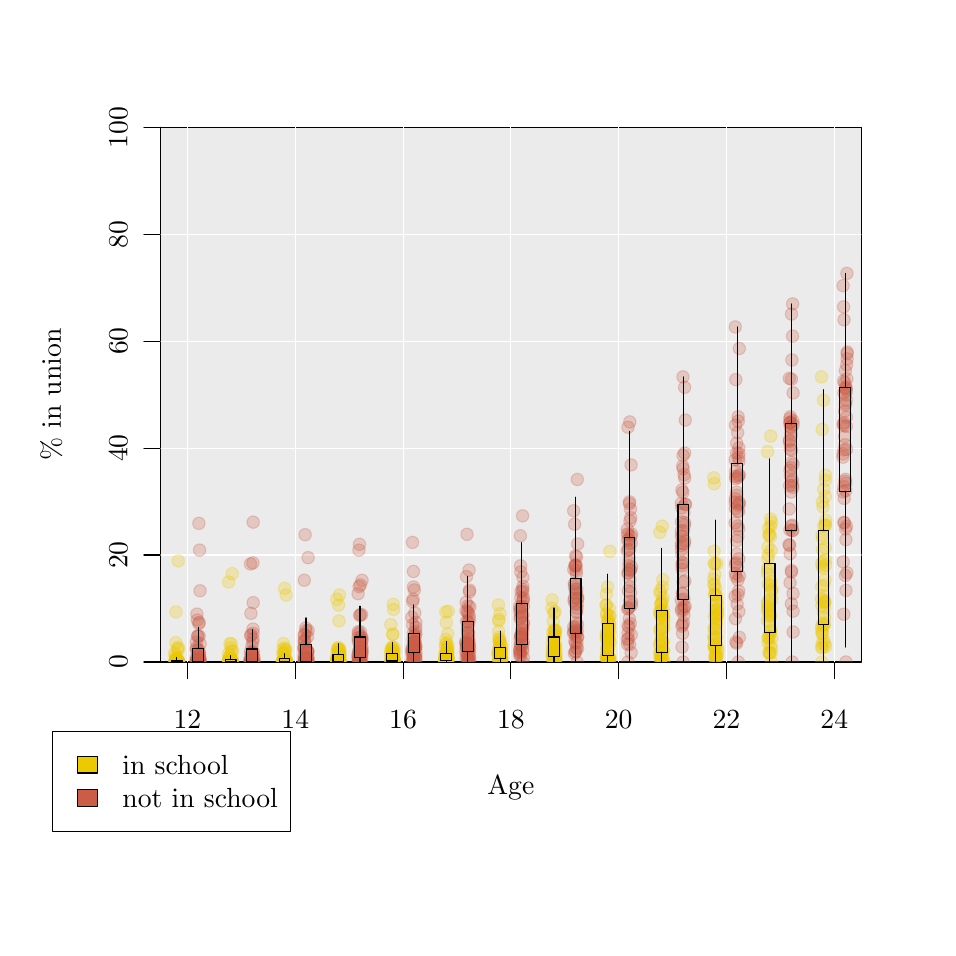 % Created by tikzDevice version 0.6.1 on 2011-11-07 09:56:51
% !TEX encoding = UTF-8 Unicode
\begin{tikzpicture}[x=1pt,y=1pt]
\definecolor[named]{drawColor}{rgb}{0.00,0.00,0.00}
\definecolor[named]{fillColor}{rgb}{1.00,1.00,1.00}
\fill[color=fillColor,] (0,0) rectangle (325.21,325.21);
\begin{scope}
\path[clip] (  0.00,  0.00) rectangle (325.21,325.21);
\definecolor[named]{drawColor}{rgb}{0.13,0.00,0.33}
\definecolor[named]{drawColor}{rgb}{0.00,0.00,0.00}

\draw[color=drawColor,line cap=round,line join=round,fill opacity=0.00,] ( 57.74, 96.00) -- (291.48, 96.00);

\draw[color=drawColor,line cap=round,line join=round,fill opacity=0.00,] ( 57.74, 96.00) -- ( 57.74, 90.00);

\draw[color=drawColor,line cap=round,line join=round,fill opacity=0.00,] ( 96.70, 96.00) -- ( 96.70, 90.00);

\draw[color=drawColor,line cap=round,line join=round,fill opacity=0.00,] (135.65, 96.00) -- (135.65, 90.00);

\draw[color=drawColor,line cap=round,line join=round,fill opacity=0.00,] (174.61, 96.00) -- (174.61, 90.00);

\draw[color=drawColor,line cap=round,line join=round,fill opacity=0.00,] (213.56, 96.00) -- (213.56, 90.00);

\draw[color=drawColor,line cap=round,line join=round,fill opacity=0.00,] (252.52, 96.00) -- (252.52, 90.00);

\draw[color=drawColor,line cap=round,line join=round,fill opacity=0.00,] (291.48, 96.00) -- (291.48, 90.00);

\node[color=drawColor,anchor=base,inner sep=0pt, outer sep=0pt, scale=  1.00] at ( 57.74, 72.00) {12%
};

\node[color=drawColor,anchor=base,inner sep=0pt, outer sep=0pt, scale=  1.00] at ( 96.70, 72.00) {14%
};

\node[color=drawColor,anchor=base,inner sep=0pt, outer sep=0pt, scale=  1.00] at (135.65, 72.00) {16%
};

\node[color=drawColor,anchor=base,inner sep=0pt, outer sep=0pt, scale=  1.00] at (174.61, 72.00) {18%
};

\node[color=drawColor,anchor=base,inner sep=0pt, outer sep=0pt, scale=  1.00] at (213.56, 72.00) {20%
};

\node[color=drawColor,anchor=base,inner sep=0pt, outer sep=0pt, scale=  1.00] at (252.52, 72.00) {22%
};

\node[color=drawColor,anchor=base,inner sep=0pt, outer sep=0pt, scale=  1.00] at (291.48, 72.00) {24%
};

\draw[color=drawColor,line cap=round,line join=round,fill opacity=0.00,] ( 48.00, 96.00) -- ( 48.00,289.21);

\draw[color=drawColor,line cap=round,line join=round,fill opacity=0.00,] ( 48.00, 96.00) -- ( 42.00, 96.00);

\draw[color=drawColor,line cap=round,line join=round,fill opacity=0.00,] ( 48.00,134.64) -- ( 42.00,134.64);

\draw[color=drawColor,line cap=round,line join=round,fill opacity=0.00,] ( 48.00,173.29) -- ( 42.00,173.29);

\draw[color=drawColor,line cap=round,line join=round,fill opacity=0.00,] ( 48.00,211.93) -- ( 42.00,211.93);

\draw[color=drawColor,line cap=round,line join=round,fill opacity=0.00,] ( 48.00,250.57) -- ( 42.00,250.57);

\draw[color=drawColor,line cap=round,line join=round,fill opacity=0.00,] ( 48.00,289.21) -- ( 42.00,289.21);

\node[rotate= 90.00,color=drawColor,anchor=base,inner sep=0pt, outer sep=0pt, scale=  1.00] at ( 36.00, 96.00) {0%
};

\node[rotate= 90.00,color=drawColor,anchor=base,inner sep=0pt, outer sep=0pt, scale=  1.00] at ( 36.00,134.64) {20%
};

\node[rotate= 90.00,color=drawColor,anchor=base,inner sep=0pt, outer sep=0pt, scale=  1.00] at ( 36.00,173.29) {40%
};

\node[rotate= 90.00,color=drawColor,anchor=base,inner sep=0pt, outer sep=0pt, scale=  1.00] at ( 36.00,211.93) {60%
};

\node[rotate= 90.00,color=drawColor,anchor=base,inner sep=0pt, outer sep=0pt, scale=  1.00] at ( 36.00,250.57) {80%
};

\node[rotate= 90.00,color=drawColor,anchor=base,inner sep=0pt, outer sep=0pt, scale=  1.00] at ( 36.00,289.21) {100%
};

\draw[color=drawColor,line cap=round,line join=round,fill opacity=0.00,] ( 48.00, 96.00) --
	(301.21, 96.00) --
	(301.21,289.21) --
	( 48.00,289.21) --
	( 48.00, 96.00);
\end{scope}
\begin{scope}
\path[clip] (  0.00,  0.00) rectangle (325.21,325.21);
\definecolor[named]{drawColor}{rgb}{0.13,0.00,0.33}
\definecolor[named]{drawColor}{rgb}{0.00,0.00,0.00}

\node[color=drawColor,anchor=base,inner sep=0pt, outer sep=0pt, scale=  1.00] at (174.61, 48.00) {Age%
};

\node[rotate= 90.00,color=drawColor,anchor=base,inner sep=0pt, outer sep=0pt, scale=  1.00] at ( 12.00,192.61) {\% in union%
};
\end{scope}
\begin{scope}
\path[clip] ( 48.00, 96.00) rectangle (301.21,289.21);
\definecolor[named]{drawColor}{rgb}{0.13,0.00,0.33}
\definecolor[named]{drawColor}{rgb}{0.00,0.00,0.00}
\definecolor[named]{fillColor}{rgb}{0.92,0.92,0.92}

\draw[color=drawColor,line cap=round,line join=round,fill=fillColor,] ( 48.00, 96.00) rectangle (301.21,289.21);
\definecolor[named]{drawColor}{rgb}{1.00,1.00,1.00}

\draw[color=drawColor,line cap=round,line join=round,fill opacity=0.00,] ( 57.74, 96.00) -- ( 57.74,289.21);

\draw[color=drawColor,line cap=round,line join=round,fill opacity=0.00,] ( 96.70, 96.00) -- ( 96.70,289.21);

\draw[color=drawColor,line cap=round,line join=round,fill opacity=0.00,] (135.65, 96.00) -- (135.65,289.21);

\draw[color=drawColor,line cap=round,line join=round,fill opacity=0.00,] (174.61, 96.00) -- (174.61,289.21);

\draw[color=drawColor,line cap=round,line join=round,fill opacity=0.00,] (213.56, 96.00) -- (213.56,289.21);

\draw[color=drawColor,line cap=round,line join=round,fill opacity=0.00,] (252.52, 96.00) -- (252.52,289.21);

\draw[color=drawColor,line cap=round,line join=round,fill opacity=0.00,] (291.48, 96.00) -- (291.48,289.21);

\draw[color=drawColor,line cap=round,line join=round,fill opacity=0.00,] ( 48.00,134.64) -- (301.21,134.64);

\draw[color=drawColor,line cap=round,line join=round,fill opacity=0.00,] ( 48.00,173.29) -- (301.21,173.29);

\draw[color=drawColor,line cap=round,line join=round,fill opacity=0.00,] ( 48.00,211.93) -- (301.21,211.93);

\draw[color=drawColor,line cap=round,line join=round,fill opacity=0.00,] ( 48.00,250.57) -- (301.21,250.57);
\definecolor[named]{drawColor}{rgb}{0.93,0.79,0.00}
\definecolor[named]{fillColor}{rgb}{0.93,0.79,0.00}

\draw[color=drawColor,line cap=round,line join=round,fill=fillColor,fill opacity=0.25,draw opacity=0.25,] ( 54.58, 96.06) circle (  2.25);

\draw[color=drawColor,line cap=round,line join=round,fill=fillColor,fill opacity=0.25,draw opacity=0.25,] ( 53.93, 96.00) circle (  2.25);

\draw[color=drawColor,line cap=round,line join=round,fill=fillColor,fill opacity=0.25,draw opacity=0.25,] ( 53.14, 96.00) circle (  2.25);

\draw[color=drawColor,line cap=round,line join=round,fill=fillColor,fill opacity=0.25,draw opacity=0.25,] ( 53.15, 96.00) circle (  2.25);

\draw[color=drawColor,line cap=round,line join=round,fill=fillColor,fill opacity=0.25,draw opacity=0.25,] ( 53.61, 96.36) circle (  2.25);

\draw[color=drawColor,line cap=round,line join=round,fill=fillColor,fill opacity=0.25,draw opacity=0.25,] ( 54.31, 96.23) circle (  2.25);

\draw[color=drawColor,line cap=round,line join=round,fill=fillColor,fill opacity=0.25,draw opacity=0.25,] ( 54.34, 96.15) circle (  2.25);

\draw[color=drawColor,line cap=round,line join=round,fill=fillColor,fill opacity=0.25,draw opacity=0.25,] ( 54.31, 96.12) circle (  2.25);

\draw[color=drawColor,line cap=round,line join=round,fill=fillColor,fill opacity=0.25,draw opacity=0.25,] ( 54.34, 96.00) circle (  2.25);

\draw[color=drawColor,line cap=round,line join=round,fill=fillColor,fill opacity=0.25,draw opacity=0.25,] ( 53.55, 96.28) circle (  2.25);

\draw[color=drawColor,line cap=round,line join=round,fill=fillColor,fill opacity=0.25,draw opacity=0.25,] ( 53.80, 97.05) circle (  2.25);

\draw[color=drawColor,line cap=round,line join=round,fill=fillColor,fill opacity=0.25,draw opacity=0.25,] ( 53.98, 96.00) circle (  2.25);

\draw[color=drawColor,line cap=round,line join=round,fill=fillColor,fill opacity=0.25,draw opacity=0.25,] ( 53.13, 96.00) circle (  2.25);

\draw[color=drawColor,line cap=round,line join=round,fill=fillColor,fill opacity=0.25,draw opacity=0.25,] ( 54.38, 96.00) circle (  2.25);

\draw[color=drawColor,line cap=round,line join=round,fill=fillColor,fill opacity=0.25,draw opacity=0.25,] ( 53.84, 96.39) circle (  2.25);

\draw[color=drawColor,line cap=round,line join=round,fill=fillColor,fill opacity=0.25,draw opacity=0.25,] ( 54.54,100.69) circle (  2.25);

\draw[color=drawColor,line cap=round,line join=round,fill=fillColor,fill opacity=0.25,draw opacity=0.25,] ( 54.12, 96.00) circle (  2.25);

\draw[color=drawColor,line cap=round,line join=round,fill=fillColor,fill opacity=0.25,draw opacity=0.25,] ( 54.31, 96.00) circle (  2.25);

\draw[color=drawColor,line cap=round,line join=round,fill=fillColor,fill opacity=0.25,draw opacity=0.25,] ( 53.62, 96.00) circle (  2.25);

\draw[color=drawColor,line cap=round,line join=round,fill=fillColor,fill opacity=0.25,draw opacity=0.25,] ( 54.19, 96.00) circle (  2.25);

\draw[color=drawColor,line cap=round,line join=round,fill=fillColor,fill opacity=0.25,draw opacity=0.25,] ( 53.29, 96.00) circle (  2.25);

\draw[color=drawColor,line cap=round,line join=round,fill=fillColor,fill opacity=0.25,draw opacity=0.25,] ( 54.07, 96.60) circle (  2.25);

\draw[color=drawColor,line cap=round,line join=round,fill=fillColor,fill opacity=0.25,draw opacity=0.25,] ( 53.83, 96.65) circle (  2.25);

\draw[color=drawColor,line cap=round,line join=round,fill=fillColor,fill opacity=0.25,draw opacity=0.25,] ( 53.33, 97.02) circle (  2.25);

\draw[color=drawColor,line cap=round,line join=round,fill=fillColor,fill opacity=0.25,draw opacity=0.25,] ( 53.55, 96.53) circle (  2.25);

\draw[color=drawColor,line cap=round,line join=round,fill=fillColor,fill opacity=0.25,draw opacity=0.25,] ( 54.39, 96.00) circle (  2.25);

\draw[color=drawColor,line cap=round,line join=round,fill=fillColor,fill opacity=0.25,draw opacity=0.25,] ( 54.15, 96.69) circle (  2.25);

\draw[color=drawColor,line cap=round,line join=round,fill=fillColor,fill opacity=0.25,draw opacity=0.25,] ( 53.93, 96.00) circle (  2.25);

\draw[color=drawColor,line cap=round,line join=round,fill=fillColor,fill opacity=0.25,draw opacity=0.25,] ( 53.69, 96.00) circle (  2.25);

\draw[color=drawColor,line cap=round,line join=round,fill=fillColor,fill opacity=0.25,draw opacity=0.25,] ( 54.28, 96.10) circle (  2.25);

\draw[color=drawColor,line cap=round,line join=round,fill=fillColor,fill opacity=0.25,draw opacity=0.25,] ( 53.36, 96.07) circle (  2.25);

\draw[color=drawColor,line cap=round,line join=round,fill=fillColor,fill opacity=0.25,draw opacity=0.25,] ( 53.34, 98.34) circle (  2.25);

\draw[color=drawColor,line cap=round,line join=round,fill=fillColor,fill opacity=0.25,draw opacity=0.25,] ( 54.39,101.34) circle (  2.25);

\draw[color=drawColor,line cap=round,line join=round,fill=fillColor,fill opacity=0.25,draw opacity=0.25,] ( 53.73, 96.00) circle (  2.25);

\draw[color=drawColor,line cap=round,line join=round,fill=fillColor,fill opacity=0.25,draw opacity=0.25,] ( 53.72, 96.00) circle (  2.25);

\draw[color=drawColor,line cap=round,line join=round,fill=fillColor,fill opacity=0.25,draw opacity=0.25,] ( 53.61, 96.00) circle (  2.25);

\draw[color=drawColor,line cap=round,line join=round,fill=fillColor,fill opacity=0.25,draw opacity=0.25,] ( 53.59,114.08) circle (  2.25);

\draw[color=drawColor,line cap=round,line join=round,fill=fillColor,fill opacity=0.25,draw opacity=0.25,] ( 54.42,132.54) circle (  2.25);

\draw[color=drawColor,line cap=round,line join=round,fill=fillColor,fill opacity=0.25,draw opacity=0.25,] ( 54.09,100.66) circle (  2.25);

\draw[color=drawColor,line cap=round,line join=round,fill=fillColor,fill opacity=0.25,draw opacity=0.25,] ( 54.36, 96.00) circle (  2.25);

\draw[color=drawColor,line cap=round,line join=round,fill=fillColor,fill opacity=0.25,draw opacity=0.25,] ( 54.16, 97.49) circle (  2.25);

\draw[color=drawColor,line cap=round,line join=round,fill=fillColor,fill opacity=0.25,draw opacity=0.25,] ( 53.77, 96.00) circle (  2.25);

\draw[color=drawColor,line cap=round,line join=round,fill=fillColor,fill opacity=0.25,draw opacity=0.25,] ( 53.54,102.96) circle (  2.25);

\draw[color=drawColor,line cap=round,line join=round,fill=fillColor,fill opacity=0.25,draw opacity=0.25,] ( 54.53, 96.00) circle (  2.25);

\draw[color=drawColor,line cap=round,line join=round,fill=fillColor,fill opacity=0.25,draw opacity=0.25,] ( 53.57, 97.35) circle (  2.25);

\draw[color=drawColor,line cap=round,line join=round,fill=fillColor,fill opacity=0.25,draw opacity=0.25,] ( 53.64, 96.36) circle (  2.25);

\draw[color=drawColor,line cap=round,line join=round,fill=fillColor,fill opacity=0.25,draw opacity=0.25,] ( 54.31, 96.00) circle (  2.25);

\draw[color=drawColor,line cap=round,line join=round,fill=fillColor,fill opacity=0.25,draw opacity=0.25,] ( 53.09, 99.19) circle (  2.25);

\draw[color=drawColor,line cap=round,line join=round,fill=fillColor,fill opacity=0.25,draw opacity=0.25,] ( 54.16, 96.00) circle (  2.25);

\draw[color=drawColor,line cap=round,line join=round,fill=fillColor,fill opacity=0.25,draw opacity=0.25,] ( 53.42, 96.00) circle (  2.25);

\draw[color=drawColor,line cap=round,line join=round,fill=fillColor,fill opacity=0.25,draw opacity=0.25,] ( 54.59, 96.00) circle (  2.25);
\definecolor[named]{drawColor}{rgb}{0.00,0.00,0.00}

\draw[color=drawColor,line cap=round,line join=round,fill opacity=0.00,] ( 51.90, 96.00) rectangle ( 55.79, 96.67);

\draw[color=drawColor,line cap=round,line join=round,fill opacity=0.00,] ( 53.84, 96.00) -- ( 53.84, 96.00);

\draw[color=drawColor,line cap=round,line join=round,fill opacity=0.00,] ( 53.84, 96.67) -- ( 53.84, 97.68);
\definecolor[named]{drawColor}{rgb}{0.80,0.36,0.27}
\definecolor[named]{fillColor}{rgb}{0.80,0.36,0.27}

\draw[color=drawColor,line cap=round,line join=round,fill=fillColor,fill opacity=0.25,draw opacity=0.25,] ( 61.54, 96.66) circle (  2.25);

\draw[color=drawColor,line cap=round,line join=round,fill=fillColor,fill opacity=0.25,draw opacity=0.25,] ( 62.09, 96.00) circle (  2.25);

\draw[color=drawColor,line cap=round,line join=round,fill=fillColor,fill opacity=0.25,draw opacity=0.25,] ( 61.93, 96.00) circle (  2.25);

\draw[color=drawColor,line cap=round,line join=round,fill=fillColor,fill opacity=0.25,draw opacity=0.25,] ( 61.50, 96.00) circle (  2.25);

\draw[color=drawColor,line cap=round,line join=round,fill=fillColor,fill opacity=0.25,draw opacity=0.25,] ( 61.39, 96.74) circle (  2.25);

\draw[color=drawColor,line cap=round,line join=round,fill=fillColor,fill opacity=0.25,draw opacity=0.25,] ( 61.06, 96.26) circle (  2.25);

\draw[color=drawColor,line cap=round,line join=round,fill=fillColor,fill opacity=0.25,draw opacity=0.25,] ( 60.95,100.40) circle (  2.25);

\draw[color=drawColor,line cap=round,line join=round,fill=fillColor,fill opacity=0.25,draw opacity=0.25,] ( 62.28, 97.23) circle (  2.25);

\draw[color=drawColor,line cap=round,line join=round,fill=fillColor,fill opacity=0.25,draw opacity=0.25,] ( 62.13, 96.00) circle (  2.25);

\draw[color=drawColor,line cap=round,line join=round,fill=fillColor,fill opacity=0.25,draw opacity=0.25,] ( 61.01,103.24) circle (  2.25);

\draw[color=drawColor,line cap=round,line join=round,fill=fillColor,fill opacity=0.25,draw opacity=0.25,] ( 61.87,100.19) circle (  2.25);

\draw[color=drawColor,line cap=round,line join=round,fill=fillColor,fill opacity=0.25,draw opacity=0.25,] ( 61.53, 96.00) circle (  2.25);

\draw[color=drawColor,line cap=round,line join=round,fill=fillColor,fill opacity=0.25,draw opacity=0.25,] ( 61.51, 96.00) circle (  2.25);

\draw[color=drawColor,line cap=round,line join=round,fill=fillColor,fill opacity=0.25,draw opacity=0.25,] ( 60.91, 96.00) circle (  2.25);

\draw[color=drawColor,line cap=round,line join=round,fill=fillColor,fill opacity=0.25,draw opacity=0.25,] ( 62.23, 97.15) circle (  2.25);

\draw[color=drawColor,line cap=round,line join=round,fill=fillColor,fill opacity=0.25,draw opacity=0.25,] ( 61.83,109.90) circle (  2.25);

\draw[color=drawColor,line cap=round,line join=round,fill=fillColor,fill opacity=0.25,draw opacity=0.25,] ( 60.94, 96.00) circle (  2.25);

\draw[color=drawColor,line cap=round,line join=round,fill=fillColor,fill opacity=0.25,draw opacity=0.25,] ( 61.27, 96.00) circle (  2.25);

\draw[color=drawColor,line cap=round,line join=round,fill=fillColor,fill opacity=0.25,draw opacity=0.25,] ( 61.97, 96.00) circle (  2.25);

\draw[color=drawColor,line cap=round,line join=round,fill=fillColor,fill opacity=0.25,draw opacity=0.25,] ( 61.54, 96.00) circle (  2.25);

\draw[color=drawColor,line cap=round,line join=round,fill=fillColor,fill opacity=0.25,draw opacity=0.25,] ( 61.62, 96.00) circle (  2.25);

\draw[color=drawColor,line cap=round,line join=round,fill=fillColor,fill opacity=0.25,draw opacity=0.25,] ( 62.29,121.75) circle (  2.25);

\draw[color=drawColor,line cap=round,line join=round,fill=fillColor,fill opacity=0.25,draw opacity=0.25,] ( 62.05, 98.91) circle (  2.25);

\draw[color=drawColor,line cap=round,line join=round,fill=fillColor,fill opacity=0.25,draw opacity=0.25,] ( 62.07, 99.17) circle (  2.25);

\draw[color=drawColor,line cap=round,line join=round,fill=fillColor,fill opacity=0.25,draw opacity=0.25,] ( 60.96, 97.35) circle (  2.25);

\draw[color=drawColor,line cap=round,line join=round,fill=fillColor,fill opacity=0.25,draw opacity=0.25,] ( 61.17, 96.00) circle (  2.25);

\draw[color=drawColor,line cap=round,line join=round,fill=fillColor,fill opacity=0.25,draw opacity=0.25,] ( 61.23, 98.31) circle (  2.25);

\draw[color=drawColor,line cap=round,line join=round,fill=fillColor,fill opacity=0.25,draw opacity=0.25,] ( 60.94, 96.00) circle (  2.25);

\draw[color=drawColor,line cap=round,line join=round,fill=fillColor,fill opacity=0.25,draw opacity=0.25,] ( 61.91, 96.00) circle (  2.25);

\draw[color=drawColor,line cap=round,line join=round,fill=fillColor,fill opacity=0.25,draw opacity=0.25,] ( 61.73, 96.81) circle (  2.25);

\draw[color=drawColor,line cap=round,line join=round,fill=fillColor,fill opacity=0.25,draw opacity=0.25,] ( 61.31,111.18) circle (  2.25);

\draw[color=drawColor,line cap=round,line join=round,fill=fillColor,fill opacity=0.25,draw opacity=0.25,] ( 61.49,105.38) circle (  2.25);

\draw[color=drawColor,line cap=round,line join=round,fill=fillColor,fill opacity=0.25,draw opacity=0.25,] ( 61.99,110.25) circle (  2.25);

\draw[color=drawColor,line cap=round,line join=round,fill=fillColor,fill opacity=0.25,draw opacity=0.25,] ( 61.49,100.49) circle (  2.25);

\draw[color=drawColor,line cap=round,line join=round,fill=fillColor,fill opacity=0.25,draw opacity=0.25,] ( 61.20, 96.00) circle (  2.25);

\draw[color=drawColor,line cap=round,line join=round,fill=fillColor,fill opacity=0.25,draw opacity=0.25,] ( 62.15, 96.63) circle (  2.25);

\draw[color=drawColor,line cap=round,line join=round,fill=fillColor,fill opacity=0.25,draw opacity=0.25,] ( 61.86,146.09) circle (  2.25);

\draw[color=drawColor,line cap=round,line join=round,fill=fillColor,fill opacity=0.25,draw opacity=0.25,] ( 62.12,136.43) circle (  2.25);

\draw[color=drawColor,line cap=round,line join=round,fill=fillColor,fill opacity=0.25,draw opacity=0.25,] ( 61.97,105.39) circle (  2.25);

\draw[color=drawColor,line cap=round,line join=round,fill=fillColor,fill opacity=0.25,draw opacity=0.25,] ( 62.24, 96.00) circle (  2.25);

\draw[color=drawColor,line cap=round,line join=round,fill=fillColor,fill opacity=0.25,draw opacity=0.25,] ( 60.95,101.17) circle (  2.25);

\draw[color=drawColor,line cap=round,line join=round,fill=fillColor,fill opacity=0.25,draw opacity=0.25,] ( 61.16,113.30) circle (  2.25);

\draw[color=drawColor,line cap=round,line join=round,fill=fillColor,fill opacity=0.25,draw opacity=0.25,] ( 61.42,105.34) circle (  2.25);

\draw[color=drawColor,line cap=round,line join=round,fill=fillColor,fill opacity=0.25,draw opacity=0.25,] ( 62.01, 98.10) circle (  2.25);

\draw[color=drawColor,line cap=round,line join=round,fill=fillColor,fill opacity=0.25,draw opacity=0.25,] ( 60.90, 96.73) circle (  2.25);

\draw[color=drawColor,line cap=round,line join=round,fill=fillColor,fill opacity=0.25,draw opacity=0.25,] ( 62.12, 96.00) circle (  2.25);

\draw[color=drawColor,line cap=round,line join=round,fill=fillColor,fill opacity=0.25,draw opacity=0.25,] ( 62.33,102.60) circle (  2.25);

\draw[color=drawColor,line cap=round,line join=round,fill=fillColor,fill opacity=0.25,draw opacity=0.25,] ( 62.39, 96.00) circle (  2.25);

\draw[color=drawColor,line cap=round,line join=round,fill=fillColor,fill opacity=0.25,draw opacity=0.25,] ( 61.65, 96.00) circle (  2.25);

\draw[color=drawColor,line cap=round,line join=round,fill=fillColor,fill opacity=0.25,draw opacity=0.25,] ( 62.01, 96.00) circle (  2.25);
\definecolor[named]{drawColor}{rgb}{0.00,0.00,0.00}

\draw[color=drawColor,line cap=round,line join=round,fill opacity=0.00,] ( 59.69, 96.00) rectangle ( 63.58,101.00);

\draw[color=drawColor,line cap=round,line join=round,fill opacity=0.00,] ( 61.63, 96.00) -- ( 61.63, 96.00);

\draw[color=drawColor,line cap=round,line join=round,fill opacity=0.00,] ( 61.63,101.00) -- ( 61.63,108.50);
\definecolor[named]{drawColor}{rgb}{0.93,0.79,0.00}
\definecolor[named]{fillColor}{rgb}{0.93,0.79,0.00}

\draw[color=drawColor,line cap=round,line join=round,fill=fillColor,fill opacity=0.25,draw opacity=0.25,] ( 72.68, 96.04) circle (  2.25);

\draw[color=drawColor,line cap=round,line join=round,fill=fillColor,fill opacity=0.25,draw opacity=0.25,] ( 72.97, 96.00) circle (  2.25);

\draw[color=drawColor,line cap=round,line join=round,fill=fillColor,fill opacity=0.25,draw opacity=0.25,] ( 73.99, 96.00) circle (  2.25);

\draw[color=drawColor,line cap=round,line join=round,fill=fillColor,fill opacity=0.25,draw opacity=0.25,] ( 72.82, 96.00) circle (  2.25);

\draw[color=drawColor,line cap=round,line join=round,fill=fillColor,fill opacity=0.25,draw opacity=0.25,] ( 73.32, 96.32) circle (  2.25);

\draw[color=drawColor,line cap=round,line join=round,fill=fillColor,fill opacity=0.25,draw opacity=0.25,] ( 73.70, 96.27) circle (  2.25);

\draw[color=drawColor,line cap=round,line join=round,fill=fillColor,fill opacity=0.25,draw opacity=0.25,] ( 72.79, 96.14) circle (  2.25);

\draw[color=drawColor,line cap=round,line join=round,fill=fillColor,fill opacity=0.25,draw opacity=0.25,] ( 72.57, 96.15) circle (  2.25);

\draw[color=drawColor,line cap=round,line join=round,fill=fillColor,fill opacity=0.25,draw opacity=0.25,] ( 73.77, 96.00) circle (  2.25);

\draw[color=drawColor,line cap=round,line join=round,fill=fillColor,fill opacity=0.25,draw opacity=0.25,] ( 72.80, 96.30) circle (  2.25);

\draw[color=drawColor,line cap=round,line join=round,fill=fillColor,fill opacity=0.25,draw opacity=0.25,] ( 72.96, 96.85) circle (  2.25);

\draw[color=drawColor,line cap=round,line join=round,fill=fillColor,fill opacity=0.25,draw opacity=0.25,] ( 73.39, 96.00) circle (  2.25);

\draw[color=drawColor,line cap=round,line join=round,fill=fillColor,fill opacity=0.25,draw opacity=0.25,] ( 73.54, 96.00) circle (  2.25);

\draw[color=drawColor,line cap=round,line join=round,fill=fillColor,fill opacity=0.25,draw opacity=0.25,] ( 73.65, 96.00) circle (  2.25);

\draw[color=drawColor,line cap=round,line join=round,fill=fillColor,fill opacity=0.25,draw opacity=0.25,] ( 73.65, 96.84) circle (  2.25);

\draw[color=drawColor,line cap=round,line join=round,fill=fillColor,fill opacity=0.25,draw opacity=0.25,] ( 74.05, 99.98) circle (  2.25);

\draw[color=drawColor,line cap=round,line join=round,fill=fillColor,fill opacity=0.25,draw opacity=0.25,] ( 72.66, 96.00) circle (  2.25);

\draw[color=drawColor,line cap=round,line join=round,fill=fillColor,fill opacity=0.25,draw opacity=0.25,] ( 73.42, 96.00) circle (  2.25);

\draw[color=drawColor,line cap=round,line join=round,fill=fillColor,fill opacity=0.25,draw opacity=0.25,] ( 73.53, 96.00) circle (  2.25);

\draw[color=drawColor,line cap=round,line join=round,fill=fillColor,fill opacity=0.25,draw opacity=0.25,] ( 73.18, 96.00) circle (  2.25);

\draw[color=drawColor,line cap=round,line join=round,fill=fillColor,fill opacity=0.25,draw opacity=0.25,] ( 72.57, 96.57) circle (  2.25);

\draw[color=drawColor,line cap=round,line join=round,fill=fillColor,fill opacity=0.25,draw opacity=0.25,] ( 72.66, 96.39) circle (  2.25);

\draw[color=drawColor,line cap=round,line join=round,fill=fillColor,fill opacity=0.25,draw opacity=0.25,] ( 73.92, 97.06) circle (  2.25);

\draw[color=drawColor,line cap=round,line join=round,fill=fillColor,fill opacity=0.25,draw opacity=0.25,] ( 73.78, 96.50) circle (  2.25);

\draw[color=drawColor,line cap=round,line join=round,fill=fillColor,fill opacity=0.25,draw opacity=0.25,] ( 73.08, 96.00) circle (  2.25);

\draw[color=drawColor,line cap=round,line join=round,fill=fillColor,fill opacity=0.25,draw opacity=0.25,] ( 73.53, 96.70) circle (  2.25);

\draw[color=drawColor,line cap=round,line join=round,fill=fillColor,fill opacity=0.25,draw opacity=0.25,] ( 73.28, 96.52) circle (  2.25);

\draw[color=drawColor,line cap=round,line join=round,fill=fillColor,fill opacity=0.25,draw opacity=0.25,] ( 73.42, 96.00) circle (  2.25);

\draw[color=drawColor,line cap=round,line join=round,fill=fillColor,fill opacity=0.25,draw opacity=0.25,] ( 72.68, 96.23) circle (  2.25);

\draw[color=drawColor,line cap=round,line join=round,fill=fillColor,fill opacity=0.25,draw opacity=0.25,] ( 73.18, 98.44) circle (  2.25);

\draw[color=drawColor,line cap=round,line join=round,fill=fillColor,fill opacity=0.25,draw opacity=0.25,] ( 73.41,101.09) circle (  2.25);

\draw[color=drawColor,line cap=round,line join=round,fill=fillColor,fill opacity=0.25,draw opacity=0.25,] ( 73.76, 96.00) circle (  2.25);

\draw[color=drawColor,line cap=round,line join=round,fill=fillColor,fill opacity=0.25,draw opacity=0.25,] ( 73.10, 96.00) circle (  2.25);

\draw[color=drawColor,line cap=round,line join=round,fill=fillColor,fill opacity=0.25,draw opacity=0.25,] ( 72.84, 96.01) circle (  2.25);

\draw[color=drawColor,line cap=round,line join=round,fill=fillColor,fill opacity=0.25,draw opacity=0.25,] ( 72.61,124.90) circle (  2.25);

\draw[color=drawColor,line cap=round,line join=round,fill=fillColor,fill opacity=0.25,draw opacity=0.25,] ( 73.89,127.90) circle (  2.25);

\draw[color=drawColor,line cap=round,line join=round,fill=fillColor,fill opacity=0.25,draw opacity=0.25,] ( 73.74, 99.95) circle (  2.25);

\draw[color=drawColor,line cap=round,line join=round,fill=fillColor,fill opacity=0.25,draw opacity=0.25,] ( 72.74, 97.64) circle (  2.25);

\draw[color=drawColor,line cap=round,line join=round,fill=fillColor,fill opacity=0.25,draw opacity=0.25,] ( 72.90, 96.00) circle (  2.25);

\draw[color=drawColor,line cap=round,line join=round,fill=fillColor,fill opacity=0.25,draw opacity=0.25,] ( 73.62,102.54) circle (  2.25);

\draw[color=drawColor,line cap=round,line join=round,fill=fillColor,fill opacity=0.25,draw opacity=0.25,] ( 74.00, 96.00) circle (  2.25);

\draw[color=drawColor,line cap=round,line join=round,fill=fillColor,fill opacity=0.25,draw opacity=0.25,] ( 72.77, 97.44) circle (  2.25);

\draw[color=drawColor,line cap=round,line join=round,fill=fillColor,fill opacity=0.25,draw opacity=0.25,] ( 73.10,102.63) circle (  2.25);

\draw[color=drawColor,line cap=round,line join=round,fill=fillColor,fill opacity=0.25,draw opacity=0.25,] ( 72.69, 96.00) circle (  2.25);

\draw[color=drawColor,line cap=round,line join=round,fill=fillColor,fill opacity=0.25,draw opacity=0.25,] ( 72.59, 99.04) circle (  2.25);

\draw[color=drawColor,line cap=round,line join=round,fill=fillColor,fill opacity=0.25,draw opacity=0.25,] ( 73.34, 96.00) circle (  2.25);

\draw[color=drawColor,line cap=round,line join=round,fill=fillColor,fill opacity=0.25,draw opacity=0.25,] ( 73.70, 96.00) circle (  2.25);

\draw[color=drawColor,line cap=round,line join=round,fill=fillColor,fill opacity=0.25,draw opacity=0.25,] ( 73.39, 96.19) circle (  2.25);
\definecolor[named]{drawColor}{rgb}{0.00,0.00,0.00}

\draw[color=drawColor,line cap=round,line join=round,fill opacity=0.00,] ( 71.37, 96.00) rectangle ( 75.27, 96.90);

\draw[color=drawColor,line cap=round,line join=round,fill opacity=0.00,] ( 73.32, 96.00) -- ( 73.32, 96.00);

\draw[color=drawColor,line cap=round,line join=round,fill opacity=0.00,] ( 73.32, 96.90) -- ( 73.32, 98.26);
\definecolor[named]{drawColor}{rgb}{0.80,0.36,0.27}
\definecolor[named]{fillColor}{rgb}{0.80,0.36,0.27}

\draw[color=drawColor,line cap=round,line join=round,fill=fillColor,fill opacity=0.25,draw opacity=0.25,] ( 81.37, 96.58) circle (  2.25);

\draw[color=drawColor,line cap=round,line join=round,fill=fillColor,fill opacity=0.25,draw opacity=0.25,] ( 80.87, 96.00) circle (  2.25);

\draw[color=drawColor,line cap=round,line join=round,fill=fillColor,fill opacity=0.25,draw opacity=0.25,] ( 80.49, 96.00) circle (  2.25);

\draw[color=drawColor,line cap=round,line join=round,fill=fillColor,fill opacity=0.25,draw opacity=0.25,] ( 80.60, 96.00) circle (  2.25);

\draw[color=drawColor,line cap=round,line join=round,fill=fillColor,fill opacity=0.25,draw opacity=0.25,] ( 81.39, 96.87) circle (  2.25);

\draw[color=drawColor,line cap=round,line join=round,fill=fillColor,fill opacity=0.25,draw opacity=0.25,] ( 80.74, 96.20) circle (  2.25);

\draw[color=drawColor,line cap=round,line join=round,fill=fillColor,fill opacity=0.25,draw opacity=0.25,] ( 81.03, 98.93) circle (  2.25);

\draw[color=drawColor,line cap=round,line join=round,fill=fillColor,fill opacity=0.25,draw opacity=0.25,] ( 80.62, 97.14) circle (  2.25);

\draw[color=drawColor,line cap=round,line join=round,fill=fillColor,fill opacity=0.25,draw opacity=0.25,] ( 80.41, 96.00) circle (  2.25);

\draw[color=drawColor,line cap=round,line join=round,fill=fillColor,fill opacity=0.25,draw opacity=0.25,] ( 81.46, 98.26) circle (  2.25);

\draw[color=drawColor,line cap=round,line join=round,fill=fillColor,fill opacity=0.25,draw opacity=0.25,] ( 81.15, 99.03) circle (  2.25);

\draw[color=drawColor,line cap=round,line join=round,fill=fillColor,fill opacity=0.25,draw opacity=0.25,] ( 81.01, 96.00) circle (  2.25);

\draw[color=drawColor,line cap=round,line join=round,fill=fillColor,fill opacity=0.25,draw opacity=0.25,] ( 80.38, 96.00) circle (  2.25);

\draw[color=drawColor,line cap=round,line join=round,fill=fillColor,fill opacity=0.25,draw opacity=0.25,] ( 81.39, 96.00) circle (  2.25);

\draw[color=drawColor,line cap=round,line join=round,fill=fillColor,fill opacity=0.25,draw opacity=0.25,] ( 81.77, 97.58) circle (  2.25);

\draw[color=drawColor,line cap=round,line join=round,fill=fillColor,fill opacity=0.25,draw opacity=0.25,] ( 81.47,106.34) circle (  2.25);

\draw[color=drawColor,line cap=round,line join=round,fill=fillColor,fill opacity=0.25,draw opacity=0.25,] ( 81.17, 96.00) circle (  2.25);

\draw[color=drawColor,line cap=round,line join=round,fill=fillColor,fill opacity=0.25,draw opacity=0.25,] ( 80.68, 96.00) circle (  2.25);

\draw[color=drawColor,line cap=round,line join=round,fill=fillColor,fill opacity=0.25,draw opacity=0.25,] ( 81.16, 96.00) circle (  2.25);

\draw[color=drawColor,line cap=round,line join=round,fill=fillColor,fill opacity=0.25,draw opacity=0.25,] ( 80.67, 96.00) circle (  2.25);

\draw[color=drawColor,line cap=round,line join=round,fill=fillColor,fill opacity=0.25,draw opacity=0.25,] ( 80.51,131.41) circle (  2.25);

\draw[color=drawColor,line cap=round,line join=round,fill=fillColor,fill opacity=0.25,draw opacity=0.25,] ( 80.72, 98.58) circle (  2.25);

\draw[color=drawColor,line cap=round,line join=round,fill=fillColor,fill opacity=0.25,draw opacity=0.25,] ( 80.45, 99.67) circle (  2.25);

\draw[color=drawColor,line cap=round,line join=round,fill=fillColor,fill opacity=0.25,draw opacity=0.25,] ( 80.34, 96.89) circle (  2.25);

\draw[color=drawColor,line cap=round,line join=round,fill=fillColor,fill opacity=0.25,draw opacity=0.25,] ( 81.38, 96.00) circle (  2.25);

\draw[color=drawColor,line cap=round,line join=round,fill=fillColor,fill opacity=0.25,draw opacity=0.25,] ( 81.02, 98.92) circle (  2.25);

\draw[color=drawColor,line cap=round,line join=round,fill=fillColor,fill opacity=0.25,draw opacity=0.25,] ( 81.48, 96.00) circle (  2.25);

\draw[color=drawColor,line cap=round,line join=round,fill=fillColor,fill opacity=0.25,draw opacity=0.25,] ( 81.41, 96.00) circle (  2.25);

\draw[color=drawColor,line cap=round,line join=round,fill=fillColor,fill opacity=0.25,draw opacity=0.25,] ( 81.59, 99.59) circle (  2.25);

\draw[color=drawColor,line cap=round,line join=round,fill=fillColor,fill opacity=0.25,draw opacity=0.25,] ( 81.35,103.16) circle (  2.25);

\draw[color=drawColor,line cap=round,line join=round,fill=fillColor,fill opacity=0.25,draw opacity=0.25,] ( 81.44,107.90) circle (  2.25);

\draw[color=drawColor,line cap=round,line join=round,fill=fillColor,fill opacity=0.25,draw opacity=0.25,] ( 81.32, 96.00) circle (  2.25);

\draw[color=drawColor,line cap=round,line join=round,fill=fillColor,fill opacity=0.25,draw opacity=0.25,] ( 81.70, 96.00) circle (  2.25);

\draw[color=drawColor,line cap=round,line join=round,fill=fillColor,fill opacity=0.25,draw opacity=0.25,] ( 81.85, 96.51) circle (  2.25);

\draw[color=drawColor,line cap=round,line join=round,fill=fillColor,fill opacity=0.25,draw opacity=0.25,] ( 81.49,146.53) circle (  2.25);

\draw[color=drawColor,line cap=round,line join=round,fill=fillColor,fill opacity=0.25,draw opacity=0.25,] ( 81.40,131.81) circle (  2.25);

\draw[color=drawColor,line cap=round,line join=round,fill=fillColor,fill opacity=0.25,draw opacity=0.25,] ( 80.70,105.90) circle (  2.25);

\draw[color=drawColor,line cap=round,line join=round,fill=fillColor,fill opacity=0.25,draw opacity=0.25,] ( 81.01,101.69) circle (  2.25);

\draw[color=drawColor,line cap=round,line join=round,fill=fillColor,fill opacity=0.25,draw opacity=0.25,] ( 80.67,113.56) circle (  2.25);

\draw[color=drawColor,line cap=round,line join=round,fill=fillColor,fill opacity=0.25,draw opacity=0.25,] ( 80.58,105.40) circle (  2.25);

\draw[color=drawColor,line cap=round,line join=round,fill=fillColor,fill opacity=0.25,draw opacity=0.25,] ( 81.16, 99.67) circle (  2.25);

\draw[color=drawColor,line cap=round,line join=round,fill=fillColor,fill opacity=0.25,draw opacity=0.25,] ( 81.49,117.45) circle (  2.25);

\draw[color=drawColor,line cap=round,line join=round,fill=fillColor,fill opacity=0.25,draw opacity=0.25,] ( 81.24, 96.00) circle (  2.25);

\draw[color=drawColor,line cap=round,line join=round,fill=fillColor,fill opacity=0.25,draw opacity=0.25,] ( 81.46,104.32) circle (  2.25);

\draw[color=drawColor,line cap=round,line join=round,fill=fillColor,fill opacity=0.25,draw opacity=0.25,] ( 81.42, 96.00) circle (  2.25);

\draw[color=drawColor,line cap=round,line join=round,fill=fillColor,fill opacity=0.25,draw opacity=0.25,] ( 81.55, 96.00) circle (  2.25);

\draw[color=drawColor,line cap=round,line join=round,fill=fillColor,fill opacity=0.25,draw opacity=0.25,] ( 80.34, 96.70) circle (  2.25);
\definecolor[named]{drawColor}{rgb}{0.00,0.00,0.00}

\draw[color=drawColor,line cap=round,line join=round,fill opacity=0.00,] ( 79.16, 96.00) rectangle ( 83.06,100.68);

\draw[color=drawColor,line cap=round,line join=round,fill opacity=0.00,] ( 81.11, 96.00) -- ( 81.11, 96.00);

\draw[color=drawColor,line cap=round,line join=round,fill opacity=0.00,] ( 81.11,100.68) -- ( 81.11,107.70);
\definecolor[named]{drawColor}{rgb}{0.93,0.79,0.00}
\definecolor[named]{fillColor}{rgb}{0.93,0.79,0.00}

\draw[color=drawColor,line cap=round,line join=round,fill=fillColor,fill opacity=0.25,draw opacity=0.25,] ( 93.01, 99.31) circle (  2.25);

\draw[color=drawColor,line cap=round,line join=round,fill=fillColor,fill opacity=0.25,draw opacity=0.25,] ( 92.48, 96.00) circle (  2.25);

\draw[color=drawColor,line cap=round,line join=round,fill=fillColor,fill opacity=0.25,draw opacity=0.25,] ( 93.51, 96.00) circle (  2.25);

\draw[color=drawColor,line cap=round,line join=round,fill=fillColor,fill opacity=0.25,draw opacity=0.25,] ( 93.01, 96.00) circle (  2.25);

\draw[color=drawColor,line cap=round,line join=round,fill=fillColor,fill opacity=0.25,draw opacity=0.25,] ( 93.40, 96.79) circle (  2.25);

\draw[color=drawColor,line cap=round,line join=round,fill=fillColor,fill opacity=0.25,draw opacity=0.25,] ( 92.12, 96.32) circle (  2.25);

\draw[color=drawColor,line cap=round,line join=round,fill=fillColor,fill opacity=0.25,draw opacity=0.25,] ( 92.46, 96.17) circle (  2.25);

\draw[color=drawColor,line cap=round,line join=round,fill=fillColor,fill opacity=0.25,draw opacity=0.25,] ( 92.48, 96.10) circle (  2.25);

\draw[color=drawColor,line cap=round,line join=round,fill=fillColor,fill opacity=0.25,draw opacity=0.25,] ( 93.39, 96.44) circle (  2.25);

\draw[color=drawColor,line cap=round,line join=round,fill=fillColor,fill opacity=0.25,draw opacity=0.25,] ( 92.65, 96.50) circle (  2.25);

\draw[color=drawColor,line cap=round,line join=round,fill=fillColor,fill opacity=0.25,draw opacity=0.25,] ( 92.93, 96.86) circle (  2.25);

\draw[color=drawColor,line cap=round,line join=round,fill=fillColor,fill opacity=0.25,draw opacity=0.25,] ( 93.38, 96.00) circle (  2.25);

\draw[color=drawColor,line cap=round,line join=round,fill=fillColor,fill opacity=0.25,draw opacity=0.25,] ( 93.49, 96.00) circle (  2.25);

\draw[color=drawColor,line cap=round,line join=round,fill=fillColor,fill opacity=0.25,draw opacity=0.25,] ( 92.28, 96.06) circle (  2.25);

\draw[color=drawColor,line cap=round,line join=round,fill=fillColor,fill opacity=0.25,draw opacity=0.25,] ( 92.94, 96.57) circle (  2.25);

\draw[color=drawColor,line cap=round,line join=round,fill=fillColor,fill opacity=0.25,draw opacity=0.25,] ( 92.97,100.14) circle (  2.25);

\draw[color=drawColor,line cap=round,line join=round,fill=fillColor,fill opacity=0.25,draw opacity=0.25,] ( 92.53, 96.00) circle (  2.25);

\draw[color=drawColor,line cap=round,line join=round,fill=fillColor,fill opacity=0.25,draw opacity=0.25,] ( 93.19, 96.00) circle (  2.25);

\draw[color=drawColor,line cap=round,line join=round,fill=fillColor,fill opacity=0.25,draw opacity=0.25,] ( 92.93, 96.00) circle (  2.25);

\draw[color=drawColor,line cap=round,line join=round,fill=fillColor,fill opacity=0.25,draw opacity=0.25,] ( 92.50, 96.00) circle (  2.25);

\draw[color=drawColor,line cap=round,line join=round,fill=fillColor,fill opacity=0.25,draw opacity=0.25,] ( 93.02, 96.75) circle (  2.25);

\draw[color=drawColor,line cap=round,line join=round,fill=fillColor,fill opacity=0.25,draw opacity=0.25,] ( 93.31, 96.48) circle (  2.25);

\draw[color=drawColor,line cap=round,line join=round,fill=fillColor,fill opacity=0.25,draw opacity=0.25,] ( 92.89, 97.00) circle (  2.25);

\draw[color=drawColor,line cap=round,line join=round,fill=fillColor,fill opacity=0.25,draw opacity=0.25,] ( 92.19, 96.50) circle (  2.25);

\draw[color=drawColor,line cap=round,line join=round,fill=fillColor,fill opacity=0.25,draw opacity=0.25,] ( 92.07, 96.00) circle (  2.25);

\draw[color=drawColor,line cap=round,line join=round,fill=fillColor,fill opacity=0.25,draw opacity=0.25,] ( 93.25, 97.33) circle (  2.25);

\draw[color=drawColor,line cap=round,line join=round,fill=fillColor,fill opacity=0.25,draw opacity=0.25,] ( 92.05, 96.00) circle (  2.25);

\draw[color=drawColor,line cap=round,line join=round,fill=fillColor,fill opacity=0.25,draw opacity=0.25,] ( 93.26, 96.00) circle (  2.25);

\draw[color=drawColor,line cap=round,line join=round,fill=fillColor,fill opacity=0.25,draw opacity=0.25,] ( 92.36, 96.32) circle (  2.25);

\draw[color=drawColor,line cap=round,line join=round,fill=fillColor,fill opacity=0.25,draw opacity=0.25,] ( 92.25, 99.03) circle (  2.25);

\draw[color=drawColor,line cap=round,line join=round,fill=fillColor,fill opacity=0.25,draw opacity=0.25,] ( 92.90,101.05) circle (  2.25);

\draw[color=drawColor,line cap=round,line join=round,fill=fillColor,fill opacity=0.25,draw opacity=0.25,] ( 92.09, 96.26) circle (  2.25);

\draw[color=drawColor,line cap=round,line join=round,fill=fillColor,fill opacity=0.25,draw opacity=0.25,] ( 92.87, 96.00) circle (  2.25);

\draw[color=drawColor,line cap=round,line join=round,fill=fillColor,fill opacity=0.25,draw opacity=0.25,] ( 93.30, 96.06) circle (  2.25);

\draw[color=drawColor,line cap=round,line join=round,fill=fillColor,fill opacity=0.25,draw opacity=0.25,] ( 92.85,122.60) circle (  2.25);

\draw[color=drawColor,line cap=round,line join=round,fill=fillColor,fill opacity=0.25,draw opacity=0.25,] ( 93.38,120.21) circle (  2.25);

\draw[color=drawColor,line cap=round,line join=round,fill=fillColor,fill opacity=0.25,draw opacity=0.25,] ( 92.26,100.64) circle (  2.25);

\draw[color=drawColor,line cap=round,line join=round,fill=fillColor,fill opacity=0.25,draw opacity=0.25,] ( 92.42, 97.56) circle (  2.25);

\draw[color=drawColor,line cap=round,line join=round,fill=fillColor,fill opacity=0.25,draw opacity=0.25,] ( 93.45, 96.02) circle (  2.25);

\draw[color=drawColor,line cap=round,line join=round,fill=fillColor,fill opacity=0.25,draw opacity=0.25,] ( 92.46,102.62) circle (  2.25);

\draw[color=drawColor,line cap=round,line join=round,fill=fillColor,fill opacity=0.25,draw opacity=0.25,] ( 92.12, 96.00) circle (  2.25);

\draw[color=drawColor,line cap=round,line join=round,fill=fillColor,fill opacity=0.25,draw opacity=0.25,] ( 93.08, 97.17) circle (  2.25);

\draw[color=drawColor,line cap=round,line join=round,fill=fillColor,fill opacity=0.25,draw opacity=0.25,] ( 93.31,100.38) circle (  2.25);

\draw[color=drawColor,line cap=round,line join=round,fill=fillColor,fill opacity=0.25,draw opacity=0.25,] ( 92.72, 96.00) circle (  2.25);

\draw[color=drawColor,line cap=round,line join=round,fill=fillColor,fill opacity=0.25,draw opacity=0.25,] ( 92.38, 99.19) circle (  2.25);

\draw[color=drawColor,line cap=round,line join=round,fill=fillColor,fill opacity=0.25,draw opacity=0.25,] ( 93.45, 96.00) circle (  2.25);

\draw[color=drawColor,line cap=round,line join=round,fill=fillColor,fill opacity=0.25,draw opacity=0.25,] ( 92.33, 96.20) circle (  2.25);

\draw[color=drawColor,line cap=round,line join=round,fill=fillColor,fill opacity=0.25,draw opacity=0.25,] ( 92.82, 96.22) circle (  2.25);
\definecolor[named]{drawColor}{rgb}{0.00,0.00,0.00}

\draw[color=drawColor,line cap=round,line join=round,fill opacity=0.00,] ( 90.85, 96.00) rectangle ( 94.75, 97.21);

\draw[color=drawColor,line cap=round,line join=round,fill opacity=0.00,] ( 92.80, 96.00) -- ( 92.80, 96.00);

\draw[color=drawColor,line cap=round,line join=round,fill opacity=0.00,] ( 92.80, 97.21) -- ( 92.80, 99.03);
\definecolor[named]{drawColor}{rgb}{0.80,0.36,0.27}
\definecolor[named]{fillColor}{rgb}{0.80,0.36,0.27}

\draw[color=drawColor,line cap=round,line join=round,fill=fillColor,fill opacity=0.25,draw opacity=0.25,] (100.10,103.17) circle (  2.25);

\draw[color=drawColor,line cap=round,line join=round,fill=fillColor,fill opacity=0.25,draw opacity=0.25,] ( 99.89, 96.00) circle (  2.25);

\draw[color=drawColor,line cap=round,line join=round,fill=fillColor,fill opacity=0.25,draw opacity=0.25,] ( 99.89, 96.00) circle (  2.25);

\draw[color=drawColor,line cap=round,line join=round,fill=fillColor,fill opacity=0.25,draw opacity=0.25,] (100.68, 96.00) circle (  2.25);

\draw[color=drawColor,line cap=round,line join=round,fill=fillColor,fill opacity=0.25,draw opacity=0.25,] (100.33, 97.30) circle (  2.25);

\draw[color=drawColor,line cap=round,line join=round,fill=fillColor,fill opacity=0.25,draw opacity=0.25,] (101.09, 96.68) circle (  2.25);

\draw[color=drawColor,line cap=round,line join=round,fill=fillColor,fill opacity=0.25,draw opacity=0.25,] ( 99.91, 97.78) circle (  2.25);

\draw[color=drawColor,line cap=round,line join=round,fill=fillColor,fill opacity=0.25,draw opacity=0.25,] (100.64, 97.36) circle (  2.25);

\draw[color=drawColor,line cap=round,line join=round,fill=fillColor,fill opacity=0.25,draw opacity=0.25,] (101.17, 99.74) circle (  2.25);

\draw[color=drawColor,line cap=round,line join=round,fill=fillColor,fill opacity=0.25,draw opacity=0.25,] (100.03, 97.37) circle (  2.25);

\draw[color=drawColor,line cap=round,line join=round,fill=fillColor,fill opacity=0.25,draw opacity=0.25,] (101.15, 99.65) circle (  2.25);

\draw[color=drawColor,line cap=round,line join=round,fill=fillColor,fill opacity=0.25,draw opacity=0.25,] (100.56, 96.00) circle (  2.25);

\draw[color=drawColor,line cap=round,line join=round,fill=fillColor,fill opacity=0.25,draw opacity=0.25,] (101.08, 96.00) circle (  2.25);

\draw[color=drawColor,line cap=round,line join=round,fill=fillColor,fill opacity=0.25,draw opacity=0.25,] ( 99.98, 96.00) circle (  2.25);

\draw[color=drawColor,line cap=round,line join=round,fill=fillColor,fill opacity=0.25,draw opacity=0.25,] ( 99.83,100.60) circle (  2.25);

\draw[color=drawColor,line cap=round,line join=round,fill=fillColor,fill opacity=0.25,draw opacity=0.25,] (101.10,105.10) circle (  2.25);

\draw[color=drawColor,line cap=round,line join=round,fill=fillColor,fill opacity=0.25,draw opacity=0.25,] (100.93, 96.00) circle (  2.25);

\draw[color=drawColor,line cap=round,line join=round,fill=fillColor,fill opacity=0.25,draw opacity=0.25,] (101.10, 96.00) circle (  2.25);

\draw[color=drawColor,line cap=round,line join=round,fill=fillColor,fill opacity=0.25,draw opacity=0.25,] (100.16, 96.00) circle (  2.25);

\draw[color=drawColor,line cap=round,line join=round,fill=fillColor,fill opacity=0.25,draw opacity=0.25,] (100.82, 96.00) circle (  2.25);

\draw[color=drawColor,line cap=round,line join=round,fill=fillColor,fill opacity=0.25,draw opacity=0.25,] (101.33,133.70) circle (  2.25);

\draw[color=drawColor,line cap=round,line join=round,fill=fillColor,fill opacity=0.25,draw opacity=0.25,] (101.12,100.10) circle (  2.25);

\draw[color=drawColor,line cap=round,line join=round,fill=fillColor,fill opacity=0.25,draw opacity=0.25,] (100.30,100.02) circle (  2.25);

\draw[color=drawColor,line cap=round,line join=round,fill=fillColor,fill opacity=0.25,draw opacity=0.25,] (101.07, 97.38) circle (  2.25);

\draw[color=drawColor,line cap=round,line join=round,fill=fillColor,fill opacity=0.25,draw opacity=0.25,] (100.06, 96.00) circle (  2.25);

\draw[color=drawColor,line cap=round,line join=round,fill=fillColor,fill opacity=0.25,draw opacity=0.25,] ( 99.91,101.57) circle (  2.25);

\draw[color=drawColor,line cap=round,line join=round,fill=fillColor,fill opacity=0.25,draw opacity=0.25,] ( 99.97, 96.59) circle (  2.25);

\draw[color=drawColor,line cap=round,line join=round,fill=fillColor,fill opacity=0.25,draw opacity=0.25,] (100.15, 96.00) circle (  2.25);

\draw[color=drawColor,line cap=round,line join=round,fill=fillColor,fill opacity=0.25,draw opacity=0.25,] ( 99.93, 98.56) circle (  2.25);

\draw[color=drawColor,line cap=round,line join=round,fill=fillColor,fill opacity=0.25,draw opacity=0.25,] (100.04,103.74) circle (  2.25);

\draw[color=drawColor,line cap=round,line join=round,fill=fillColor,fill opacity=0.25,draw opacity=0.25,] (100.08,105.97) circle (  2.25);

\draw[color=drawColor,line cap=round,line join=round,fill=fillColor,fill opacity=0.25,draw opacity=0.25,] (100.20, 96.00) circle (  2.25);

\draw[color=drawColor,line cap=round,line join=round,fill=fillColor,fill opacity=0.25,draw opacity=0.25,] (100.93, 96.00) circle (  2.25);

\draw[color=drawColor,line cap=round,line join=round,fill=fillColor,fill opacity=0.25,draw opacity=0.25,] (101.22, 97.11) circle (  2.25);

\draw[color=drawColor,line cap=round,line join=round,fill=fillColor,fill opacity=0.25,draw opacity=0.25,] (100.26,142.00) circle (  2.25);

\draw[color=drawColor,line cap=round,line join=round,fill=fillColor,fill opacity=0.25,draw opacity=0.25,] ( 99.95,125.54) circle (  2.25);

\draw[color=drawColor,line cap=round,line join=round,fill=fillColor,fill opacity=0.25,draw opacity=0.25,] (101.37,107.34) circle (  2.25);

\draw[color=drawColor,line cap=round,line join=round,fill=fillColor,fill opacity=0.25,draw opacity=0.25,] ( 99.85,101.16) circle (  2.25);

\draw[color=drawColor,line cap=round,line join=round,fill=fillColor,fill opacity=0.25,draw opacity=0.25,] (100.47,108.31) circle (  2.25);

\draw[color=drawColor,line cap=round,line join=round,fill=fillColor,fill opacity=0.25,draw opacity=0.25,] ( 99.95,105.61) circle (  2.25);

\draw[color=drawColor,line cap=round,line join=round,fill=fillColor,fill opacity=0.25,draw opacity=0.25,] (101.28, 99.68) circle (  2.25);

\draw[color=drawColor,line cap=round,line join=round,fill=fillColor,fill opacity=0.25,draw opacity=0.25,] (100.60,107.33) circle (  2.25);

\draw[color=drawColor,line cap=round,line join=round,fill=fillColor,fill opacity=0.25,draw opacity=0.25,] (100.83, 96.00) circle (  2.25);

\draw[color=drawColor,line cap=round,line join=round,fill=fillColor,fill opacity=0.25,draw opacity=0.25,] ( 99.94,103.65) circle (  2.25);

\draw[color=drawColor,line cap=round,line join=round,fill=fillColor,fill opacity=0.25,draw opacity=0.25,] (101.26, 96.00) circle (  2.25);

\draw[color=drawColor,line cap=round,line join=round,fill=fillColor,fill opacity=0.25,draw opacity=0.25,] (100.55, 96.47) circle (  2.25);

\draw[color=drawColor,line cap=round,line join=round,fill=fillColor,fill opacity=0.25,draw opacity=0.25,] (101.36, 97.50) circle (  2.25);
\definecolor[named]{drawColor}{rgb}{0.00,0.00,0.00}

\draw[color=drawColor,line cap=round,line join=round,fill opacity=0.00,] ( 98.64, 96.00) rectangle (102.54,102.37);

\draw[color=drawColor,line cap=round,line join=round,fill opacity=0.00,] (100.59, 96.00) -- (100.59, 96.00);

\draw[color=drawColor,line cap=round,line join=round,fill opacity=0.00,] (100.59,102.37) -- (100.59,111.93);
\definecolor[named]{drawColor}{rgb}{0.93,0.79,0.00}
\definecolor[named]{fillColor}{rgb}{0.93,0.79,0.00}

\draw[color=drawColor,line cap=round,line join=round,fill=fillColor,fill opacity=0.25,draw opacity=0.25,] (112.77, 98.90) circle (  2.25);

\draw[color=drawColor,line cap=round,line join=round,fill=fillColor,fill opacity=0.25,draw opacity=0.25,] (112.74, 96.51) circle (  2.25);

\draw[color=drawColor,line cap=round,line join=round,fill=fillColor,fill opacity=0.25,draw opacity=0.25,] (112.29, 96.05) circle (  2.25);

\draw[color=drawColor,line cap=round,line join=round,fill=fillColor,fill opacity=0.25,draw opacity=0.25,] (111.73, 96.16) circle (  2.25);

\draw[color=drawColor,line cap=round,line join=round,fill=fillColor,fill opacity=0.25,draw opacity=0.25,] (111.78, 96.00) circle (  2.25);

\draw[color=drawColor,line cap=round,line join=round,fill=fillColor,fill opacity=0.25,draw opacity=0.25,] (112.40, 97.12) circle (  2.25);

\draw[color=drawColor,line cap=round,line join=round,fill=fillColor,fill opacity=0.25,draw opacity=0.25,] (112.93, 96.25) circle (  2.25);

\draw[color=drawColor,line cap=round,line join=round,fill=fillColor,fill opacity=0.25,draw opacity=0.25,] (111.86, 96.00) circle (  2.25);

\draw[color=drawColor,line cap=round,line join=round,fill=fillColor,fill opacity=0.25,draw opacity=0.25,] (111.63, 96.32) circle (  2.25);

\draw[color=drawColor,line cap=round,line join=round,fill=fillColor,fill opacity=0.25,draw opacity=0.25,] (112.86, 98.36) circle (  2.25);

\draw[color=drawColor,line cap=round,line join=round,fill=fillColor,fill opacity=0.25,draw opacity=0.25,] (112.47, 96.78) circle (  2.25);

\draw[color=drawColor,line cap=round,line join=round,fill=fillColor,fill opacity=0.25,draw opacity=0.25,] (112.34, 97.21) circle (  2.25);

\draw[color=drawColor,line cap=round,line join=round,fill=fillColor,fill opacity=0.25,draw opacity=0.25,] (112.01,100.21) circle (  2.25);

\draw[color=drawColor,line cap=round,line join=round,fill=fillColor,fill opacity=0.25,draw opacity=0.25,] (112.50, 96.00) circle (  2.25);

\draw[color=drawColor,line cap=round,line join=round,fill=fillColor,fill opacity=0.25,draw opacity=0.25,] (112.48,110.85) circle (  2.25);

\draw[color=drawColor,line cap=round,line join=round,fill=fillColor,fill opacity=0.25,draw opacity=0.25,] (112.64, 96.06) circle (  2.25);

\draw[color=drawColor,line cap=round,line join=round,fill=fillColor,fill opacity=0.25,draw opacity=0.25,] (111.70, 96.88) circle (  2.25);

\draw[color=drawColor,line cap=round,line join=round,fill=fillColor,fill opacity=0.25,draw opacity=0.25,] (111.72, 99.26) circle (  2.25);

\draw[color=drawColor,line cap=round,line join=round,fill=fillColor,fill opacity=0.25,draw opacity=0.25,] (112.19, 96.15) circle (  2.25);

\draw[color=drawColor,line cap=round,line join=round,fill=fillColor,fill opacity=0.25,draw opacity=0.25,] (112.83, 96.75) circle (  2.25);

\draw[color=drawColor,line cap=round,line join=round,fill=fillColor,fill opacity=0.25,draw opacity=0.25,] (112.60, 98.59) circle (  2.25);

\draw[color=drawColor,line cap=round,line join=round,fill=fillColor,fill opacity=0.25,draw opacity=0.25,] (111.74, 96.16) circle (  2.25);

\draw[color=drawColor,line cap=round,line join=round,fill=fillColor,fill opacity=0.25,draw opacity=0.25,] (111.89, 96.82) circle (  2.25);

\draw[color=drawColor,line cap=round,line join=round,fill=fillColor,fill opacity=0.25,draw opacity=0.25,] (111.86, 96.69) circle (  2.25);

\draw[color=drawColor,line cap=round,line join=round,fill=fillColor,fill opacity=0.25,draw opacity=0.25,] (112.70, 97.10) circle (  2.25);

\draw[color=drawColor,line cap=round,line join=round,fill=fillColor,fill opacity=0.25,draw opacity=0.25,] (112.82, 96.56) circle (  2.25);

\draw[color=drawColor,line cap=round,line join=round,fill=fillColor,fill opacity=0.25,draw opacity=0.25,] (112.43, 96.19) circle (  2.25);

\draw[color=drawColor,line cap=round,line join=round,fill=fillColor,fill opacity=0.25,draw opacity=0.25,] (112.85,100.56) circle (  2.25);

\draw[color=drawColor,line cap=round,line join=round,fill=fillColor,fill opacity=0.25,draw opacity=0.25,] (112.71, 98.66) circle (  2.25);

\draw[color=drawColor,line cap=round,line join=round,fill=fillColor,fill opacity=0.25,draw opacity=0.25,] (112.30, 96.35) circle (  2.25);

\draw[color=drawColor,line cap=round,line join=round,fill=fillColor,fill opacity=0.25,draw opacity=0.25,] (112.23, 96.00) circle (  2.25);

\draw[color=drawColor,line cap=round,line join=round,fill=fillColor,fill opacity=0.25,draw opacity=0.25,] (111.57, 96.94) circle (  2.25);

\draw[color=drawColor,line cap=round,line join=round,fill=fillColor,fill opacity=0.25,draw opacity=0.25,] (112.53,100.43) circle (  2.25);

\draw[color=drawColor,line cap=round,line join=round,fill=fillColor,fill opacity=0.25,draw opacity=0.25,] (111.98,101.06) circle (  2.25);

\draw[color=drawColor,line cap=round,line join=round,fill=fillColor,fill opacity=0.25,draw opacity=0.25,] (112.56, 96.35) circle (  2.25);

\draw[color=drawColor,line cap=round,line join=round,fill=fillColor,fill opacity=0.25,draw opacity=0.25,] (112.56, 97.47) circle (  2.25);

\draw[color=drawColor,line cap=round,line join=round,fill=fillColor,fill opacity=0.25,draw opacity=0.25,] (112.41, 96.12) circle (  2.25);

\draw[color=drawColor,line cap=round,line join=round,fill=fillColor,fill opacity=0.25,draw opacity=0.25,] (112.65,120.24) circle (  2.25);

\draw[color=drawColor,line cap=round,line join=round,fill=fillColor,fill opacity=0.25,draw opacity=0.25,] (112.37,116.55) circle (  2.25);

\draw[color=drawColor,line cap=round,line join=round,fill=fillColor,fill opacity=0.25,draw opacity=0.25,] (112.31,101.20) circle (  2.25);

\draw[color=drawColor,line cap=round,line join=round,fill=fillColor,fill opacity=0.25,draw opacity=0.25,] (112.44, 97.59) circle (  2.25);

\draw[color=drawColor,line cap=round,line join=round,fill=fillColor,fill opacity=0.25,draw opacity=0.25,] (112.96, 96.14) circle (  2.25);

\draw[color=drawColor,line cap=round,line join=round,fill=fillColor,fill opacity=0.25,draw opacity=0.25,] (111.67,118.67) circle (  2.25);

\draw[color=drawColor,line cap=round,line join=round,fill=fillColor,fill opacity=0.25,draw opacity=0.25,] (112.53, 96.49) circle (  2.25);

\draw[color=drawColor,line cap=round,line join=round,fill=fillColor,fill opacity=0.25,draw opacity=0.25,] (111.55, 97.33) circle (  2.25);

\draw[color=drawColor,line cap=round,line join=round,fill=fillColor,fill opacity=0.25,draw opacity=0.25,] (112.77, 99.60) circle (  2.25);

\draw[color=drawColor,line cap=round,line join=round,fill=fillColor,fill opacity=0.25,draw opacity=0.25,] (112.99, 96.00) circle (  2.25);

\draw[color=drawColor,line cap=round,line join=round,fill=fillColor,fill opacity=0.25,draw opacity=0.25,] (112.24,100.60) circle (  2.25);

\draw[color=drawColor,line cap=round,line join=round,fill=fillColor,fill opacity=0.25,draw opacity=0.25,] (112.20, 98.33) circle (  2.25);

\draw[color=drawColor,line cap=round,line join=round,fill=fillColor,fill opacity=0.25,draw opacity=0.25,] (112.47, 98.40) circle (  2.25);

\draw[color=drawColor,line cap=round,line join=round,fill=fillColor,fill opacity=0.25,draw opacity=0.25,] (111.72, 96.26) circle (  2.25);
\definecolor[named]{drawColor}{rgb}{0.00,0.00,0.00}

\draw[color=drawColor,line cap=round,line join=round,fill opacity=0.00,] (110.33, 96.22) rectangle (114.23, 98.78);

\draw[color=drawColor,line cap=round,line join=round,fill opacity=0.00,] (112.28, 96.22) -- (112.28, 96.00);

\draw[color=drawColor,line cap=round,line join=round,fill opacity=0.00,] (112.28, 98.78) -- (112.28,102.61);
\definecolor[named]{drawColor}{rgb}{0.80,0.36,0.27}
\definecolor[named]{fillColor}{rgb}{0.80,0.36,0.27}

\draw[color=drawColor,line cap=round,line join=round,fill=fillColor,fill opacity=0.25,draw opacity=0.25,] (120.55,102.26) circle (  2.25);

\draw[color=drawColor,line cap=round,line join=round,fill=fillColor,fill opacity=0.25,draw opacity=0.25,] (120.11, 96.56) circle (  2.25);

\draw[color=drawColor,line cap=round,line join=round,fill=fillColor,fill opacity=0.25,draw opacity=0.25,] (119.41, 96.30) circle (  2.25);

\draw[color=drawColor,line cap=round,line join=round,fill=fillColor,fill opacity=0.25,draw opacity=0.25,] (119.80, 96.94) circle (  2.25);

\draw[color=drawColor,line cap=round,line join=round,fill=fillColor,fill opacity=0.25,draw opacity=0.25,] (120.45, 96.74) circle (  2.25);

\draw[color=drawColor,line cap=round,line join=round,fill=fillColor,fill opacity=0.25,draw opacity=0.25,] (120.82,101.31) circle (  2.25);

\draw[color=drawColor,line cap=round,line join=round,fill=fillColor,fill opacity=0.25,draw opacity=0.25,] (120.54, 98.27) circle (  2.25);

\draw[color=drawColor,line cap=round,line join=round,fill=fillColor,fill opacity=0.25,draw opacity=0.25,] (119.70, 99.47) circle (  2.25);

\draw[color=drawColor,line cap=round,line join=round,fill=fillColor,fill opacity=0.25,draw opacity=0.25,] (120.43, 98.33) circle (  2.25);

\draw[color=drawColor,line cap=round,line join=round,fill=fillColor,fill opacity=0.25,draw opacity=0.25,] (119.97,112.83) circle (  2.25);

\draw[color=drawColor,line cap=round,line join=round,fill=fillColor,fill opacity=0.25,draw opacity=0.25,] (119.67, 97.81) circle (  2.25);

\draw[color=drawColor,line cap=round,line join=round,fill=fillColor,fill opacity=0.25,draw opacity=0.25,] (119.89, 99.51) circle (  2.25);

\draw[color=drawColor,line cap=round,line join=round,fill=fillColor,fill opacity=0.25,draw opacity=0.25,] (119.46,103.46) circle (  2.25);

\draw[color=drawColor,line cap=round,line join=round,fill=fillColor,fill opacity=0.25,draw opacity=0.25,] (119.44, 96.00) circle (  2.25);

\draw[color=drawColor,line cap=round,line join=round,fill=fillColor,fill opacity=0.25,draw opacity=0.25,] (120.24,123.88) circle (  2.25);

\draw[color=drawColor,line cap=round,line join=round,fill=fillColor,fill opacity=0.25,draw opacity=0.25,] (120.38, 96.00) circle (  2.25);

\draw[color=drawColor,line cap=round,line join=round,fill=fillColor,fill opacity=0.25,draw opacity=0.25,] (120.83, 99.71) circle (  2.25);

\draw[color=drawColor,line cap=round,line join=round,fill=fillColor,fill opacity=0.25,draw opacity=0.25,] (120.79,103.68) circle (  2.25);

\draw[color=drawColor,line cap=round,line join=round,fill=fillColor,fill opacity=0.25,draw opacity=0.25,] (119.84, 96.00) circle (  2.25);

\draw[color=drawColor,line cap=round,line join=round,fill=fillColor,fill opacity=0.25,draw opacity=0.25,] (120.82,104.57) circle (  2.25);

\draw[color=drawColor,line cap=round,line join=round,fill=fillColor,fill opacity=0.25,draw opacity=0.25,] (120.01,101.17) circle (  2.25);

\draw[color=drawColor,line cap=round,line join=round,fill=fillColor,fill opacity=0.25,draw opacity=0.25,] (120.33, 96.50) circle (  2.25);

\draw[color=drawColor,line cap=round,line join=round,fill=fillColor,fill opacity=0.25,draw opacity=0.25,] (119.90,138.53) circle (  2.25);

\draw[color=drawColor,line cap=round,line join=round,fill=fillColor,fill opacity=0.25,draw opacity=0.25,] (119.34, 98.45) circle (  2.25);

\draw[color=drawColor,line cap=round,line join=round,fill=fillColor,fill opacity=0.25,draw opacity=0.25,] (120.79,100.21) circle (  2.25);

\draw[color=drawColor,line cap=round,line join=round,fill=fillColor,fill opacity=0.25,draw opacity=0.25,] (120.79, 98.78) circle (  2.25);

\draw[color=drawColor,line cap=round,line join=round,fill=fillColor,fill opacity=0.25,draw opacity=0.25,] (119.61, 96.18) circle (  2.25);

\draw[color=drawColor,line cap=round,line join=round,fill=fillColor,fill opacity=0.25,draw opacity=0.25,] (120.39,104.72) circle (  2.25);

\draw[color=drawColor,line cap=round,line join=round,fill=fillColor,fill opacity=0.25,draw opacity=0.25,] (119.52,106.16) circle (  2.25);

\draw[color=drawColor,line cap=round,line join=round,fill=fillColor,fill opacity=0.25,draw opacity=0.25,] (119.60, 97.95) circle (  2.25);

\draw[color=drawColor,line cap=round,line join=round,fill=fillColor,fill opacity=0.25,draw opacity=0.25,] (119.77, 96.00) circle (  2.25);

\draw[color=drawColor,line cap=round,line join=round,fill=fillColor,fill opacity=0.25,draw opacity=0.25,] (119.59, 99.91) circle (  2.25);

\draw[color=drawColor,line cap=round,line join=round,fill=fillColor,fill opacity=0.25,draw opacity=0.25,] (119.38,104.79) circle (  2.25);

\draw[color=drawColor,line cap=round,line join=round,fill=fillColor,fill opacity=0.25,draw opacity=0.25,] (120.57,105.24) circle (  2.25);

\draw[color=drawColor,line cap=round,line join=round,fill=fillColor,fill opacity=0.25,draw opacity=0.25,] (120.72, 97.17) circle (  2.25);

\draw[color=drawColor,line cap=round,line join=round,fill=fillColor,fill opacity=0.25,draw opacity=0.25,] (120.70,113.12) circle (  2.25);

\draw[color=drawColor,line cap=round,line join=round,fill=fillColor,fill opacity=0.25,draw opacity=0.25,] (119.35, 97.66) circle (  2.25);

\draw[color=drawColor,line cap=round,line join=round,fill=fillColor,fill opacity=0.25,draw opacity=0.25,] (119.71,136.42) circle (  2.25);

\draw[color=drawColor,line cap=round,line join=round,fill=fillColor,fill opacity=0.25,draw opacity=0.25,] (119.40,120.67) circle (  2.25);

\draw[color=drawColor,line cap=round,line join=round,fill=fillColor,fill opacity=0.25,draw opacity=0.25,] (120.15,113.06) circle (  2.25);

\draw[color=drawColor,line cap=round,line join=round,fill=fillColor,fill opacity=0.25,draw opacity=0.25,] (119.99,101.57) circle (  2.25);

\draw[color=drawColor,line cap=round,line join=round,fill=fillColor,fill opacity=0.25,draw opacity=0.25,] (120.42,103.16) circle (  2.25);

\draw[color=drawColor,line cap=round,line join=round,fill=fillColor,fill opacity=0.25,draw opacity=0.25,] (119.77,123.24) circle (  2.25);

\draw[color=drawColor,line cap=round,line join=round,fill=fillColor,fill opacity=0.25,draw opacity=0.25,] (120.55, 99.93) circle (  2.25);

\draw[color=drawColor,line cap=round,line join=round,fill=fillColor,fill opacity=0.25,draw opacity=0.25,] (119.89,100.23) circle (  2.25);

\draw[color=drawColor,line cap=round,line join=round,fill=fillColor,fill opacity=0.25,draw opacity=0.25,] (119.49,106.96) circle (  2.25);

\draw[color=drawColor,line cap=round,line join=round,fill=fillColor,fill opacity=0.25,draw opacity=0.25,] (120.32, 96.00) circle (  2.25);

\draw[color=drawColor,line cap=round,line join=round,fill=fillColor,fill opacity=0.25,draw opacity=0.25,] (120.26,106.86) circle (  2.25);

\draw[color=drawColor,line cap=round,line join=round,fill=fillColor,fill opacity=0.25,draw opacity=0.25,] (120.82,125.50) circle (  2.25);

\draw[color=drawColor,line cap=round,line join=round,fill=fillColor,fill opacity=0.25,draw opacity=0.25,] (119.73,103.28) circle (  2.25);

\draw[color=drawColor,line cap=round,line join=round,fill=fillColor,fill opacity=0.25,draw opacity=0.25,] (119.59, 97.50) circle (  2.25);
\definecolor[named]{drawColor}{rgb}{0.00,0.00,0.00}

\draw[color=drawColor,line cap=round,line join=round,fill opacity=0.00,] (118.12, 97.58) rectangle (122.02,105.02);

\draw[color=drawColor,line cap=round,line join=round,fill opacity=0.00,] (120.07, 97.58) -- (120.07, 96.00);

\draw[color=drawColor,line cap=round,line join=round,fill opacity=0.00,] (120.07,105.02) -- (120.07,116.17);
\definecolor[named]{drawColor}{rgb}{0.93,0.79,0.00}
\definecolor[named]{fillColor}{rgb}{0.93,0.79,0.00}

\draw[color=drawColor,line cap=round,line join=round,fill=fillColor,fill opacity=0.25,draw opacity=0.25,] (131.13, 98.93) circle (  2.25);

\draw[color=drawColor,line cap=round,line join=round,fill=fillColor,fill opacity=0.25,draw opacity=0.25,] (131.97, 96.40) circle (  2.25);

\draw[color=drawColor,line cap=round,line join=round,fill=fillColor,fill opacity=0.25,draw opacity=0.25,] (131.21, 96.00) circle (  2.25);

\draw[color=drawColor,line cap=round,line join=round,fill=fillColor,fill opacity=0.25,draw opacity=0.25,] (131.56, 96.18) circle (  2.25);

\draw[color=drawColor,line cap=round,line join=round,fill=fillColor,fill opacity=0.25,draw opacity=0.25,] (132.34, 96.29) circle (  2.25);

\draw[color=drawColor,line cap=round,line join=round,fill=fillColor,fill opacity=0.25,draw opacity=0.25,] (132.11, 97.59) circle (  2.25);

\draw[color=drawColor,line cap=round,line join=round,fill=fillColor,fill opacity=0.25,draw opacity=0.25,] (132.21, 96.72) circle (  2.25);

\draw[color=drawColor,line cap=round,line join=round,fill=fillColor,fill opacity=0.25,draw opacity=0.25,] (132.29, 96.00) circle (  2.25);

\draw[color=drawColor,line cap=round,line join=round,fill=fillColor,fill opacity=0.25,draw opacity=0.25,] (132.37, 96.38) circle (  2.25);

\draw[color=drawColor,line cap=round,line join=round,fill=fillColor,fill opacity=0.25,draw opacity=0.25,] (131.49, 98.04) circle (  2.25);

\draw[color=drawColor,line cap=round,line join=round,fill=fillColor,fill opacity=0.25,draw opacity=0.25,] (131.82, 97.16) circle (  2.25);

\draw[color=drawColor,line cap=round,line join=round,fill=fillColor,fill opacity=0.25,draw opacity=0.25,] (132.00, 97.75) circle (  2.25);

\draw[color=drawColor,line cap=round,line join=round,fill=fillColor,fill opacity=0.25,draw opacity=0.25,] (132.00,100.16) circle (  2.25);

\draw[color=drawColor,line cap=round,line join=round,fill=fillColor,fill opacity=0.25,draw opacity=0.25,] (132.37, 96.00) circle (  2.25);

\draw[color=drawColor,line cap=round,line join=round,fill=fillColor,fill opacity=0.25,draw opacity=0.25,] (131.22,109.50) circle (  2.25);

\draw[color=drawColor,line cap=round,line join=round,fill=fillColor,fill opacity=0.25,draw opacity=0.25,] (132.47, 96.06) circle (  2.25);

\draw[color=drawColor,line cap=round,line join=round,fill=fillColor,fill opacity=0.25,draw opacity=0.25,] (132.49, 97.39) circle (  2.25);

\draw[color=drawColor,line cap=round,line join=round,fill=fillColor,fill opacity=0.25,draw opacity=0.25,] (132.20, 98.93) circle (  2.25);

\draw[color=drawColor,line cap=round,line join=round,fill=fillColor,fill opacity=0.25,draw opacity=0.25,] (131.92,106.06) circle (  2.25);

\draw[color=drawColor,line cap=round,line join=round,fill=fillColor,fill opacity=0.25,draw opacity=0.25,] (132.51, 96.56) circle (  2.25);

\draw[color=drawColor,line cap=round,line join=round,fill=fillColor,fill opacity=0.25,draw opacity=0.25,] (131.28, 98.10) circle (  2.25);

\draw[color=drawColor,line cap=round,line join=round,fill=fillColor,fill opacity=0.25,draw opacity=0.25,] (131.32, 96.09) circle (  2.25);

\draw[color=drawColor,line cap=round,line join=round,fill=fillColor,fill opacity=0.25,draw opacity=0.25,] (131.49, 96.66) circle (  2.25);

\draw[color=drawColor,line cap=round,line join=round,fill=fillColor,fill opacity=0.25,draw opacity=0.25,] (132.35, 96.74) circle (  2.25);

\draw[color=drawColor,line cap=round,line join=round,fill=fillColor,fill opacity=0.25,draw opacity=0.25,] (132.06, 97.65) circle (  2.25);

\draw[color=drawColor,line cap=round,line join=round,fill=fillColor,fill opacity=0.25,draw opacity=0.25,] (131.89, 98.03) circle (  2.25);

\draw[color=drawColor,line cap=round,line join=round,fill=fillColor,fill opacity=0.25,draw opacity=0.25,] (131.46, 96.00) circle (  2.25);

\draw[color=drawColor,line cap=round,line join=round,fill=fillColor,fill opacity=0.25,draw opacity=0.25,] (131.87, 99.03) circle (  2.25);

\draw[color=drawColor,line cap=round,line join=round,fill=fillColor,fill opacity=0.25,draw opacity=0.25,] (132.42,101.10) circle (  2.25);

\draw[color=drawColor,line cap=round,line join=round,fill=fillColor,fill opacity=0.25,draw opacity=0.25,] (131.28, 96.87) circle (  2.25);

\draw[color=drawColor,line cap=round,line join=round,fill=fillColor,fill opacity=0.25,draw opacity=0.25,] (131.71, 96.00) circle (  2.25);

\draw[color=drawColor,line cap=round,line join=round,fill=fillColor,fill opacity=0.25,draw opacity=0.25,] (132.08, 96.65) circle (  2.25);

\draw[color=drawColor,line cap=round,line join=round,fill=fillColor,fill opacity=0.25,draw opacity=0.25,] (131.57,101.16) circle (  2.25);

\draw[color=drawColor,line cap=round,line join=round,fill=fillColor,fill opacity=0.25,draw opacity=0.25,] (131.87,101.51) circle (  2.25);

\draw[color=drawColor,line cap=round,line join=round,fill=fillColor,fill opacity=0.25,draw opacity=0.25,] (132.26, 96.96) circle (  2.25);

\draw[color=drawColor,line cap=round,line join=round,fill=fillColor,fill opacity=0.25,draw opacity=0.25,] (132.01, 97.41) circle (  2.25);

\draw[color=drawColor,line cap=round,line join=round,fill=fillColor,fill opacity=0.25,draw opacity=0.25,] (131.17, 96.15) circle (  2.25);

\draw[color=drawColor,line cap=round,line join=round,fill=fillColor,fill opacity=0.25,draw opacity=0.25,] (132.08,116.86) circle (  2.25);

\draw[color=drawColor,line cap=round,line join=round,fill=fillColor,fill opacity=0.25,draw opacity=0.25,] (132.25,114.98) circle (  2.25);

\draw[color=drawColor,line cap=round,line join=round,fill=fillColor,fill opacity=0.25,draw opacity=0.25,] (131.13,100.25) circle (  2.25);

\draw[color=drawColor,line cap=round,line join=round,fill=fillColor,fill opacity=0.25,draw opacity=0.25,] (131.95, 97.69) circle (  2.25);

\draw[color=drawColor,line cap=round,line join=round,fill=fillColor,fill opacity=0.25,draw opacity=0.25,] (131.76, 96.16) circle (  2.25);

\draw[color=drawColor,line cap=round,line join=round,fill=fillColor,fill opacity=0.25,draw opacity=0.25,] (131.92,105.98) circle (  2.25);

\draw[color=drawColor,line cap=round,line join=round,fill=fillColor,fill opacity=0.25,draw opacity=0.25,] (131.77, 96.20) circle (  2.25);

\draw[color=drawColor,line cap=round,line join=round,fill=fillColor,fill opacity=0.25,draw opacity=0.25,] (131.42, 97.47) circle (  2.25);

\draw[color=drawColor,line cap=round,line join=round,fill=fillColor,fill opacity=0.25,draw opacity=0.25,] (132.48, 99.75) circle (  2.25);

\draw[color=drawColor,line cap=round,line join=round,fill=fillColor,fill opacity=0.25,draw opacity=0.25,] (132.49, 96.00) circle (  2.25);

\draw[color=drawColor,line cap=round,line join=round,fill=fillColor,fill opacity=0.25,draw opacity=0.25,] (131.70,100.75) circle (  2.25);

\draw[color=drawColor,line cap=round,line join=round,fill=fillColor,fill opacity=0.25,draw opacity=0.25,] (132.14, 99.00) circle (  2.25);

\draw[color=drawColor,line cap=round,line join=round,fill=fillColor,fill opacity=0.25,draw opacity=0.25,] (131.58, 98.50) circle (  2.25);

\draw[color=drawColor,line cap=round,line join=round,fill=fillColor,fill opacity=0.25,draw opacity=0.25,] (132.46, 96.41) circle (  2.25);
\definecolor[named]{drawColor}{rgb}{0.00,0.00,0.00}

\draw[color=drawColor,line cap=round,line join=round,fill opacity=0.00,] (129.81, 96.34) rectangle (133.70, 99.01);

\draw[color=drawColor,line cap=round,line join=round,fill opacity=0.00,] (131.76, 96.34) -- (131.76, 96.00);

\draw[color=drawColor,line cap=round,line join=round,fill opacity=0.00,] (131.76, 99.01) -- (131.76,103.03);
\definecolor[named]{drawColor}{rgb}{0.80,0.36,0.27}
\definecolor[named]{fillColor}{rgb}{0.80,0.36,0.27}

\draw[color=drawColor,line cap=round,line join=round,fill=fillColor,fill opacity=0.25,draw opacity=0.25,] (140.02,103.14) circle (  2.25);

\draw[color=drawColor,line cap=round,line join=round,fill=fillColor,fill opacity=0.25,draw opacity=0.25,] (139.72, 97.36) circle (  2.25);

\draw[color=drawColor,line cap=round,line join=round,fill=fillColor,fill opacity=0.25,draw opacity=0.25,] (138.99, 96.26) circle (  2.25);

\draw[color=drawColor,line cap=round,line join=round,fill=fillColor,fill opacity=0.25,draw opacity=0.25,] (139.11, 98.05) circle (  2.25);

\draw[color=drawColor,line cap=round,line join=round,fill=fillColor,fill opacity=0.25,draw opacity=0.25,] (140.24, 98.37) circle (  2.25);

\draw[color=drawColor,line cap=round,line join=round,fill=fillColor,fill opacity=0.25,draw opacity=0.25,] (139.32,101.77) circle (  2.25);

\draw[color=drawColor,line cap=round,line join=round,fill=fillColor,fill opacity=0.25,draw opacity=0.25,] (139.62,101.36) circle (  2.25);

\draw[color=drawColor,line cap=round,line join=round,fill=fillColor,fill opacity=0.25,draw opacity=0.25,] (139.38, 97.57) circle (  2.25);

\draw[color=drawColor,line cap=round,line join=round,fill=fillColor,fill opacity=0.25,draw opacity=0.25,] (140.32, 99.60) circle (  2.25);

\draw[color=drawColor,line cap=round,line join=round,fill=fillColor,fill opacity=0.25,draw opacity=0.25,] (139.90,113.75) circle (  2.25);

\draw[color=drawColor,line cap=round,line join=round,fill=fillColor,fill opacity=0.25,draw opacity=0.25,] (140.24,101.27) circle (  2.25);

\draw[color=drawColor,line cap=round,line join=round,fill=fillColor,fill opacity=0.25,draw opacity=0.25,] (139.44,103.02) circle (  2.25);

\draw[color=drawColor,line cap=round,line join=round,fill=fillColor,fill opacity=0.25,draw opacity=0.25,] (139.38,106.50) circle (  2.25);

\draw[color=drawColor,line cap=round,line join=round,fill=fillColor,fill opacity=0.25,draw opacity=0.25,] (139.57, 96.00) circle (  2.25);

\draw[color=drawColor,line cap=round,line join=round,fill=fillColor,fill opacity=0.25,draw opacity=0.25,] (139.42,123.11) circle (  2.25);

\draw[color=drawColor,line cap=round,line join=round,fill=fillColor,fill opacity=0.25,draw opacity=0.25,] (139.70,100.58) circle (  2.25);

\draw[color=drawColor,line cap=round,line join=round,fill=fillColor,fill opacity=0.25,draw opacity=0.25,] (138.84, 99.24) circle (  2.25);

\draw[color=drawColor,line cap=round,line join=round,fill=fillColor,fill opacity=0.25,draw opacity=0.25,] (139.29,104.27) circle (  2.25);

\draw[color=drawColor,line cap=round,line join=round,fill=fillColor,fill opacity=0.25,draw opacity=0.25,] (139.13,109.45) circle (  2.25);

\draw[color=drawColor,line cap=round,line join=round,fill=fillColor,fill opacity=0.25,draw opacity=0.25,] (139.73,102.79) circle (  2.25);

\draw[color=drawColor,line cap=round,line join=round,fill=fillColor,fill opacity=0.25,draw opacity=0.25,] (140.27,101.73) circle (  2.25);

\draw[color=drawColor,line cap=round,line join=round,fill=fillColor,fill opacity=0.25,draw opacity=0.25,] (140.31, 97.14) circle (  2.25);

\draw[color=drawColor,line cap=round,line join=round,fill=fillColor,fill opacity=0.25,draw opacity=0.25,] (139.06,139.21) circle (  2.25);

\draw[color=drawColor,line cap=round,line join=round,fill=fillColor,fill opacity=0.25,draw opacity=0.25,] (139.34, 99.81) circle (  2.25);

\draw[color=drawColor,line cap=round,line join=round,fill=fillColor,fill opacity=0.25,draw opacity=0.25,] (140.02,101.60) circle (  2.25);

\draw[color=drawColor,line cap=round,line join=round,fill=fillColor,fill opacity=0.25,draw opacity=0.25,] (139.94,103.49) circle (  2.25);

\draw[color=drawColor,line cap=round,line join=round,fill=fillColor,fill opacity=0.25,draw opacity=0.25,] (140.25, 96.00) circle (  2.25);

\draw[color=drawColor,line cap=round,line join=round,fill=fillColor,fill opacity=0.25,draw opacity=0.25,] (139.72,100.60) circle (  2.25);

\draw[color=drawColor,line cap=round,line join=round,fill=fillColor,fill opacity=0.25,draw opacity=0.25,] (139.74,122.04) circle (  2.25);

\draw[color=drawColor,line cap=round,line join=round,fill=fillColor,fill opacity=0.25,draw opacity=0.25,] (139.90,101.25) circle (  2.25);

\draw[color=drawColor,line cap=round,line join=round,fill=fillColor,fill opacity=0.25,draw opacity=0.25,] (138.87, 96.00) circle (  2.25);

\draw[color=drawColor,line cap=round,line join=round,fill=fillColor,fill opacity=0.25,draw opacity=0.25,] (139.84,100.69) circle (  2.25);

\draw[color=drawColor,line cap=round,line join=round,fill=fillColor,fill opacity=0.25,draw opacity=0.25,] (140.14,107.08) circle (  2.25);

\draw[color=drawColor,line cap=round,line join=round,fill=fillColor,fill opacity=0.25,draw opacity=0.25,] (139.93,105.39) circle (  2.25);

\draw[color=drawColor,line cap=round,line join=round,fill=fillColor,fill opacity=0.25,draw opacity=0.25,] (140.20, 97.25) circle (  2.25);

\draw[color=drawColor,line cap=round,line join=round,fill=fillColor,fill opacity=0.25,draw opacity=0.25,] (139.58,105.24) circle (  2.25);

\draw[color=drawColor,line cap=round,line join=round,fill=fillColor,fill opacity=0.25,draw opacity=0.25,] (139.67, 99.37) circle (  2.25);

\draw[color=drawColor,line cap=round,line join=round,fill=fillColor,fill opacity=0.25,draw opacity=0.25,] (139.39,128.72) circle (  2.25);

\draw[color=drawColor,line cap=round,line join=round,fill=fillColor,fill opacity=0.25,draw opacity=0.25,] (139.28,118.66) circle (  2.25);

\draw[color=drawColor,line cap=round,line join=round,fill=fillColor,fill opacity=0.25,draw opacity=0.25,] (138.81,112.16) circle (  2.25);

\draw[color=drawColor,line cap=round,line join=round,fill=fillColor,fill opacity=0.25,draw opacity=0.25,] (138.79,100.07) circle (  2.25);

\draw[color=drawColor,line cap=round,line join=round,fill=fillColor,fill opacity=0.25,draw opacity=0.25,] (139.44, 99.48) circle (  2.25);

\draw[color=drawColor,line cap=round,line join=round,fill=fillColor,fill opacity=0.25,draw opacity=0.25,] (140.28,110.31) circle (  2.25);

\draw[color=drawColor,line cap=round,line join=round,fill=fillColor,fill opacity=0.25,draw opacity=0.25,] (139.52, 97.64) circle (  2.25);

\draw[color=drawColor,line cap=round,line join=round,fill=fillColor,fill opacity=0.25,draw opacity=0.25,] (138.91,100.91) circle (  2.25);

\draw[color=drawColor,line cap=round,line join=round,fill=fillColor,fill opacity=0.25,draw opacity=0.25,] (139.74,103.29) circle (  2.25);

\draw[color=drawColor,line cap=round,line join=round,fill=fillColor,fill opacity=0.25,draw opacity=0.25,] (139.96, 98.08) circle (  2.25);

\draw[color=drawColor,line cap=round,line join=round,fill=fillColor,fill opacity=0.25,draw opacity=0.25,] (140.24,108.47) circle (  2.25);

\draw[color=drawColor,line cap=round,line join=round,fill=fillColor,fill opacity=0.25,draw opacity=0.25,] (139.09,117.86) circle (  2.25);

\draw[color=drawColor,line cap=round,line join=round,fill=fillColor,fill opacity=0.25,draw opacity=0.25,] (140.26,105.92) circle (  2.25);

\draw[color=drawColor,line cap=round,line join=round,fill=fillColor,fill opacity=0.25,draw opacity=0.25,] (139.44, 99.34) circle (  2.25);
\definecolor[named]{drawColor}{rgb}{0.00,0.00,0.00}

\draw[color=drawColor,line cap=round,line join=round,fill opacity=0.00,] (137.60, 99.29) rectangle (141.49,106.21);

\draw[color=drawColor,line cap=round,line join=round,fill opacity=0.00,] (139.55, 99.29) -- (139.55, 96.00);

\draw[color=drawColor,line cap=round,line join=round,fill opacity=0.00,] (139.55,106.21) -- (139.55,116.59);
\definecolor[named]{drawColor}{rgb}{0.93,0.79,0.00}
\definecolor[named]{fillColor}{rgb}{0.93,0.79,0.00}

\draw[color=drawColor,line cap=round,line join=round,fill=fillColor,fill opacity=0.25,draw opacity=0.25,] (151.76, 99.27) circle (  2.25);

\draw[color=drawColor,line cap=round,line join=round,fill=fillColor,fill opacity=0.25,draw opacity=0.25,] (151.87, 96.78) circle (  2.25);

\draw[color=drawColor,line cap=round,line join=round,fill=fillColor,fill opacity=0.25,draw opacity=0.25,] (150.75, 96.09) circle (  2.25);

\draw[color=drawColor,line cap=round,line join=round,fill=fillColor,fill opacity=0.25,draw opacity=0.25,] (150.97, 96.32) circle (  2.25);

\draw[color=drawColor,line cap=round,line join=round,fill=fillColor,fill opacity=0.25,draw opacity=0.25,] (151.01, 96.00) circle (  2.25);

\draw[color=drawColor,line cap=round,line join=round,fill=fillColor,fill opacity=0.25,draw opacity=0.25,] (150.89, 98.06) circle (  2.25);

\draw[color=drawColor,line cap=round,line join=round,fill=fillColor,fill opacity=0.25,draw opacity=0.25,] (152.00, 97.55) circle (  2.25);

\draw[color=drawColor,line cap=round,line join=round,fill=fillColor,fill opacity=0.25,draw opacity=0.25,] (150.83, 96.00) circle (  2.25);

\draw[color=drawColor,line cap=round,line join=round,fill=fillColor,fill opacity=0.25,draw opacity=0.25,] (151.13, 96.67) circle (  2.25);

\draw[color=drawColor,line cap=round,line join=round,fill=fillColor,fill opacity=0.25,draw opacity=0.25,] (151.11, 98.69) circle (  2.25);

\draw[color=drawColor,line cap=round,line join=round,fill=fillColor,fill opacity=0.25,draw opacity=0.25,] (151.00, 97.31) circle (  2.25);

\draw[color=drawColor,line cap=round,line join=round,fill=fillColor,fill opacity=0.25,draw opacity=0.25,] (151.08, 97.07) circle (  2.25);

\draw[color=drawColor,line cap=round,line join=round,fill=fillColor,fill opacity=0.25,draw opacity=0.25,] (150.98,101.43) circle (  2.25);

\draw[color=drawColor,line cap=round,line join=round,fill=fillColor,fill opacity=0.25,draw opacity=0.25,] (151.98, 96.74) circle (  2.25);

\draw[color=drawColor,line cap=round,line join=round,fill=fillColor,fill opacity=0.25,draw opacity=0.25,] (151.27,110.29) circle (  2.25);

\draw[color=drawColor,line cap=round,line join=round,fill=fillColor,fill opacity=0.25,draw opacity=0.25,] (151.39, 96.07) circle (  2.25);

\draw[color=drawColor,line cap=round,line join=round,fill=fillColor,fill opacity=0.25,draw opacity=0.25,] (150.69, 98.68) circle (  2.25);

\draw[color=drawColor,line cap=round,line join=round,fill=fillColor,fill opacity=0.25,draw opacity=0.25,] (151.24, 98.91) circle (  2.25);

\draw[color=drawColor,line cap=round,line join=round,fill=fillColor,fill opacity=0.25,draw opacity=0.25,] (151.31, 96.05) circle (  2.25);

\draw[color=drawColor,line cap=round,line join=round,fill=fillColor,fill opacity=0.25,draw opacity=0.25,] (151.50,102.92) circle (  2.25);

\draw[color=drawColor,line cap=round,line join=round,fill=fillColor,fill opacity=0.25,draw opacity=0.25,] (151.77, 96.61) circle (  2.25);

\draw[color=drawColor,line cap=round,line join=round,fill=fillColor,fill opacity=0.25,draw opacity=0.25,] (151.45, 99.00) circle (  2.25);

\draw[color=drawColor,line cap=round,line join=round,fill=fillColor,fill opacity=0.25,draw opacity=0.25,] (150.61, 96.40) circle (  2.25);

\draw[color=drawColor,line cap=round,line join=round,fill=fillColor,fill opacity=0.25,draw opacity=0.25,] (150.70, 97.02) circle (  2.25);

\draw[color=drawColor,line cap=round,line join=round,fill=fillColor,fill opacity=0.25,draw opacity=0.25,] (150.98, 96.91) circle (  2.25);

\draw[color=drawColor,line cap=round,line join=round,fill=fillColor,fill opacity=0.25,draw opacity=0.25,] (150.72, 97.29) circle (  2.25);

\draw[color=drawColor,line cap=round,line join=round,fill=fillColor,fill opacity=0.25,draw opacity=0.25,] (151.63, 98.52) circle (  2.25);

\draw[color=drawColor,line cap=round,line join=round,fill=fillColor,fill opacity=0.25,draw opacity=0.25,] (151.70, 96.42) circle (  2.25);

\draw[color=drawColor,line cap=round,line join=round,fill=fillColor,fill opacity=0.25,draw opacity=0.25,] (150.85, 96.71) circle (  2.25);

\draw[color=drawColor,line cap=round,line join=round,fill=fillColor,fill opacity=0.25,draw opacity=0.25,] (151.10,104.11) circle (  2.25);

\draw[color=drawColor,line cap=round,line join=round,fill=fillColor,fill opacity=0.25,draw opacity=0.25,] (150.77, 96.74) circle (  2.25);

\draw[color=drawColor,line cap=round,line join=round,fill=fillColor,fill opacity=0.25,draw opacity=0.25,] (151.31, 96.00) circle (  2.25);

\draw[color=drawColor,line cap=round,line join=round,fill=fillColor,fill opacity=0.25,draw opacity=0.25,] (151.54, 97.69) circle (  2.25);

\draw[color=drawColor,line cap=round,line join=round,fill=fillColor,fill opacity=0.25,draw opacity=0.25,] (151.57, 98.43) circle (  2.25);

\draw[color=drawColor,line cap=round,line join=round,fill=fillColor,fill opacity=0.25,draw opacity=0.25,] (151.85,101.75) circle (  2.25);

\draw[color=drawColor,line cap=round,line join=round,fill=fillColor,fill opacity=0.25,draw opacity=0.25,] (150.98,102.47) circle (  2.25);

\draw[color=drawColor,line cap=round,line join=round,fill=fillColor,fill opacity=0.25,draw opacity=0.25,] (150.87, 96.40) circle (  2.25);

\draw[color=drawColor,line cap=round,line join=round,fill=fillColor,fill opacity=0.25,draw opacity=0.25,] (151.31, 98.52) circle (  2.25);

\draw[color=drawColor,line cap=round,line join=round,fill=fillColor,fill opacity=0.25,draw opacity=0.25,] (150.73, 96.21) circle (  2.25);

\draw[color=drawColor,line cap=round,line join=round,fill=fillColor,fill opacity=0.25,draw opacity=0.25,] (151.97,114.36) circle (  2.25);

\draw[color=drawColor,line cap=round,line join=round,fill=fillColor,fill opacity=0.25,draw opacity=0.25,] (151.10,114.06) circle (  2.25);

\draw[color=drawColor,line cap=round,line join=round,fill=fillColor,fill opacity=0.25,draw opacity=0.25,] (151.57,100.72) circle (  2.25);

\draw[color=drawColor,line cap=round,line join=round,fill=fillColor,fill opacity=0.25,draw opacity=0.25,] (150.67, 96.07) circle (  2.25);

\draw[color=drawColor,line cap=round,line join=round,fill=fillColor,fill opacity=0.25,draw opacity=0.25,] (151.72, 97.76) circle (  2.25);

\draw[color=drawColor,line cap=round,line join=round,fill=fillColor,fill opacity=0.25,draw opacity=0.25,] (150.68, 96.41) circle (  2.25);

\draw[color=drawColor,line cap=round,line join=round,fill=fillColor,fill opacity=0.25,draw opacity=0.25,] (151.79,106.16) circle (  2.25);

\draw[color=drawColor,line cap=round,line join=round,fill=fillColor,fill opacity=0.25,draw opacity=0.25,] (151.36, 96.20) circle (  2.25);

\draw[color=drawColor,line cap=round,line join=round,fill=fillColor,fill opacity=0.25,draw opacity=0.25,] (151.16, 97.65) circle (  2.25);

\draw[color=drawColor,line cap=round,line join=round,fill=fillColor,fill opacity=0.25,draw opacity=0.25,] (150.86, 99.02) circle (  2.25);

\draw[color=drawColor,line cap=round,line join=round,fill=fillColor,fill opacity=0.25,draw opacity=0.25,] (151.66, 96.00) circle (  2.25);

\draw[color=drawColor,line cap=round,line join=round,fill=fillColor,fill opacity=0.25,draw opacity=0.25,] (151.68,101.21) circle (  2.25);

\draw[color=drawColor,line cap=round,line join=round,fill=fillColor,fill opacity=0.25,draw opacity=0.25,] (151.61, 99.73) circle (  2.25);

\draw[color=drawColor,line cap=round,line join=round,fill=fillColor,fill opacity=0.25,draw opacity=0.25,] (151.90, 99.91) circle (  2.25);

\draw[color=drawColor,line cap=round,line join=round,fill=fillColor,fill opacity=0.25,draw opacity=0.25,] (151.63, 96.73) circle (  2.25);
\definecolor[named]{drawColor}{rgb}{0.00,0.00,0.00}

\draw[color=drawColor,line cap=round,line join=round,fill opacity=0.00,] (149.29, 96.41) rectangle (153.18, 99.21);

\draw[color=drawColor,line cap=round,line join=round,fill opacity=0.00,] (151.23, 96.41) -- (151.23, 96.00);

\draw[color=drawColor,line cap=round,line join=round,fill opacity=0.00,] (151.23, 99.21) -- (151.23,103.40);
\definecolor[named]{drawColor}{rgb}{0.80,0.36,0.27}
\definecolor[named]{fillColor}{rgb}{0.80,0.36,0.27}

\draw[color=drawColor,line cap=round,line join=round,fill=fillColor,fill opacity=0.25,draw opacity=0.25,] (159.39,106.60) circle (  2.25);

\draw[color=drawColor,line cap=round,line join=round,fill=fillColor,fill opacity=0.25,draw opacity=0.25,] (159.67, 97.87) circle (  2.25);

\draw[color=drawColor,line cap=round,line join=round,fill=fillColor,fill opacity=0.25,draw opacity=0.25,] (159.07, 96.14) circle (  2.25);

\draw[color=drawColor,line cap=round,line join=round,fill=fillColor,fill opacity=0.25,draw opacity=0.25,] (159.36, 98.02) circle (  2.25);

\draw[color=drawColor,line cap=round,line join=round,fill=fillColor,fill opacity=0.25,draw opacity=0.25,] (159.28,103.85) circle (  2.25);

\draw[color=drawColor,line cap=round,line join=round,fill=fillColor,fill opacity=0.25,draw opacity=0.25,] (159.12,105.59) circle (  2.25);

\draw[color=drawColor,line cap=round,line join=round,fill=fillColor,fill opacity=0.25,draw opacity=0.25,] (158.92,106.60) circle (  2.25);

\draw[color=drawColor,line cap=round,line join=round,fill=fillColor,fill opacity=0.25,draw opacity=0.25,] (159.65, 99.28) circle (  2.25);

\draw[color=drawColor,line cap=round,line join=round,fill=fillColor,fill opacity=0.25,draw opacity=0.25,] (158.93,102.64) circle (  2.25);

\draw[color=drawColor,line cap=round,line join=round,fill=fillColor,fill opacity=0.25,draw opacity=0.25,] (158.90,114.17) circle (  2.25);

\draw[color=drawColor,line cap=round,line join=round,fill=fillColor,fill opacity=0.25,draw opacity=0.25,] (158.27,103.32) circle (  2.25);

\draw[color=drawColor,line cap=round,line join=round,fill=fillColor,fill opacity=0.25,draw opacity=0.25,] (159.63,101.83) circle (  2.25);

\draw[color=drawColor,line cap=round,line join=round,fill=fillColor,fill opacity=0.25,draw opacity=0.25,] (159.15,113.69) circle (  2.25);

\draw[color=drawColor,line cap=round,line join=round,fill=fillColor,fill opacity=0.25,draw opacity=0.25,] (159.22,100.22) circle (  2.25);

\draw[color=drawColor,line cap=round,line join=round,fill=fillColor,fill opacity=0.25,draw opacity=0.25,] (159.64,121.34) circle (  2.25);

\draw[color=drawColor,line cap=round,line join=round,fill=fillColor,fill opacity=0.25,draw opacity=0.25,] (158.51,101.21) circle (  2.25);

\draw[color=drawColor,line cap=round,line join=round,fill=fillColor,fill opacity=0.25,draw opacity=0.25,] (158.76,102.76) circle (  2.25);

\draw[color=drawColor,line cap=round,line join=round,fill=fillColor,fill opacity=0.25,draw opacity=0.25,] (159.40,104.33) circle (  2.25);

\draw[color=drawColor,line cap=round,line join=round,fill=fillColor,fill opacity=0.25,draw opacity=0.25,] (159.43, 96.58) circle (  2.25);

\draw[color=drawColor,line cap=round,line join=round,fill=fillColor,fill opacity=0.25,draw opacity=0.25,] (159.51,103.10) circle (  2.25);

\draw[color=drawColor,line cap=round,line join=round,fill=fillColor,fill opacity=0.25,draw opacity=0.25,] (158.52,101.50) circle (  2.25);

\draw[color=drawColor,line cap=round,line join=round,fill=fillColor,fill opacity=0.25,draw opacity=0.25,] (159.36,102.14) circle (  2.25);

\draw[color=drawColor,line cap=round,line join=round,fill=fillColor,fill opacity=0.25,draw opacity=0.25,] (158.92, 97.21) circle (  2.25);

\draw[color=drawColor,line cap=round,line join=round,fill=fillColor,fill opacity=0.25,draw opacity=0.25,] (158.75,142.13) circle (  2.25);

\draw[color=drawColor,line cap=round,line join=round,fill=fillColor,fill opacity=0.25,draw opacity=0.25,] (158.76, 99.08) circle (  2.25);

\draw[color=drawColor,line cap=round,line join=round,fill=fillColor,fill opacity=0.25,draw opacity=0.25,] (158.81,102.22) circle (  2.25);

\draw[color=drawColor,line cap=round,line join=round,fill=fillColor,fill opacity=0.25,draw opacity=0.25,] (159.61,111.46) circle (  2.25);

\draw[color=drawColor,line cap=round,line join=round,fill=fillColor,fill opacity=0.25,draw opacity=0.25,] (159.73, 96.85) circle (  2.25);

\draw[color=drawColor,line cap=round,line join=round,fill=fillColor,fill opacity=0.25,draw opacity=0.25,] (159.29,102.32) circle (  2.25);

\draw[color=drawColor,line cap=round,line join=round,fill=fillColor,fill opacity=0.25,draw opacity=0.25,] (159.48,129.21) circle (  2.25);

\draw[color=drawColor,line cap=round,line join=round,fill=fillColor,fill opacity=0.25,draw opacity=0.25,] (159.40,110.28) circle (  2.25);

\draw[color=drawColor,line cap=round,line join=round,fill=fillColor,fill opacity=0.25,draw opacity=0.25,] (159.38, 96.00) circle (  2.25);

\draw[color=drawColor,line cap=round,line join=round,fill=fillColor,fill opacity=0.25,draw opacity=0.25,] (159.04,100.23) circle (  2.25);

\draw[color=drawColor,line cap=round,line join=round,fill=fillColor,fill opacity=0.25,draw opacity=0.25,] (158.91,108.19) circle (  2.25);

\draw[color=drawColor,line cap=round,line join=round,fill=fillColor,fill opacity=0.25,draw opacity=0.25,] (159.06,110.61) circle (  2.25);

\draw[color=drawColor,line cap=round,line join=round,fill=fillColor,fill opacity=0.25,draw opacity=0.25,] (159.17,108.85) circle (  2.25);

\draw[color=drawColor,line cap=round,line join=round,fill=fillColor,fill opacity=0.25,draw opacity=0.25,] (158.76, 98.77) circle (  2.25);

\draw[color=drawColor,line cap=round,line join=round,fill=fillColor,fill opacity=0.25,draw opacity=0.25,] (159.66,122.00) circle (  2.25);

\draw[color=drawColor,line cap=round,line join=round,fill=fillColor,fill opacity=0.25,draw opacity=0.25,] (159.33,100.10) circle (  2.25);

\draw[color=drawColor,line cap=round,line join=round,fill=fillColor,fill opacity=0.25,draw opacity=0.25,] (158.56,126.86) circle (  2.25);

\draw[color=drawColor,line cap=round,line join=round,fill=fillColor,fill opacity=0.25,draw opacity=0.25,] (158.43,117.55) circle (  2.25);

\draw[color=drawColor,line cap=round,line join=round,fill=fillColor,fill opacity=0.25,draw opacity=0.25,] (159.15,116.27) circle (  2.25);

\draw[color=drawColor,line cap=round,line join=round,fill=fillColor,fill opacity=0.25,draw opacity=0.25,] (159.03, 96.54) circle (  2.25);

\draw[color=drawColor,line cap=round,line join=round,fill=fillColor,fill opacity=0.25,draw opacity=0.25,] (159.04,100.51) circle (  2.25);

\draw[color=drawColor,line cap=round,line join=round,fill=fillColor,fill opacity=0.25,draw opacity=0.25,] (158.28, 99.79) circle (  2.25);

\draw[color=drawColor,line cap=round,line join=round,fill=fillColor,fill opacity=0.25,draw opacity=0.25,] (159.55,112.89) circle (  2.25);

\draw[color=drawColor,line cap=round,line join=round,fill=fillColor,fill opacity=0.25,draw opacity=0.25,] (159.07, 97.48) circle (  2.25);

\draw[color=drawColor,line cap=round,line join=round,fill=fillColor,fill opacity=0.25,draw opacity=0.25,] (158.37,102.73) circle (  2.25);

\draw[color=drawColor,line cap=round,line join=round,fill=fillColor,fill opacity=0.25,draw opacity=0.25,] (159.12,106.66) circle (  2.25);

\draw[color=drawColor,line cap=round,line join=round,fill=fillColor,fill opacity=0.25,draw opacity=0.25,] (158.38, 97.30) circle (  2.25);

\draw[color=drawColor,line cap=round,line join=round,fill=fillColor,fill opacity=0.25,draw opacity=0.25,] (159.79,115.95) circle (  2.25);

\draw[color=drawColor,line cap=round,line join=round,fill=fillColor,fill opacity=0.25,draw opacity=0.25,] (158.40,114.46) circle (  2.25);

\draw[color=drawColor,line cap=round,line join=round,fill=fillColor,fill opacity=0.25,draw opacity=0.25,] (158.61,110.71) circle (  2.25);

\draw[color=drawColor,line cap=round,line join=round,fill=fillColor,fill opacity=0.25,draw opacity=0.25,] (159.68,100.78) circle (  2.25);
\definecolor[named]{drawColor}{rgb}{0.00,0.00,0.00}

\draw[color=drawColor,line cap=round,line join=round,fill opacity=0.00,] (157.08, 99.86) rectangle (160.97,110.68);

\draw[color=drawColor,line cap=round,line join=round,fill opacity=0.00,] (159.03, 99.86) -- (159.03, 96.00);

\draw[color=drawColor,line cap=round,line join=round,fill opacity=0.00,] (159.03,110.68) -- (159.03,126.91);
\definecolor[named]{drawColor}{rgb}{0.93,0.79,0.00}
\definecolor[named]{fillColor}{rgb}{0.93,0.79,0.00}

\draw[color=drawColor,line cap=round,line join=round,fill=fillColor,fill opacity=0.25,draw opacity=0.25,] (170.86, 99.94) circle (  2.25);

\draw[color=drawColor,line cap=round,line join=round,fill=fillColor,fill opacity=0.25,draw opacity=0.25,] (170.56, 98.79) circle (  2.25);

\draw[color=drawColor,line cap=round,line join=round,fill=fillColor,fill opacity=0.25,draw opacity=0.25,] (171.23, 96.53) circle (  2.25);

\draw[color=drawColor,line cap=round,line join=round,fill=fillColor,fill opacity=0.25,draw opacity=0.25,] (171.22, 97.62) circle (  2.25);

\draw[color=drawColor,line cap=round,line join=round,fill=fillColor,fill opacity=0.25,draw opacity=0.25,] (170.78, 96.64) circle (  2.25);

\draw[color=drawColor,line cap=round,line join=round,fill=fillColor,fill opacity=0.25,draw opacity=0.25,] (170.50,101.03) circle (  2.25);

\draw[color=drawColor,line cap=round,line join=round,fill=fillColor,fill opacity=0.25,draw opacity=0.25,] (170.37, 99.54) circle (  2.25);

\draw[color=drawColor,line cap=round,line join=round,fill=fillColor,fill opacity=0.25,draw opacity=0.25,] (171.26, 99.55) circle (  2.25);

\draw[color=drawColor,line cap=round,line join=round,fill=fillColor,fill opacity=0.25,draw opacity=0.25,] (171.10, 97.38) circle (  2.25);

\draw[color=drawColor,line cap=round,line join=round,fill=fillColor,fill opacity=0.25,draw opacity=0.25,] (170.90,100.21) circle (  2.25);

\draw[color=drawColor,line cap=round,line join=round,fill=fillColor,fill opacity=0.25,draw opacity=0.25,] (171.24, 97.45) circle (  2.25);

\draw[color=drawColor,line cap=round,line join=round,fill=fillColor,fill opacity=0.25,draw opacity=0.25,] (170.65, 99.39) circle (  2.25);

\draw[color=drawColor,line cap=round,line join=round,fill=fillColor,fill opacity=0.25,draw opacity=0.25,] (170.46,103.13) circle (  2.25);

\draw[color=drawColor,line cap=round,line join=round,fill=fillColor,fill opacity=0.25,draw opacity=0.25,] (170.24, 96.62) circle (  2.25);

\draw[color=drawColor,line cap=round,line join=round,fill=fillColor,fill opacity=0.25,draw opacity=0.25,] (170.23,110.84) circle (  2.25);

\draw[color=drawColor,line cap=round,line join=round,fill=fillColor,fill opacity=0.25,draw opacity=0.25,] (170.40, 96.53) circle (  2.25);

\draw[color=drawColor,line cap=round,line join=round,fill=fillColor,fill opacity=0.25,draw opacity=0.25,] (170.49,101.01) circle (  2.25);

\draw[color=drawColor,line cap=round,line join=round,fill=fillColor,fill opacity=0.25,draw opacity=0.25,] (170.99, 99.76) circle (  2.25);

\draw[color=drawColor,line cap=round,line join=round,fill=fillColor,fill opacity=0.25,draw opacity=0.25,] (171.16,100.36) circle (  2.25);

\draw[color=drawColor,line cap=round,line join=round,fill=fillColor,fill opacity=0.25,draw opacity=0.25,] (171.07, 96.74) circle (  2.25);

\draw[color=drawColor,line cap=round,line join=round,fill=fillColor,fill opacity=0.25,draw opacity=0.25,] (169.94, 99.09) circle (  2.25);

\draw[color=drawColor,line cap=round,line join=round,fill=fillColor,fill opacity=0.25,draw opacity=0.25,] (170.73, 97.50) circle (  2.25);

\draw[color=drawColor,line cap=round,line join=round,fill=fillColor,fill opacity=0.25,draw opacity=0.25,] (170.54, 97.44) circle (  2.25);

\draw[color=drawColor,line cap=round,line join=round,fill=fillColor,fill opacity=0.25,draw opacity=0.25,] (170.73, 96.47) circle (  2.25);

\draw[color=drawColor,line cap=round,line join=round,fill=fillColor,fill opacity=0.25,draw opacity=0.25,] (171.16, 98.49) circle (  2.25);

\draw[color=drawColor,line cap=round,line join=round,fill=fillColor,fill opacity=0.25,draw opacity=0.25,] (170.06, 99.72) circle (  2.25);

\draw[color=drawColor,line cap=round,line join=round,fill=fillColor,fill opacity=0.25,draw opacity=0.25,] (170.46, 97.52) circle (  2.25);

\draw[color=drawColor,line cap=round,line join=round,fill=fillColor,fill opacity=0.25,draw opacity=0.25,] (169.97, 99.26) circle (  2.25);

\draw[color=drawColor,line cap=round,line join=round,fill=fillColor,fill opacity=0.25,draw opacity=0.25,] (170.67,113.45) circle (  2.25);

\draw[color=drawColor,line cap=round,line join=round,fill=fillColor,fill opacity=0.25,draw opacity=0.25,] (170.92,103.16) circle (  2.25);

\draw[color=drawColor,line cap=round,line join=round,fill=fillColor,fill opacity=0.25,draw opacity=0.25,] (170.82, 96.00) circle (  2.25);

\draw[color=drawColor,line cap=round,line join=round,fill=fillColor,fill opacity=0.25,draw opacity=0.25,] (170.52,101.35) circle (  2.25);

\draw[color=drawColor,line cap=round,line join=round,fill=fillColor,fill opacity=0.25,draw opacity=0.25,] (170.40,103.99) circle (  2.25);

\draw[color=drawColor,line cap=round,line join=round,fill=fillColor,fill opacity=0.25,draw opacity=0.25,] (170.33,104.06) circle (  2.25);

\draw[color=drawColor,line cap=round,line join=round,fill=fillColor,fill opacity=0.25,draw opacity=0.25,] (170.22, 97.18) circle (  2.25);

\draw[color=drawColor,line cap=round,line join=round,fill=fillColor,fill opacity=0.25,draw opacity=0.25,] (170.85,100.87) circle (  2.25);

\draw[color=drawColor,line cap=round,line join=round,fill=fillColor,fill opacity=0.25,draw opacity=0.25,] (170.53, 96.39) circle (  2.25);

\draw[color=drawColor,line cap=round,line join=round,fill=fillColor,fill opacity=0.25,draw opacity=0.25,] (170.12,116.60) circle (  2.25);

\draw[color=drawColor,line cap=round,line join=round,fill=fillColor,fill opacity=0.25,draw opacity=0.25,] (170.22,111.40) circle (  2.25);

\draw[color=drawColor,line cap=round,line join=round,fill=fillColor,fill opacity=0.25,draw opacity=0.25,] (170.34,101.26) circle (  2.25);

\draw[color=drawColor,line cap=round,line join=round,fill=fillColor,fill opacity=0.25,draw opacity=0.25,] (170.57, 97.98) circle (  2.25);

\draw[color=drawColor,line cap=round,line join=round,fill=fillColor,fill opacity=0.25,draw opacity=0.25,] (170.19, 96.39) circle (  2.25);

\draw[color=drawColor,line cap=round,line join=round,fill=fillColor,fill opacity=0.25,draw opacity=0.25,] (170.17,107.09) circle (  2.25);

\draw[color=drawColor,line cap=round,line join=round,fill=fillColor,fill opacity=0.25,draw opacity=0.25,] (171.24, 96.52) circle (  2.25);

\draw[color=drawColor,line cap=round,line join=round,fill=fillColor,fill opacity=0.25,draw opacity=0.25,] (170.08, 98.33) circle (  2.25);

\draw[color=drawColor,line cap=round,line join=round,fill=fillColor,fill opacity=0.25,draw opacity=0.25,] (170.89, 99.80) circle (  2.25);

\draw[color=drawColor,line cap=round,line join=round,fill=fillColor,fill opacity=0.25,draw opacity=0.25,] (171.19, 97.56) circle (  2.25);

\draw[color=drawColor,line cap=round,line join=round,fill=fillColor,fill opacity=0.25,draw opacity=0.25,] (170.61,102.65) circle (  2.25);

\draw[color=drawColor,line cap=round,line join=round,fill=fillColor,fill opacity=0.25,draw opacity=0.25,] (170.35,104.90) circle (  2.25);

\draw[color=drawColor,line cap=round,line join=round,fill=fillColor,fill opacity=0.25,draw opacity=0.25,] (171.36,101.70) circle (  2.25);

\draw[color=drawColor,line cap=round,line join=round,fill=fillColor,fill opacity=0.25,draw opacity=0.25,] (171.15, 97.08) circle (  2.25);
\definecolor[named]{drawColor}{rgb}{0.00,0.00,0.00}

\draw[color=drawColor,line cap=round,line join=round,fill opacity=0.00,] (168.76, 97.41) rectangle (172.66,101.30);

\draw[color=drawColor,line cap=round,line join=round,fill opacity=0.00,] (170.71, 97.41) -- (170.71, 96.00);

\draw[color=drawColor,line cap=round,line join=round,fill opacity=0.00,] (170.71,101.30) -- (170.71,107.15);
\definecolor[named]{drawColor}{rgb}{0.80,0.36,0.27}
\definecolor[named]{fillColor}{rgb}{0.80,0.36,0.27}

\draw[color=drawColor,line cap=round,line join=round,fill=fillColor,fill opacity=0.25,draw opacity=0.25,] (178.72,112.48) circle (  2.25);

\draw[color=drawColor,line cap=round,line join=round,fill=fillColor,fill opacity=0.25,draw opacity=0.25,] (179.12, 97.68) circle (  2.25);

\draw[color=drawColor,line cap=round,line join=round,fill=fillColor,fill opacity=0.25,draw opacity=0.25,] (177.85, 98.36) circle (  2.25);

\draw[color=drawColor,line cap=round,line join=round,fill=fillColor,fill opacity=0.25,draw opacity=0.25,] (178.09,105.28) circle (  2.25);

\draw[color=drawColor,line cap=round,line join=round,fill=fillColor,fill opacity=0.25,draw opacity=0.25,] (178.60,106.02) circle (  2.25);

\draw[color=drawColor,line cap=round,line join=round,fill=fillColor,fill opacity=0.25,draw opacity=0.25,] (179.02,110.14) circle (  2.25);

\draw[color=drawColor,line cap=round,line join=round,fill=fillColor,fill opacity=0.25,draw opacity=0.25,] (178.95,113.20) circle (  2.25);

\draw[color=drawColor,line cap=round,line join=round,fill=fillColor,fill opacity=0.25,draw opacity=0.25,] (178.43,105.03) circle (  2.25);

\draw[color=drawColor,line cap=round,line join=round,fill=fillColor,fill opacity=0.25,draw opacity=0.25,] (178.90,108.70) circle (  2.25);

\draw[color=drawColor,line cap=round,line join=round,fill=fillColor,fill opacity=0.25,draw opacity=0.25,] (178.91,121.40) circle (  2.25);

\draw[color=drawColor,line cap=round,line join=round,fill=fillColor,fill opacity=0.25,draw opacity=0.25,] (178.05,115.22) circle (  2.25);

\draw[color=drawColor,line cap=round,line join=round,fill=fillColor,fill opacity=0.25,draw opacity=0.25,] (178.20,113.72) circle (  2.25);

\draw[color=drawColor,line cap=round,line join=round,fill=fillColor,fill opacity=0.25,draw opacity=0.25,] (178.30,121.50) circle (  2.25);

\draw[color=drawColor,line cap=round,line join=round,fill=fillColor,fill opacity=0.25,draw opacity=0.25,] (178.10, 98.26) circle (  2.25);

\draw[color=drawColor,line cap=round,line join=round,fill=fillColor,fill opacity=0.25,draw opacity=0.25,] (178.85,122.21) circle (  2.25);

\draw[color=drawColor,line cap=round,line join=round,fill=fillColor,fill opacity=0.25,draw opacity=0.25,] (178.80,105.37) circle (  2.25);

\draw[color=drawColor,line cap=round,line join=round,fill=fillColor,fill opacity=0.25,draw opacity=0.25,] (178.59,107.77) circle (  2.25);

\draw[color=drawColor,line cap=round,line join=round,fill=fillColor,fill opacity=0.25,draw opacity=0.25,] (178.92,107.64) circle (  2.25);

\draw[color=drawColor,line cap=round,line join=round,fill=fillColor,fill opacity=0.25,draw opacity=0.25,] (178.24,105.89) circle (  2.25);

\draw[color=drawColor,line cap=round,line join=round,fill=fillColor,fill opacity=0.25,draw opacity=0.25,] (179.07,103.29) circle (  2.25);

\draw[color=drawColor,line cap=round,line join=round,fill=fillColor,fill opacity=0.25,draw opacity=0.25,] (178.52,106.46) circle (  2.25);

\draw[color=drawColor,line cap=round,line join=round,fill=fillColor,fill opacity=0.25,draw opacity=0.25,] (177.81,100.23) circle (  2.25);

\draw[color=drawColor,line cap=round,line join=round,fill=fillColor,fill opacity=0.25,draw opacity=0.25,] (178.04,141.62) circle (  2.25);

\draw[color=drawColor,line cap=round,line join=round,fill=fillColor,fill opacity=0.25,draw opacity=0.25,] (177.86, 99.40) circle (  2.25);

\draw[color=drawColor,line cap=round,line join=round,fill=fillColor,fill opacity=0.25,draw opacity=0.25,] (177.97,104.31) circle (  2.25);

\draw[color=drawColor,line cap=round,line join=round,fill=fillColor,fill opacity=0.25,draw opacity=0.25,] (178.96,123.36) circle (  2.25);

\draw[color=drawColor,line cap=round,line join=round,fill=fillColor,fill opacity=0.25,draw opacity=0.25,] (178.90,100.09) circle (  2.25);

\draw[color=drawColor,line cap=round,line join=round,fill=fillColor,fill opacity=0.25,draw opacity=0.25,] (177.96, 99.44) circle (  2.25);

\draw[color=drawColor,line cap=round,line join=round,fill=fillColor,fill opacity=0.25,draw opacity=0.25,] (178.83,148.81) circle (  2.25);

\draw[color=drawColor,line cap=round,line join=round,fill=fillColor,fill opacity=0.25,draw opacity=0.25,] (178.11,130.76) circle (  2.25);

\draw[color=drawColor,line cap=round,line join=round,fill=fillColor,fill opacity=0.25,draw opacity=0.25,] (178.85, 96.00) circle (  2.25);

\draw[color=drawColor,line cap=round,line join=round,fill=fillColor,fill opacity=0.25,draw opacity=0.25,] (178.35,115.99) circle (  2.25);

\draw[color=drawColor,line cap=round,line join=round,fill=fillColor,fill opacity=0.25,draw opacity=0.25,] (177.75,116.03) circle (  2.25);

\draw[color=drawColor,line cap=round,line join=round,fill=fillColor,fill opacity=0.25,draw opacity=0.25,] (177.93,111.70) circle (  2.25);

\draw[color=drawColor,line cap=round,line join=round,fill=fillColor,fill opacity=0.25,draw opacity=0.25,] (178.36,101.88) circle (  2.25);

\draw[color=drawColor,line cap=round,line join=round,fill=fillColor,fill opacity=0.25,draw opacity=0.25,] (178.91,117.88) circle (  2.25);

\draw[color=drawColor,line cap=round,line join=round,fill=fillColor,fill opacity=0.25,draw opacity=0.25,] (178.01,102.26) circle (  2.25);

\draw[color=drawColor,line cap=round,line join=round,fill=fillColor,fill opacity=0.25,draw opacity=0.25,] (178.18,128.57) circle (  2.25);

\draw[color=drawColor,line cap=round,line join=round,fill=fillColor,fill opacity=0.25,draw opacity=0.25,] (179.08,118.66) circle (  2.25);

\draw[color=drawColor,line cap=round,line join=round,fill=fillColor,fill opacity=0.25,draw opacity=0.25,] (178.20,119.26) circle (  2.25);

\draw[color=drawColor,line cap=round,line join=round,fill=fillColor,fill opacity=0.25,draw opacity=0.25,] (178.13,102.21) circle (  2.25);

\draw[color=drawColor,line cap=round,line join=round,fill=fillColor,fill opacity=0.25,draw opacity=0.25,] (177.84,100.63) circle (  2.25);

\draw[color=drawColor,line cap=round,line join=round,fill=fillColor,fill opacity=0.25,draw opacity=0.25,] (179.14,116.17) circle (  2.25);

\draw[color=drawColor,line cap=round,line join=round,fill=fillColor,fill opacity=0.25,draw opacity=0.25,] (178.72,100.49) circle (  2.25);

\draw[color=drawColor,line cap=round,line join=round,fill=fillColor,fill opacity=0.25,draw opacity=0.25,] (179.12,110.03) circle (  2.25);

\draw[color=drawColor,line cap=round,line join=round,fill=fillColor,fill opacity=0.25,draw opacity=0.25,] (178.12,112.30) circle (  2.25);

\draw[color=drawColor,line cap=round,line join=round,fill=fillColor,fill opacity=0.25,draw opacity=0.25,] (178.93,102.30) circle (  2.25);

\draw[color=drawColor,line cap=round,line join=round,fill=fillColor,fill opacity=0.25,draw opacity=0.25,] (178.95,126.55) circle (  2.25);

\draw[color=drawColor,line cap=round,line join=round,fill=fillColor,fill opacity=0.25,draw opacity=0.25,] (177.87,114.42) circle (  2.25);

\draw[color=drawColor,line cap=round,line join=round,fill=fillColor,fill opacity=0.25,draw opacity=0.25,] (179.15,119.13) circle (  2.25);

\draw[color=drawColor,line cap=round,line join=round,fill=fillColor,fill opacity=0.25,draw opacity=0.25,] (178.29,105.21) circle (  2.25);
\definecolor[named]{drawColor}{rgb}{0.00,0.00,0.00}

\draw[color=drawColor,line cap=round,line join=round,fill opacity=0.00,] (176.56,102.28) rectangle (180.45,117.02);

\draw[color=drawColor,line cap=round,line join=round,fill opacity=0.00,] (178.50,102.28) -- (178.50, 96.00);

\draw[color=drawColor,line cap=round,line join=round,fill opacity=0.00,] (178.50,117.02) -- (178.50,139.14);
\definecolor[named]{drawColor}{rgb}{0.93,0.79,0.00}
\definecolor[named]{fillColor}{rgb}{0.93,0.79,0.00}

\draw[color=drawColor,line cap=round,line join=round,fill=fillColor,fill opacity=0.25,draw opacity=0.25,] (190.29,100.89) circle (  2.25);

\draw[color=drawColor,line cap=round,line join=round,fill=fillColor,fill opacity=0.25,draw opacity=0.25,] (190.87, 99.81) circle (  2.25);

\draw[color=drawColor,line cap=round,line join=round,fill=fillColor,fill opacity=0.25,draw opacity=0.25,] (189.85, 96.55) circle (  2.25);

\draw[color=drawColor,line cap=round,line join=round,fill=fillColor,fill opacity=0.25,draw opacity=0.25,] (190.36,100.36) circle (  2.25);

\draw[color=drawColor,line cap=round,line join=round,fill=fillColor,fill opacity=0.25,draw opacity=0.25,] (189.51, 98.34) circle (  2.25);

\draw[color=drawColor,line cap=round,line join=round,fill=fillColor,fill opacity=0.25,draw opacity=0.25,] (190.22,107.66) circle (  2.25);

\draw[color=drawColor,line cap=round,line join=round,fill=fillColor,fill opacity=0.25,draw opacity=0.25,] (190.29,102.22) circle (  2.25);

\draw[color=drawColor,line cap=round,line join=round,fill=fillColor,fill opacity=0.25,draw opacity=0.25,] (190.35, 96.00) circle (  2.25);

\draw[color=drawColor,line cap=round,line join=round,fill=fillColor,fill opacity=0.25,draw opacity=0.25,] (189.99,100.74) circle (  2.25);

\draw[color=drawColor,line cap=round,line join=round,fill=fillColor,fill opacity=0.25,draw opacity=0.25,] (190.80,102.10) circle (  2.25);

\draw[color=drawColor,line cap=round,line join=round,fill=fillColor,fill opacity=0.25,draw opacity=0.25,] (189.90,100.91) circle (  2.25);

\draw[color=drawColor,line cap=round,line join=round,fill=fillColor,fill opacity=0.25,draw opacity=0.25,] (190.85,107.46) circle (  2.25);

\draw[color=drawColor,line cap=round,line join=round,fill=fillColor,fill opacity=0.25,draw opacity=0.25,] (190.62,107.20) circle (  2.25);

\draw[color=drawColor,line cap=round,line join=round,fill=fillColor,fill opacity=0.25,draw opacity=0.25,] (190.69, 97.11) circle (  2.25);

\draw[color=drawColor,line cap=round,line join=round,fill=fillColor,fill opacity=0.25,draw opacity=0.25,] (189.93,110.70) circle (  2.25);

\draw[color=drawColor,line cap=round,line join=round,fill=fillColor,fill opacity=0.25,draw opacity=0.25,] (190.78, 96.67) circle (  2.25);

\draw[color=drawColor,line cap=round,line join=round,fill=fillColor,fill opacity=0.25,draw opacity=0.25,] (190.29,101.24) circle (  2.25);

\draw[color=drawColor,line cap=round,line join=round,fill=fillColor,fill opacity=0.25,draw opacity=0.25,] (190.11,101.02) circle (  2.25);

\draw[color=drawColor,line cap=round,line join=round,fill=fillColor,fill opacity=0.25,draw opacity=0.25,] (190.14, 99.19) circle (  2.25);

\draw[color=drawColor,line cap=round,line join=round,fill=fillColor,fill opacity=0.25,draw opacity=0.25,] (190.14, 96.79) circle (  2.25);

\draw[color=drawColor,line cap=round,line join=round,fill=fillColor,fill opacity=0.25,draw opacity=0.25,] (189.60, 99.56) circle (  2.25);

\draw[color=drawColor,line cap=round,line join=round,fill=fillColor,fill opacity=0.25,draw opacity=0.25,] (189.67,100.79) circle (  2.25);

\draw[color=drawColor,line cap=round,line join=round,fill=fillColor,fill opacity=0.25,draw opacity=0.25,] (190.92, 98.59) circle (  2.25);

\draw[color=drawColor,line cap=round,line join=round,fill=fillColor,fill opacity=0.25,draw opacity=0.25,] (189.84, 96.97) circle (  2.25);

\draw[color=drawColor,line cap=round,line join=round,fill=fillColor,fill opacity=0.25,draw opacity=0.25,] (189.72, 98.14) circle (  2.25);

\draw[color=drawColor,line cap=round,line join=round,fill=fillColor,fill opacity=0.25,draw opacity=0.25,] (190.62,101.57) circle (  2.25);

\draw[color=drawColor,line cap=round,line join=round,fill=fillColor,fill opacity=0.25,draw opacity=0.25,] (190.11, 99.48) circle (  2.25);

\draw[color=drawColor,line cap=round,line join=round,fill=fillColor,fill opacity=0.25,draw opacity=0.25,] (189.58,102.64) circle (  2.25);

\draw[color=drawColor,line cap=round,line join=round,fill=fillColor,fill opacity=0.25,draw opacity=0.25,] (189.53,118.44) circle (  2.25);

\draw[color=drawColor,line cap=round,line join=round,fill=fillColor,fill opacity=0.25,draw opacity=0.25,] (190.49,105.12) circle (  2.25);

\draw[color=drawColor,line cap=round,line join=round,fill=fillColor,fill opacity=0.25,draw opacity=0.25,] (189.87, 96.00) circle (  2.25);

\draw[color=drawColor,line cap=round,line join=round,fill=fillColor,fill opacity=0.25,draw opacity=0.25,] (189.82,104.57) circle (  2.25);

\draw[color=drawColor,line cap=round,line join=round,fill=fillColor,fill opacity=0.25,draw opacity=0.25,] (190.45,106.23) circle (  2.25);

\draw[color=drawColor,line cap=round,line join=round,fill=fillColor,fill opacity=0.25,draw opacity=0.25,] (189.74,106.76) circle (  2.25);

\draw[color=drawColor,line cap=round,line join=round,fill=fillColor,fill opacity=0.25,draw opacity=0.25,] (190.75, 97.86) circle (  2.25);

\draw[color=drawColor,line cap=round,line join=round,fill=fillColor,fill opacity=0.25,draw opacity=0.25,] (190.00,104.90) circle (  2.25);

\draw[color=drawColor,line cap=round,line join=round,fill=fillColor,fill opacity=0.25,draw opacity=0.25,] (190.17, 96.87) circle (  2.25);

\draw[color=drawColor,line cap=round,line join=round,fill=fillColor,fill opacity=0.25,draw opacity=0.25,] (190.16,113.63) circle (  2.25);

\draw[color=drawColor,line cap=round,line join=round,fill=fillColor,fill opacity=0.25,draw opacity=0.25,] (190.52,114.16) circle (  2.25);

\draw[color=drawColor,line cap=round,line join=round,fill=fillColor,fill opacity=0.25,draw opacity=0.25,] (190.26,101.83) circle (  2.25);

\draw[color=drawColor,line cap=round,line join=round,fill=fillColor,fill opacity=0.25,draw opacity=0.25,] (189.64, 98.47) circle (  2.25);

\draw[color=drawColor,line cap=round,line join=round,fill=fillColor,fill opacity=0.25,draw opacity=0.25,] (190.71, 96.65) circle (  2.25);

\draw[color=drawColor,line cap=round,line join=round,fill=fillColor,fill opacity=0.25,draw opacity=0.25,] (190.44,107.30) circle (  2.25);

\draw[color=drawColor,line cap=round,line join=round,fill=fillColor,fill opacity=0.25,draw opacity=0.25,] (190.92, 96.81) circle (  2.25);

\draw[color=drawColor,line cap=round,line join=round,fill=fillColor,fill opacity=0.25,draw opacity=0.25,] (190.22, 99.68) circle (  2.25);

\draw[color=drawColor,line cap=round,line join=round,fill=fillColor,fill opacity=0.25,draw opacity=0.25,] (190.54,100.67) circle (  2.25);

\draw[color=drawColor,line cap=round,line join=round,fill=fillColor,fill opacity=0.25,draw opacity=0.25,] (190.68, 96.00) circle (  2.25);

\draw[color=drawColor,line cap=round,line join=round,fill=fillColor,fill opacity=0.25,draw opacity=0.25,] (190.64,105.54) circle (  2.25);

\draw[color=drawColor,line cap=round,line join=round,fill=fillColor,fill opacity=0.25,draw opacity=0.25,] (189.44,115.40) circle (  2.25);

\draw[color=drawColor,line cap=round,line join=round,fill=fillColor,fill opacity=0.25,draw opacity=0.25,] (190.00,104.05) circle (  2.25);

\draw[color=drawColor,line cap=round,line join=round,fill=fillColor,fill opacity=0.25,draw opacity=0.25,] (189.97, 97.60) circle (  2.25);
\definecolor[named]{drawColor}{rgb}{0.00,0.00,0.00}

\draw[color=drawColor,line cap=round,line join=round,fill opacity=0.00,] (188.24, 98.00) rectangle (192.14,105.01);

\draw[color=drawColor,line cap=round,line join=round,fill opacity=0.00,] (190.19, 98.00) -- (190.19, 96.00);

\draw[color=drawColor,line cap=round,line join=round,fill opacity=0.00,] (190.19,105.01) -- (190.19,115.53);
\definecolor[named]{drawColor}{rgb}{0.80,0.36,0.27}
\definecolor[named]{fillColor}{rgb}{0.80,0.36,0.27}

\draw[color=drawColor,line cap=round,line join=round,fill=fillColor,fill opacity=0.25,draw opacity=0.25,] (198.75,118.97) circle (  2.25);

\draw[color=drawColor,line cap=round,line join=round,fill=fillColor,fill opacity=0.25,draw opacity=0.25,] (198.07, 99.74) circle (  2.25);

\draw[color=drawColor,line cap=round,line join=round,fill=fillColor,fill opacity=0.25,draw opacity=0.25,] (198.28,101.14) circle (  2.25);

\draw[color=drawColor,line cap=round,line join=round,fill=fillColor,fill opacity=0.25,draw opacity=0.25,] (198.67,109.57) circle (  2.25);

\draw[color=drawColor,line cap=round,line join=round,fill=fillColor,fill opacity=0.25,draw opacity=0.25,] (197.35,106.95) circle (  2.25);

\draw[color=drawColor,line cap=round,line join=round,fill=fillColor,fill opacity=0.25,draw opacity=0.25,] (197.77,117.14) circle (  2.25);

\draw[color=drawColor,line cap=round,line join=round,fill=fillColor,fill opacity=0.25,draw opacity=0.25,] (197.59,123.18) circle (  2.25);

\draw[color=drawColor,line cap=round,line join=round,fill=fillColor,fill opacity=0.25,draw opacity=0.25,] (197.29,108.59) circle (  2.25);

\draw[color=drawColor,line cap=round,line join=round,fill=fillColor,fill opacity=0.25,draw opacity=0.25,] (197.91,122.31) circle (  2.25);

\draw[color=drawColor,line cap=round,line join=round,fill=fillColor,fill opacity=0.25,draw opacity=0.25,] (197.34,129.44) circle (  2.25);

\draw[color=drawColor,line cap=round,line join=round,fill=fillColor,fill opacity=0.25,draw opacity=0.25,] (197.55,124.30) circle (  2.25);

\draw[color=drawColor,line cap=round,line join=round,fill=fillColor,fill opacity=0.25,draw opacity=0.25,] (198.21,130.67) circle (  2.25);

\draw[color=drawColor,line cap=round,line join=round,fill=fillColor,fill opacity=0.25,draw opacity=0.25,] (197.98,134.36) circle (  2.25);

\draw[color=drawColor,line cap=round,line join=round,fill=fillColor,fill opacity=0.25,draw opacity=0.25,] (197.56, 99.10) circle (  2.25);

\draw[color=drawColor,line cap=round,line join=round,fill=fillColor,fill opacity=0.25,draw opacity=0.25,] (198.42,122.26) circle (  2.25);

\draw[color=drawColor,line cap=round,line join=round,fill=fillColor,fill opacity=0.25,draw opacity=0.25,] (198.05,108.83) circle (  2.25);

\draw[color=drawColor,line cap=round,line join=round,fill=fillColor,fill opacity=0.25,draw opacity=0.25,] (198.51,115.44) circle (  2.25);

\draw[color=drawColor,line cap=round,line join=round,fill=fillColor,fill opacity=0.25,draw opacity=0.25,] (198.26,114.00) circle (  2.25);

\draw[color=drawColor,line cap=round,line join=round,fill=fillColor,fill opacity=0.25,draw opacity=0.25,] (198.12,106.50) circle (  2.25);

\draw[color=drawColor,line cap=round,line join=round,fill=fillColor,fill opacity=0.25,draw opacity=0.25,] (198.08,107.29) circle (  2.25);

\draw[color=drawColor,line cap=round,line join=round,fill=fillColor,fill opacity=0.25,draw opacity=0.25,] (198.04,110.11) circle (  2.25);

\draw[color=drawColor,line cap=round,line join=round,fill=fillColor,fill opacity=0.25,draw opacity=0.25,] (198.67,105.03) circle (  2.25);

\draw[color=drawColor,line cap=round,line join=round,fill=fillColor,fill opacity=0.25,draw opacity=0.25,] (197.30,150.65) circle (  2.25);

\draw[color=drawColor,line cap=round,line join=round,fill=fillColor,fill opacity=0.25,draw opacity=0.25,] (198.50,102.93) circle (  2.25);

\draw[color=drawColor,line cap=round,line join=round,fill=fillColor,fill opacity=0.25,draw opacity=0.25,] (197.86,108.00) circle (  2.25);

\draw[color=drawColor,line cap=round,line join=round,fill=fillColor,fill opacity=0.25,draw opacity=0.25,] (198.73,138.64) circle (  2.25);

\draw[color=drawColor,line cap=round,line join=round,fill=fillColor,fill opacity=0.25,draw opacity=0.25,] (198.04,105.47) circle (  2.25);

\draw[color=drawColor,line cap=round,line join=round,fill=fillColor,fill opacity=0.25,draw opacity=0.25,] (197.88, 99.75) circle (  2.25);

\draw[color=drawColor,line cap=round,line join=round,fill=fillColor,fill opacity=0.25,draw opacity=0.25,] (198.61,161.95) circle (  2.25);

\draw[color=drawColor,line cap=round,line join=round,fill=fillColor,fill opacity=0.25,draw opacity=0.25,] (198.37,134.01) circle (  2.25);

\draw[color=drawColor,line cap=round,line join=round,fill=fillColor,fill opacity=0.25,draw opacity=0.25,] (198.53, 96.00) circle (  2.25);

\draw[color=drawColor,line cap=round,line join=round,fill=fillColor,fill opacity=0.25,draw opacity=0.25,] (198.21,129.11) circle (  2.25);

\draw[color=drawColor,line cap=round,line join=round,fill=fillColor,fill opacity=0.25,draw opacity=0.25,] (198.27,127.88) circle (  2.25);

\draw[color=drawColor,line cap=round,line join=round,fill=fillColor,fill opacity=0.25,draw opacity=0.25,] (198.44,120.57) circle (  2.25);

\draw[color=drawColor,line cap=round,line join=round,fill=fillColor,fill opacity=0.25,draw opacity=0.25,] (197.25,106.37) circle (  2.25);

\draw[color=drawColor,line cap=round,line join=round,fill=fillColor,fill opacity=0.25,draw opacity=0.25,] (197.70,130.75) circle (  2.25);

\draw[color=drawColor,line cap=round,line join=round,fill=fillColor,fill opacity=0.25,draw opacity=0.25,] (198.73,104.98) circle (  2.25);

\draw[color=drawColor,line cap=round,line join=round,fill=fillColor,fill opacity=0.25,draw opacity=0.25,] (197.96,130.92) circle (  2.25);

\draw[color=drawColor,line cap=round,line join=round,fill=fillColor,fill opacity=0.25,draw opacity=0.25,] (198.73,118.96) circle (  2.25);

\draw[color=drawColor,line cap=round,line join=round,fill=fillColor,fill opacity=0.25,draw opacity=0.25,] (197.81,124.22) circle (  2.25);

\draw[color=drawColor,line cap=round,line join=round,fill=fillColor,fill opacity=0.25,draw opacity=0.25,] (197.96,102.87) circle (  2.25);

\draw[color=drawColor,line cap=round,line join=round,fill=fillColor,fill opacity=0.25,draw opacity=0.25,] (198.69,100.92) circle (  2.25);

\draw[color=drawColor,line cap=round,line join=round,fill=fillColor,fill opacity=0.25,draw opacity=0.25,] (197.58,119.13) circle (  2.25);

\draw[color=drawColor,line cap=round,line join=round,fill=fillColor,fill opacity=0.25,draw opacity=0.25,] (197.73,103.56) circle (  2.25);

\draw[color=drawColor,line cap=round,line join=round,fill=fillColor,fill opacity=0.25,draw opacity=0.25,] (198.59,116.90) circle (  2.25);

\draw[color=drawColor,line cap=round,line join=round,fill=fillColor,fill opacity=0.25,draw opacity=0.25,] (197.88,121.33) circle (  2.25);

\draw[color=drawColor,line cap=round,line join=round,fill=fillColor,fill opacity=0.25,draw opacity=0.25,] (198.59,107.23) circle (  2.25);

\draw[color=drawColor,line cap=round,line join=round,fill=fillColor,fill opacity=0.25,draw opacity=0.25,] (197.64,145.78) circle (  2.25);

\draw[color=drawColor,line cap=round,line join=round,fill=fillColor,fill opacity=0.25,draw opacity=0.25,] (197.41,118.29) circle (  2.25);

\draw[color=drawColor,line cap=round,line join=round,fill=fillColor,fill opacity=0.25,draw opacity=0.25,] (198.03,131.18) circle (  2.25);

\draw[color=drawColor,line cap=round,line join=round,fill=fillColor,fill opacity=0.25,draw opacity=0.25,] (198.27,114.22) circle (  2.25);
\definecolor[named]{drawColor}{rgb}{0.00,0.00,0.00}

\draw[color=drawColor,line cap=round,line join=round,fill opacity=0.00,] (196.03,106.43) rectangle (199.93,126.09);

\draw[color=drawColor,line cap=round,line join=round,fill opacity=0.00,] (197.98,106.43) -- (197.98, 96.00);

\draw[color=drawColor,line cap=round,line join=round,fill opacity=0.00,] (197.98,126.09) -- (197.98,155.58);
\definecolor[named]{drawColor}{rgb}{0.93,0.79,0.00}
\definecolor[named]{fillColor}{rgb}{0.93,0.79,0.00}

\draw[color=drawColor,line cap=round,line join=round,fill=fillColor,fill opacity=0.25,draw opacity=0.25,] (209.44,103.13) circle (  2.25);

\draw[color=drawColor,line cap=round,line join=round,fill=fillColor,fill opacity=0.25,draw opacity=0.25,] (209.55,104.22) circle (  2.25);

\draw[color=drawColor,line cap=round,line join=round,fill=fillColor,fill opacity=0.25,draw opacity=0.25,] (209.14, 98.19) circle (  2.25);

\draw[color=drawColor,line cap=round,line join=round,fill=fillColor,fill opacity=0.25,draw opacity=0.25,] (209.17,105.43) circle (  2.25);

\draw[color=drawColor,line cap=round,line join=round,fill=fillColor,fill opacity=0.25,draw opacity=0.25,] (209.31, 97.31) circle (  2.25);

\draw[color=drawColor,line cap=round,line join=round,fill=fillColor,fill opacity=0.25,draw opacity=0.25,] (209.51,123.10) circle (  2.25);

\draw[color=drawColor,line cap=round,line join=round,fill=fillColor,fill opacity=0.25,draw opacity=0.25,] (209.76,107.06) circle (  2.25);

\draw[color=drawColor,line cap=round,line join=round,fill=fillColor,fill opacity=0.25,draw opacity=0.25,] (209.93, 96.00) circle (  2.25);

\draw[color=drawColor,line cap=round,line join=round,fill=fillColor,fill opacity=0.25,draw opacity=0.25,] (209.80,105.38) circle (  2.25);

\draw[color=drawColor,line cap=round,line join=round,fill=fillColor,fill opacity=0.25,draw opacity=0.25,] (209.97,104.91) circle (  2.25);

\draw[color=drawColor,line cap=round,line join=round,fill=fillColor,fill opacity=0.25,draw opacity=0.25,] (209.94,103.97) circle (  2.25);

\draw[color=drawColor,line cap=round,line join=round,fill=fillColor,fill opacity=0.25,draw opacity=0.25,] (209.91,104.52) circle (  2.25);

\draw[color=drawColor,line cap=round,line join=round,fill=fillColor,fill opacity=0.25,draw opacity=0.25,] (208.94,116.57) circle (  2.25);

\draw[color=drawColor,line cap=round,line join=round,fill=fillColor,fill opacity=0.25,draw opacity=0.25,] (210.43, 97.40) circle (  2.25);

\draw[color=drawColor,line cap=round,line join=round,fill=fillColor,fill opacity=0.25,draw opacity=0.25,] (209.73,111.50) circle (  2.25);

\draw[color=drawColor,line cap=round,line join=round,fill=fillColor,fill opacity=0.25,draw opacity=0.25,] (210.15, 97.09) circle (  2.25);

\draw[color=drawColor,line cap=round,line join=round,fill=fillColor,fill opacity=0.25,draw opacity=0.25,] (210.25,108.41) circle (  2.25);

\draw[color=drawColor,line cap=round,line join=round,fill=fillColor,fill opacity=0.25,draw opacity=0.25,] (209.63,102.83) circle (  2.25);

\draw[color=drawColor,line cap=round,line join=round,fill=fillColor,fill opacity=0.25,draw opacity=0.25,] (209.57,100.40) circle (  2.25);

\draw[color=drawColor,line cap=round,line join=round,fill=fillColor,fill opacity=0.25,draw opacity=0.25,] (209.24, 96.81) circle (  2.25);

\draw[color=drawColor,line cap=round,line join=round,fill=fillColor,fill opacity=0.25,draw opacity=0.25,] (210.41,103.21) circle (  2.25);

\draw[color=drawColor,line cap=round,line join=round,fill=fillColor,fill opacity=0.25,draw opacity=0.25,] (209.56,106.11) circle (  2.25);

\draw[color=drawColor,line cap=round,line join=round,fill=fillColor,fill opacity=0.25,draw opacity=0.25,] (210.44,112.64) circle (  2.25);

\draw[color=drawColor,line cap=round,line join=round,fill=fillColor,fill opacity=0.25,draw opacity=0.25,] (208.99, 97.47) circle (  2.25);

\draw[color=drawColor,line cap=round,line join=round,fill=fillColor,fill opacity=0.25,draw opacity=0.25,] (209.74,100.70) circle (  2.25);

\draw[color=drawColor,line cap=round,line join=round,fill=fillColor,fill opacity=0.25,draw opacity=0.25,] (209.06,104.43) circle (  2.25);

\draw[color=drawColor,line cap=round,line join=round,fill=fillColor,fill opacity=0.25,draw opacity=0.25,] (210.22,112.42) circle (  2.25);

\draw[color=drawColor,line cap=round,line join=round,fill=fillColor,fill opacity=0.25,draw opacity=0.25,] (209.39,101.19) circle (  2.25);

\draw[color=drawColor,line cap=round,line join=round,fill=fillColor,fill opacity=0.25,draw opacity=0.25,] (210.38,136.01) circle (  2.25);

\draw[color=drawColor,line cap=round,line join=round,fill=fillColor,fill opacity=0.25,draw opacity=0.25,] (210.16,115.33) circle (  2.25);

\draw[color=drawColor,line cap=round,line join=round,fill=fillColor,fill opacity=0.25,draw opacity=0.25,] (209.96, 96.00) circle (  2.25);

\draw[color=drawColor,line cap=round,line join=round,fill=fillColor,fill opacity=0.25,draw opacity=0.25,] (210.37,106.82) circle (  2.25);

\draw[color=drawColor,line cap=round,line join=round,fill=fillColor,fill opacity=0.25,draw opacity=0.25,] (210.28,109.54) circle (  2.25);

\draw[color=drawColor,line cap=round,line join=round,fill=fillColor,fill opacity=0.25,draw opacity=0.25,] (209.20,113.14) circle (  2.25);

\draw[color=drawColor,line cap=round,line join=round,fill=fillColor,fill opacity=0.25,draw opacity=0.25,] (209.28, 97.43) circle (  2.25);

\draw[color=drawColor,line cap=round,line join=round,fill=fillColor,fill opacity=0.25,draw opacity=0.25,] (210.17,109.79) circle (  2.25);

\draw[color=drawColor,line cap=round,line join=round,fill=fillColor,fill opacity=0.25,draw opacity=0.25,] (209.53, 98.35) circle (  2.25);

\draw[color=drawColor,line cap=round,line join=round,fill=fillColor,fill opacity=0.25,draw opacity=0.25,] (209.17,113.47) circle (  2.25);

\draw[color=drawColor,line cap=round,line join=round,fill=fillColor,fill opacity=0.25,draw opacity=0.25,] (209.74,110.75) circle (  2.25);

\draw[color=drawColor,line cap=round,line join=round,fill=fillColor,fill opacity=0.25,draw opacity=0.25,] (209.01,106.30) circle (  2.25);

\draw[color=drawColor,line cap=round,line join=round,fill=fillColor,fill opacity=0.25,draw opacity=0.25,] (209.30, 98.77) circle (  2.25);

\draw[color=drawColor,line cap=round,line join=round,fill=fillColor,fill opacity=0.25,draw opacity=0.25,] (210.07, 97.19) circle (  2.25);

\draw[color=drawColor,line cap=round,line join=round,fill=fillColor,fill opacity=0.25,draw opacity=0.25,] (209.11,120.52) circle (  2.25);

\draw[color=drawColor,line cap=round,line join=round,fill=fillColor,fill opacity=0.25,draw opacity=0.25,] (210.16, 97.53) circle (  2.25);

\draw[color=drawColor,line cap=round,line join=round,fill=fillColor,fill opacity=0.25,draw opacity=0.25,] (209.23,100.59) circle (  2.25);

\draw[color=drawColor,line cap=round,line join=round,fill=fillColor,fill opacity=0.25,draw opacity=0.25,] (209.99,101.47) circle (  2.25);

\draw[color=drawColor,line cap=round,line join=round,fill=fillColor,fill opacity=0.25,draw opacity=0.25,] (210.44, 96.00) circle (  2.25);

\draw[color=drawColor,line cap=round,line join=round,fill=fillColor,fill opacity=0.25,draw opacity=0.25,] (209.41,110.33) circle (  2.25);

\draw[color=drawColor,line cap=round,line join=round,fill=fillColor,fill opacity=0.25,draw opacity=0.25,] (209.16,116.56) circle (  2.25);

\draw[color=drawColor,line cap=round,line join=round,fill=fillColor,fill opacity=0.25,draw opacity=0.25,] (209.85,107.69) circle (  2.25);

\draw[color=drawColor,line cap=round,line join=round,fill=fillColor,fill opacity=0.25,draw opacity=0.25,] (209.81, 97.92) circle (  2.25);
\definecolor[named]{drawColor}{rgb}{0.00,0.00,0.00}

\draw[color=drawColor,line cap=round,line join=round,fill opacity=0.00,] (207.72, 98.27) rectangle (211.62,110.06);

\draw[color=drawColor,line cap=round,line join=round,fill opacity=0.00,] (209.67, 98.27) -- (209.67, 96.00);

\draw[color=drawColor,line cap=round,line join=round,fill opacity=0.00,] (209.67,110.06) -- (209.67,127.75);
\definecolor[named]{drawColor}{rgb}{0.80,0.36,0.27}
\definecolor[named]{fillColor}{rgb}{0.80,0.36,0.27}

\draw[color=drawColor,line cap=round,line join=round,fill=fillColor,fill opacity=0.25,draw opacity=0.25,] (217.38,129.37) circle (  2.25);

\draw[color=drawColor,line cap=round,line join=round,fill=fillColor,fill opacity=0.25,draw opacity=0.25,] (216.76,102.40) circle (  2.25);

\draw[color=drawColor,line cap=round,line join=round,fill=fillColor,fill opacity=0.25,draw opacity=0.25,] (216.95,106.36) circle (  2.25);

\draw[color=drawColor,line cap=round,line join=round,fill=fillColor,fill opacity=0.25,draw opacity=0.25,] (217.46,117.97) circle (  2.25);

\draw[color=drawColor,line cap=round,line join=round,fill=fillColor,fill opacity=0.25,draw opacity=0.25,] (218.17,130.31) circle (  2.25);

\draw[color=drawColor,line cap=round,line join=round,fill=fillColor,fill opacity=0.25,draw opacity=0.25,] (217.27,130.83) circle (  2.25);

\draw[color=drawColor,line cap=round,line join=round,fill=fillColor,fill opacity=0.25,draw opacity=0.25,] (216.68,136.25) circle (  2.25);

\draw[color=drawColor,line cap=round,line join=round,fill=fillColor,fill opacity=0.25,draw opacity=0.25,] (217.85,121.10) circle (  2.25);

\draw[color=drawColor,line cap=round,line join=round,fill=fillColor,fill opacity=0.25,draw opacity=0.25,] (216.69,142.28) circle (  2.25);

\draw[color=drawColor,line cap=round,line join=round,fill=fillColor,fill opacity=0.25,draw opacity=0.25,] (218.10,138.95) circle (  2.25);

\draw[color=drawColor,line cap=round,line join=round,fill=fillColor,fill opacity=0.25,draw opacity=0.25,] (217.08,136.71) circle (  2.25);

\draw[color=drawColor,line cap=round,line join=round,fill=fillColor,fill opacity=0.25,draw opacity=0.25,] (218.23,142.22) circle (  2.25);

\draw[color=drawColor,line cap=round,line join=round,fill=fillColor,fill opacity=0.25,draw opacity=0.25,] (217.82,151.26) circle (  2.25);

\draw[color=drawColor,line cap=round,line join=round,fill=fillColor,fill opacity=0.25,draw opacity=0.25,] (218.07, 99.38) circle (  2.25);

\draw[color=drawColor,line cap=round,line join=round,fill=fillColor,fill opacity=0.25,draw opacity=0.25,] (217.45,133.65) circle (  2.25);

\draw[color=drawColor,line cap=round,line join=round,fill=fillColor,fill opacity=0.25,draw opacity=0.25,] (216.85,115.16) circle (  2.25);

\draw[color=drawColor,line cap=round,line join=round,fill=fillColor,fill opacity=0.25,draw opacity=0.25,] (217.39,138.84) circle (  2.25);

\draw[color=drawColor,line cap=round,line join=round,fill=fillColor,fill opacity=0.25,draw opacity=0.25,] (217.62,123.21) circle (  2.25);

\draw[color=drawColor,line cap=round,line join=round,fill=fillColor,fill opacity=0.25,draw opacity=0.25,] (217.03,115.36) circle (  2.25);

\draw[color=drawColor,line cap=round,line join=round,fill=fillColor,fill opacity=0.25,draw opacity=0.25,] (217.77,109.83) circle (  2.25);

\draw[color=drawColor,line cap=round,line join=round,fill=fillColor,fill opacity=0.25,draw opacity=0.25,] (217.08,121.62) circle (  2.25);

\draw[color=drawColor,line cap=round,line join=round,fill=fillColor,fill opacity=0.25,draw opacity=0.25,] (217.46,115.82) circle (  2.25);

\draw[color=drawColor,line cap=round,line join=round,fill=fillColor,fill opacity=0.25,draw opacity=0.25,] (216.92,180.81) circle (  2.25);

\draw[color=drawColor,line cap=round,line join=round,fill=fillColor,fill opacity=0.25,draw opacity=0.25,] (217.24,108.69) circle (  2.25);

\draw[color=drawColor,line cap=round,line join=round,fill=fillColor,fill opacity=0.25,draw opacity=0.25,] (218.19,117.76) circle (  2.25);

\draw[color=drawColor,line cap=round,line join=round,fill=fillColor,fill opacity=0.25,draw opacity=0.25,] (217.47,153.88) circle (  2.25);

\draw[color=drawColor,line cap=round,line join=round,fill=fillColor,fill opacity=0.25,draw opacity=0.25,] (218.18,116.52) circle (  2.25);

\draw[color=drawColor,line cap=round,line join=round,fill=fillColor,fill opacity=0.25,draw opacity=0.25,] (217.02,104.46) circle (  2.25);

\draw[color=drawColor,line cap=round,line join=round,fill=fillColor,fill opacity=0.25,draw opacity=0.25,] (217.58,182.75) circle (  2.25);

\draw[color=drawColor,line cap=round,line join=round,fill=fillColor,fill opacity=0.25,draw opacity=0.25,] (217.44,153.21) circle (  2.25);

\draw[color=drawColor,line cap=round,line join=round,fill=fillColor,fill opacity=0.25,draw opacity=0.25,] (216.91, 96.00) circle (  2.25);

\draw[color=drawColor,line cap=round,line join=round,fill=fillColor,fill opacity=0.25,draw opacity=0.25,] (217.26,140.35) circle (  2.25);

\draw[color=drawColor,line cap=round,line join=round,fill=fillColor,fill opacity=0.25,draw opacity=0.25,] (216.79,139.98) circle (  2.25);

\draw[color=drawColor,line cap=round,line join=round,fill=fillColor,fill opacity=0.25,draw opacity=0.25,] (217.31,132.07) circle (  2.25);

\draw[color=drawColor,line cap=round,line join=round,fill=fillColor,fill opacity=0.25,draw opacity=0.25,] (217.42,111.68) circle (  2.25);

\draw[color=drawColor,line cap=round,line join=round,fill=fillColor,fill opacity=0.25,draw opacity=0.25,] (217.92,148.13) circle (  2.25);

\draw[color=drawColor,line cap=round,line join=round,fill=fillColor,fill opacity=0.25,draw opacity=0.25,] (216.97,109.10) circle (  2.25);

\draw[color=drawColor,line cap=round,line join=round,fill=fillColor,fill opacity=0.25,draw opacity=0.25,] (217.14,141.98) circle (  2.25);

\draw[color=drawColor,line cap=round,line join=round,fill=fillColor,fill opacity=0.25,draw opacity=0.25,] (216.89,128.11) circle (  2.25);

\draw[color=drawColor,line cap=round,line join=round,fill=fillColor,fill opacity=0.25,draw opacity=0.25,] (217.63,146.95) circle (  2.25);

\draw[color=drawColor,line cap=round,line join=round,fill=fillColor,fill opacity=0.25,draw opacity=0.25,] (218.11,105.84) circle (  2.25);

\draw[color=drawColor,line cap=round,line join=round,fill=fillColor,fill opacity=0.25,draw opacity=0.25,] (216.74,104.12) circle (  2.25);

\draw[color=drawColor,line cap=round,line join=round,fill=fillColor,fill opacity=0.25,draw opacity=0.25,] (217.95,141.44) circle (  2.25);

\draw[color=drawColor,line cap=round,line join=round,fill=fillColor,fill opacity=0.25,draw opacity=0.25,] (217.52,102.34) circle (  2.25);

\draw[color=drawColor,line cap=round,line join=round,fill=fillColor,fill opacity=0.25,draw opacity=0.25,] (217.50,136.70) circle (  2.25);

\draw[color=drawColor,line cap=round,line join=round,fill=fillColor,fill opacity=0.25,draw opacity=0.25,] (217.78,129.36) circle (  2.25);

\draw[color=drawColor,line cap=round,line join=round,fill=fillColor,fill opacity=0.25,draw opacity=0.25,] (217.65,125.78) circle (  2.25);

\draw[color=drawColor,line cap=round,line join=round,fill=fillColor,fill opacity=0.25,draw opacity=0.25,] (218.03,167.21) circle (  2.25);

\draw[color=drawColor,line cap=round,line join=round,fill=fillColor,fill opacity=0.25,draw opacity=0.25,] (217.79,128.98) circle (  2.25);

\draw[color=drawColor,line cap=round,line join=round,fill=fillColor,fill opacity=0.25,draw opacity=0.25,] (216.71,143.98) circle (  2.25);

\draw[color=drawColor,line cap=round,line join=round,fill=fillColor,fill opacity=0.25,draw opacity=0.25,] (217.11,128.14) circle (  2.25);
\definecolor[named]{drawColor}{rgb}{0.00,0.00,0.00}

\draw[color=drawColor,line cap=round,line join=round,fill opacity=0.00,] (215.51,115.26) rectangle (219.41,140.89);

\draw[color=drawColor,line cap=round,line join=round,fill opacity=0.00,] (217.46,115.26) -- (217.46, 96.00);

\draw[color=drawColor,line cap=round,line join=round,fill opacity=0.00,] (217.46,140.89) -- (217.46,179.34);
\definecolor[named]{drawColor}{rgb}{0.93,0.79,0.00}
\definecolor[named]{fillColor}{rgb}{0.93,0.79,0.00}

\draw[color=drawColor,line cap=round,line join=round,fill=fillColor,fill opacity=0.25,draw opacity=0.25,] (228.81,105.75) circle (  2.25);

\draw[color=drawColor,line cap=round,line join=round,fill=fillColor,fill opacity=0.25,draw opacity=0.25,] (229.13,108.00) circle (  2.25);

\draw[color=drawColor,line cap=round,line join=round,fill=fillColor,fill opacity=0.25,draw opacity=0.25,] (228.41, 99.36) circle (  2.25);

\draw[color=drawColor,line cap=round,line join=round,fill=fillColor,fill opacity=0.25,draw opacity=0.25,] (229.07,117.24) circle (  2.25);

\draw[color=drawColor,line cap=round,line join=round,fill=fillColor,fill opacity=0.25,draw opacity=0.25,] (229.33, 97.94) circle (  2.25);

\draw[color=drawColor,line cap=round,line join=round,fill=fillColor,fill opacity=0.25,draw opacity=0.25,] (228.41,142.83) circle (  2.25);

\draw[color=drawColor,line cap=round,line join=round,fill=fillColor,fill opacity=0.25,draw opacity=0.25,] (229.83,112.08) circle (  2.25);

\draw[color=drawColor,line cap=round,line join=round,fill=fillColor,fill opacity=0.25,draw opacity=0.25,] (228.58, 96.00) circle (  2.25);

\draw[color=drawColor,line cap=round,line join=round,fill=fillColor,fill opacity=0.25,draw opacity=0.25,] (228.40,114.26) circle (  2.25);

\draw[color=drawColor,line cap=round,line join=round,fill=fillColor,fill opacity=0.25,draw opacity=0.25,] (228.55,107.51) circle (  2.25);

\draw[color=drawColor,line cap=round,line join=round,fill=fillColor,fill opacity=0.25,draw opacity=0.25,] (229.48,108.87) circle (  2.25);

\draw[color=drawColor,line cap=round,line join=round,fill=fillColor,fill opacity=0.25,draw opacity=0.25,] (228.70,112.94) circle (  2.25);

\draw[color=drawColor,line cap=round,line join=round,fill=fillColor,fill opacity=0.25,draw opacity=0.25,] (229.38,123.06) circle (  2.25);

\draw[color=drawColor,line cap=round,line join=round,fill=fillColor,fill opacity=0.25,draw opacity=0.25,] (228.85, 97.36) circle (  2.25);

\draw[color=drawColor,line cap=round,line join=round,fill=fillColor,fill opacity=0.25,draw opacity=0.25,] (229.88,110.84) circle (  2.25);

\draw[color=drawColor,line cap=round,line join=round,fill=fillColor,fill opacity=0.25,draw opacity=0.25,] (229.14, 97.86) circle (  2.25);

\draw[color=drawColor,line cap=round,line join=round,fill=fillColor,fill opacity=0.25,draw opacity=0.25,] (228.58,108.04) circle (  2.25);

\draw[color=drawColor,line cap=round,line join=round,fill=fillColor,fill opacity=0.25,draw opacity=0.25,] (229.53,103.37) circle (  2.25);

\draw[color=drawColor,line cap=round,line join=round,fill=fillColor,fill opacity=0.25,draw opacity=0.25,] (228.65,102.03) circle (  2.25);

\draw[color=drawColor,line cap=round,line join=round,fill=fillColor,fill opacity=0.25,draw opacity=0.25,] (229.86, 96.72) circle (  2.25);

\draw[color=drawColor,line cap=round,line join=round,fill=fillColor,fill opacity=0.25,draw opacity=0.25,] (228.98,103.93) circle (  2.25);

\draw[color=drawColor,line cap=round,line join=round,fill=fillColor,fill opacity=0.25,draw opacity=0.25,] (229.03,114.47) circle (  2.25);

\draw[color=drawColor,line cap=round,line join=round,fill=fillColor,fill opacity=0.25,draw opacity=0.25,] (229.59,112.95) circle (  2.25);

\draw[color=drawColor,line cap=round,line join=round,fill=fillColor,fill opacity=0.25,draw opacity=0.25,] (228.45, 98.00) circle (  2.25);

\draw[color=drawColor,line cap=round,line join=round,fill=fillColor,fill opacity=0.25,draw opacity=0.25,] (229.46,103.03) circle (  2.25);

\draw[color=drawColor,line cap=round,line join=round,fill=fillColor,fill opacity=0.25,draw opacity=0.25,] (229.82,108.31) circle (  2.25);

\draw[color=drawColor,line cap=round,line join=round,fill=fillColor,fill opacity=0.25,draw opacity=0.25,] (229.50,125.73) circle (  2.25);

\draw[color=drawColor,line cap=round,line join=round,fill=fillColor,fill opacity=0.25,draw opacity=0.25,] (229.36,100.15) circle (  2.25);

\draw[color=drawColor,line cap=round,line join=round,fill=fillColor,fill opacity=0.25,draw opacity=0.25,] (229.33,145.09) circle (  2.25);

\draw[color=drawColor,line cap=round,line join=round,fill=fillColor,fill opacity=0.25,draw opacity=0.25,] (228.51,121.77) circle (  2.25);

\draw[color=drawColor,line cap=round,line join=round,fill=fillColor,fill opacity=0.25,draw opacity=0.25,] (229.80, 96.00) circle (  2.25);

\draw[color=drawColor,line cap=round,line join=round,fill=fillColor,fill opacity=0.25,draw opacity=0.25,] (229.77,114.62) circle (  2.25);

\draw[color=drawColor,line cap=round,line join=round,fill=fillColor,fill opacity=0.25,draw opacity=0.25,] (228.87,114.70) circle (  2.25);

\draw[color=drawColor,line cap=round,line join=round,fill=fillColor,fill opacity=0.25,draw opacity=0.25,] (228.65,120.80) circle (  2.25);

\draw[color=drawColor,line cap=round,line join=round,fill=fillColor,fill opacity=0.25,draw opacity=0.25,] (229.00, 97.69) circle (  2.25);

\draw[color=drawColor,line cap=round,line join=round,fill=fillColor,fill opacity=0.25,draw opacity=0.25,] (228.83,116.75) circle (  2.25);

\draw[color=drawColor,line cap=round,line join=round,fill=fillColor,fill opacity=0.25,draw opacity=0.25,] (229.83,100.18) circle (  2.25);

\draw[color=drawColor,line cap=round,line join=round,fill=fillColor,fill opacity=0.25,draw opacity=0.25,] (228.71,116.99) circle (  2.25);

\draw[color=drawColor,line cap=round,line join=round,fill=fillColor,fill opacity=0.25,draw opacity=0.25,] (228.42,113.56) circle (  2.25);

\draw[color=drawColor,line cap=round,line join=round,fill=fillColor,fill opacity=0.25,draw opacity=0.25,] (229.06,104.31) circle (  2.25);

\draw[color=drawColor,line cap=round,line join=round,fill=fillColor,fill opacity=0.25,draw opacity=0.25,] (228.71, 99.63) circle (  2.25);

\draw[color=drawColor,line cap=round,line join=round,fill=fillColor,fill opacity=0.25,draw opacity=0.25,] (228.80, 97.43) circle (  2.25);

\draw[color=drawColor,line cap=round,line join=round,fill=fillColor,fill opacity=0.25,draw opacity=0.25,] (229.53,119.24) circle (  2.25);

\draw[color=drawColor,line cap=round,line join=round,fill=fillColor,fill opacity=0.25,draw opacity=0.25,] (229.02, 99.41) circle (  2.25);

\draw[color=drawColor,line cap=round,line join=round,fill=fillColor,fill opacity=0.25,draw opacity=0.25,] (228.64,103.44) circle (  2.25);

\draw[color=drawColor,line cap=round,line join=round,fill=fillColor,fill opacity=0.25,draw opacity=0.25,] (228.37,102.24) circle (  2.25);

\draw[color=drawColor,line cap=round,line join=round,fill=fillColor,fill opacity=0.25,draw opacity=0.25,] (228.83, 96.00) circle (  2.25);

\draw[color=drawColor,line cap=round,line join=round,fill=fillColor,fill opacity=0.25,draw opacity=0.25,] (229.39,112.89) circle (  2.25);

\draw[color=drawColor,line cap=round,line join=round,fill=fillColor,fill opacity=0.25,draw opacity=0.25,] (229.29,118.04) circle (  2.25);

\draw[color=drawColor,line cap=round,line join=round,fill=fillColor,fill opacity=0.25,draw opacity=0.25,] (228.95,112.18) circle (  2.25);

\draw[color=drawColor,line cap=round,line join=round,fill=fillColor,fill opacity=0.25,draw opacity=0.25,] (229.25, 99.27) circle (  2.25);
\definecolor[named]{drawColor}{rgb}{0.00,0.00,0.00}

\draw[color=drawColor,line cap=round,line join=round,fill opacity=0.00,] (227.20, 99.52) rectangle (231.09,114.54);

\draw[color=drawColor,line cap=round,line join=round,fill opacity=0.00,] (229.15, 99.52) -- (229.15, 96.00);

\draw[color=drawColor,line cap=round,line join=round,fill opacity=0.00,] (229.15,114.54) -- (229.15,137.08);
\definecolor[named]{drawColor}{rgb}{0.80,0.36,0.27}
\definecolor[named]{fillColor}{rgb}{0.80,0.36,0.27}

\draw[color=drawColor,line cap=round,line join=round,fill=fillColor,fill opacity=0.25,draw opacity=0.25,] (236.21,141.62) circle (  2.25);

\draw[color=drawColor,line cap=round,line join=round,fill=fillColor,fill opacity=0.25,draw opacity=0.25,] (236.99,114.85) circle (  2.25);

\draw[color=drawColor,line cap=round,line join=round,fill=fillColor,fill opacity=0.25,draw opacity=0.25,] (237.17,115.96) circle (  2.25);

\draw[color=drawColor,line cap=round,line join=round,fill=fillColor,fill opacity=0.25,draw opacity=0.25,] (236.27,138.05) circle (  2.25);

\draw[color=drawColor,line cap=round,line join=round,fill=fillColor,fill opacity=0.25,draw opacity=0.25,] (236.77,131.85) circle (  2.25);

\draw[color=drawColor,line cap=round,line join=round,fill=fillColor,fill opacity=0.25,draw opacity=0.25,] (236.23,143.36) circle (  2.25);

\draw[color=drawColor,line cap=round,line join=round,fill=fillColor,fill opacity=0.25,draw opacity=0.25,] (237.12,149.95) circle (  2.25);

\draw[color=drawColor,line cap=round,line join=round,fill=fillColor,fill opacity=0.25,draw opacity=0.25,] (236.18,118.37) circle (  2.25);

\draw[color=drawColor,line cap=round,line join=round,fill=fillColor,fill opacity=0.25,draw opacity=0.25,] (236.86,165.86) circle (  2.25);

\draw[color=drawColor,line cap=round,line join=round,fill=fillColor,fill opacity=0.25,draw opacity=0.25,] (236.37,151.70) circle (  2.25);

\draw[color=drawColor,line cap=round,line join=round,fill=fillColor,fill opacity=0.25,draw opacity=0.25,] (237.58,153.03) circle (  2.25);

\draw[color=drawColor,line cap=round,line join=round,fill=fillColor,fill opacity=0.25,draw opacity=0.25,] (237.19,163.70) circle (  2.25);

\draw[color=drawColor,line cap=round,line join=round,fill=fillColor,fill opacity=0.25,draw opacity=0.25,] (237.38,171.50) circle (  2.25);

\draw[color=drawColor,line cap=round,line join=round,fill=fillColor,fill opacity=0.25,draw opacity=0.25,] (236.47,101.40) circle (  2.25);

\draw[color=drawColor,line cap=round,line join=round,fill=fillColor,fill opacity=0.25,draw opacity=0.25,] (236.36,134.87) circle (  2.25);

\draw[color=drawColor,line cap=round,line join=round,fill=fillColor,fill opacity=0.25,draw opacity=0.25,] (236.69,120.69) circle (  2.25);

\draw[color=drawColor,line cap=round,line join=round,fill=fillColor,fill opacity=0.25,draw opacity=0.25,] (237.32,145.44) circle (  2.25);

\draw[color=drawColor,line cap=round,line join=round,fill=fillColor,fill opacity=0.25,draw opacity=0.25,] (236.50,129.49) circle (  2.25);

\draw[color=drawColor,line cap=round,line join=round,fill=fillColor,fill opacity=0.25,draw opacity=0.25,] (237.12,118.73) circle (  2.25);

\draw[color=drawColor,line cap=round,line join=round,fill=fillColor,fill opacity=0.25,draw opacity=0.25,] (236.21,114.54) circle (  2.25);

\draw[color=drawColor,line cap=round,line join=round,fill=fillColor,fill opacity=0.25,draw opacity=0.25,] (236.49,130.82) circle (  2.25);

\draw[color=drawColor,line cap=round,line join=round,fill=fillColor,fill opacity=0.25,draw opacity=0.25,] (236.50,131.84) circle (  2.25);

\draw[color=drawColor,line cap=round,line join=round,fill=fillColor,fill opacity=0.25,draw opacity=0.25,] (237.39,195.25) circle (  2.25);

\draw[color=drawColor,line cap=round,line join=round,fill=fillColor,fill opacity=0.25,draw opacity=0.25,] (237.13,112.92) circle (  2.25);

\draw[color=drawColor,line cap=round,line join=round,fill=fillColor,fill opacity=0.25,draw opacity=0.25,] (236.82,124.91) circle (  2.25);

\draw[color=drawColor,line cap=round,line join=round,fill=fillColor,fill opacity=0.25,draw opacity=0.25,] (236.82,170.61) circle (  2.25);

\draw[color=drawColor,line cap=round,line join=round,fill=fillColor,fill opacity=0.25,draw opacity=0.25,] (236.30,136.67) circle (  2.25);

\draw[color=drawColor,line cap=round,line join=round,fill=fillColor,fill opacity=0.25,draw opacity=0.25,] (236.95,110.19) circle (  2.25);

\draw[color=drawColor,line cap=round,line join=round,fill=fillColor,fill opacity=0.25,draw opacity=0.25,] (236.79,199.02) circle (  2.25);

\draw[color=drawColor,line cap=round,line join=round,fill=fillColor,fill opacity=0.25,draw opacity=0.25,] (236.69,166.80) circle (  2.25);

\draw[color=drawColor,line cap=round,line join=round,fill=fillColor,fill opacity=0.25,draw opacity=0.25,] (236.83, 96.00) circle (  2.25);

\draw[color=drawColor,line cap=round,line join=round,fill=fillColor,fill opacity=0.25,draw opacity=0.25,] (236.42,158.12) circle (  2.25);

\draw[color=drawColor,line cap=round,line join=round,fill=fillColor,fill opacity=0.25,draw opacity=0.25,] (237.70,152.91) circle (  2.25);

\draw[color=drawColor,line cap=round,line join=round,fill=fillColor,fill opacity=0.25,draw opacity=0.25,] (237.01,143.46) circle (  2.25);

\draw[color=drawColor,line cap=round,line join=round,fill=fillColor,fill opacity=0.25,draw opacity=0.25,] (236.56,120.82) circle (  2.25);

\draw[color=drawColor,line cap=round,line join=round,fill=fillColor,fill opacity=0.25,draw opacity=0.25,] (237.42,162.49) circle (  2.25);

\draw[color=drawColor,line cap=round,line join=round,fill=fillColor,fill opacity=0.25,draw opacity=0.25,] (237.59,116.04) circle (  2.25);

\draw[color=drawColor,line cap=round,line join=round,fill=fillColor,fill opacity=0.25,draw opacity=0.25,] (236.20,153.33) circle (  2.25);

\draw[color=drawColor,line cap=round,line join=round,fill=fillColor,fill opacity=0.25,draw opacity=0.25,] (237.49,125.21) circle (  2.25);

\draw[color=drawColor,line cap=round,line join=round,fill=fillColor,fill opacity=0.25,draw opacity=0.25,] (236.32,138.91) circle (  2.25);

\draw[color=drawColor,line cap=round,line join=round,fill=fillColor,fill opacity=0.25,draw opacity=0.25,] (236.42,108.90) circle (  2.25);

\draw[color=drawColor,line cap=round,line join=round,fill=fillColor,fill opacity=0.25,draw opacity=0.25,] (236.66,106.35) circle (  2.25);

\draw[color=drawColor,line cap=round,line join=round,fill=fillColor,fill opacity=0.25,draw opacity=0.25,] (237.42,139.77) circle (  2.25);

\draw[color=drawColor,line cap=round,line join=round,fill=fillColor,fill opacity=0.25,draw opacity=0.25,] (236.60,109.53) circle (  2.25);

\draw[color=drawColor,line cap=round,line join=round,fill=fillColor,fill opacity=0.25,draw opacity=0.25,] (237.35,146.37) circle (  2.25);

\draw[color=drawColor,line cap=round,line join=round,fill=fillColor,fill opacity=0.25,draw opacity=0.25,] (237.29,138.72) circle (  2.25);

\draw[color=drawColor,line cap=round,line join=round,fill=fillColor,fill opacity=0.25,draw opacity=0.25,] (236.33,115.32) circle (  2.25);

\draw[color=drawColor,line cap=round,line join=round,fill=fillColor,fill opacity=0.25,draw opacity=0.25,] (237.63,183.41) circle (  2.25);

\draw[color=drawColor,line cap=round,line join=round,fill=fillColor,fill opacity=0.25,draw opacity=0.25,] (236.62,141.41) circle (  2.25);

\draw[color=drawColor,line cap=round,line join=round,fill=fillColor,fill opacity=0.25,draw opacity=0.25,] (236.76,157.29) circle (  2.25);

\draw[color=drawColor,line cap=round,line join=round,fill=fillColor,fill opacity=0.25,draw opacity=0.25,] (236.25,146.60) circle (  2.25);
\definecolor[named]{drawColor}{rgb}{0.00,0.00,0.00}

\draw[color=drawColor,line cap=round,line join=round,fill opacity=0.00,] (234.99,118.55) rectangle (238.89,152.97);

\draw[color=drawColor,line cap=round,line join=round,fill opacity=0.00,] (236.94,118.55) -- (236.94, 96.00);

\draw[color=drawColor,line cap=round,line join=round,fill opacity=0.00,] (236.94,152.97) -- (236.94,199.02);
\definecolor[named]{drawColor}{rgb}{0.93,0.79,0.00}
\definecolor[named]{fillColor}{rgb}{0.93,0.79,0.00}

\draw[color=drawColor,line cap=round,line join=round,fill=fillColor,fill opacity=0.25,draw opacity=0.25,] (248.01,108.21) circle (  2.25);

\draw[color=drawColor,line cap=round,line join=round,fill=fillColor,fill opacity=0.25,draw opacity=0.25,] (248.15,112.35) circle (  2.25);

\draw[color=drawColor,line cap=round,line join=round,fill=fillColor,fill opacity=0.25,draw opacity=0.25,] (247.93,101.81) circle (  2.25);

\draw[color=drawColor,line cap=round,line join=round,fill=fillColor,fill opacity=0.25,draw opacity=0.25,] (248.14,131.74) circle (  2.25);

\draw[color=drawColor,line cap=round,line join=round,fill=fillColor,fill opacity=0.25,draw opacity=0.25,] (248.53,101.05) circle (  2.25);

\draw[color=drawColor,line cap=round,line join=round,fill=fillColor,fill opacity=0.25,draw opacity=0.25,] (248.11,160.40) circle (  2.25);

\draw[color=drawColor,line cap=round,line join=round,fill=fillColor,fill opacity=0.25,draw opacity=0.25,] (248.87,119.85) circle (  2.25);

\draw[color=drawColor,line cap=round,line join=round,fill=fillColor,fill opacity=0.25,draw opacity=0.25,] (248.47, 96.00) circle (  2.25);

\draw[color=drawColor,line cap=round,line join=round,fill=fillColor,fill opacity=0.25,draw opacity=0.25,] (247.96,124.19) circle (  2.25);

\draw[color=drawColor,line cap=round,line join=round,fill=fillColor,fill opacity=0.25,draw opacity=0.25,] (248.90,112.48) circle (  2.25);

\draw[color=drawColor,line cap=round,line join=round,fill=fillColor,fill opacity=0.25,draw opacity=0.25,] (249.16,115.00) circle (  2.25);

\draw[color=drawColor,line cap=round,line join=round,fill=fillColor,fill opacity=0.25,draw opacity=0.25,] (247.94,125.93) circle (  2.25);

\draw[color=drawColor,line cap=round,line join=round,fill=fillColor,fill opacity=0.25,draw opacity=0.25,] (248.26,131.35) circle (  2.25);

\draw[color=drawColor,line cap=round,line join=round,fill=fillColor,fill opacity=0.25,draw opacity=0.25,] (249.18, 98.11) circle (  2.25);

\draw[color=drawColor,line cap=round,line join=round,fill=fillColor,fill opacity=0.25,draw opacity=0.25,] (248.82,111.56) circle (  2.25);

\draw[color=drawColor,line cap=round,line join=round,fill=fillColor,fill opacity=0.25,draw opacity=0.25,] (249.25,101.01) circle (  2.25);

\draw[color=drawColor,line cap=round,line join=round,fill=fillColor,fill opacity=0.25,draw opacity=0.25,] (248.39,120.63) circle (  2.25);

\draw[color=drawColor,line cap=round,line join=round,fill=fillColor,fill opacity=0.25,draw opacity=0.25,] (248.84,110.02) circle (  2.25);

\draw[color=drawColor,line cap=round,line join=round,fill=fillColor,fill opacity=0.25,draw opacity=0.25,] (248.40, 97.86) circle (  2.25);

\draw[color=drawColor,line cap=round,line join=round,fill=fillColor,fill opacity=0.25,draw opacity=0.25,] (248.75,102.60) circle (  2.25);

\draw[color=drawColor,line cap=round,line join=round,fill=fillColor,fill opacity=0.25,draw opacity=0.25,] (248.34, 97.72) circle (  2.25);

\draw[color=drawColor,line cap=round,line join=round,fill=fillColor,fill opacity=0.25,draw opacity=0.25,] (248.28,107.83) circle (  2.25);

\draw[color=drawColor,line cap=round,line join=round,fill=fillColor,fill opacity=0.25,draw opacity=0.25,] (248.31,127.56) circle (  2.25);

\draw[color=drawColor,line cap=round,line join=round,fill=fillColor,fill opacity=0.25,draw opacity=0.25,] (248.57,113.22) circle (  2.25);

\draw[color=drawColor,line cap=round,line join=round,fill=fillColor,fill opacity=0.25,draw opacity=0.25,] (248.96, 97.77) circle (  2.25);

\draw[color=drawColor,line cap=round,line join=round,fill=fillColor,fill opacity=0.25,draw opacity=0.25,] (247.94,105.59) circle (  2.25);

\draw[color=drawColor,line cap=round,line join=round,fill=fillColor,fill opacity=0.25,draw opacity=0.25,] (249.21,115.05) circle (  2.25);

\draw[color=drawColor,line cap=round,line join=round,fill=fillColor,fill opacity=0.25,draw opacity=0.25,] (248.05,136.05) circle (  2.25);

\draw[color=drawColor,line cap=round,line join=round,fill=fillColor,fill opacity=0.25,draw opacity=0.25,] (248.68,109.79) circle (  2.25);

\draw[color=drawColor,line cap=round,line join=round,fill=fillColor,fill opacity=0.25,draw opacity=0.25,] (247.93,162.55) circle (  2.25);

\draw[color=drawColor,line cap=round,line join=round,fill=fillColor,fill opacity=0.25,draw opacity=0.25,] (248.10,120.54) circle (  2.25);

\draw[color=drawColor,line cap=round,line join=round,fill=fillColor,fill opacity=0.25,draw opacity=0.25,] (248.73, 96.00) circle (  2.25);

\draw[color=drawColor,line cap=round,line join=round,fill=fillColor,fill opacity=0.25,draw opacity=0.25,] (248.74,104.94) circle (  2.25);

\draw[color=drawColor,line cap=round,line join=round,fill=fillColor,fill opacity=0.25,draw opacity=0.25,] (248.59,122.27) circle (  2.25);

\draw[color=drawColor,line cap=round,line join=round,fill=fillColor,fill opacity=0.25,draw opacity=0.25,] (249.18,117.81) circle (  2.25);

\draw[color=drawColor,line cap=round,line join=round,fill=fillColor,fill opacity=0.25,draw opacity=0.25,] (249.05,131.51) circle (  2.25);

\draw[color=drawColor,line cap=round,line join=round,fill=fillColor,fill opacity=0.25,draw opacity=0.25,] (249.38, 99.99) circle (  2.25);

\draw[color=drawColor,line cap=round,line join=round,fill=fillColor,fill opacity=0.25,draw opacity=0.25,] (248.59,120.06) circle (  2.25);

\draw[color=drawColor,line cap=round,line join=round,fill=fillColor,fill opacity=0.25,draw opacity=0.25,] (248.04,104.29) circle (  2.25);

\draw[color=drawColor,line cap=round,line join=round,fill=fillColor,fill opacity=0.25,draw opacity=0.25,] (249.21,112.94) circle (  2.25);

\draw[color=drawColor,line cap=round,line join=round,fill=fillColor,fill opacity=0.25,draw opacity=0.25,] (249.20,113.54) circle (  2.25);

\draw[color=drawColor,line cap=round,line join=round,fill=fillColor,fill opacity=0.25,draw opacity=0.25,] (248.60,107.95) circle (  2.25);

\draw[color=drawColor,line cap=round,line join=round,fill=fillColor,fill opacity=0.25,draw opacity=0.25,] (248.43, 98.61) circle (  2.25);

\draw[color=drawColor,line cap=round,line join=round,fill=fillColor,fill opacity=0.25,draw opacity=0.25,] (248.19,101.68) circle (  2.25);

\draw[color=drawColor,line cap=round,line join=round,fill=fillColor,fill opacity=0.25,draw opacity=0.25,] (248.80, 98.11) circle (  2.25);

\draw[color=drawColor,line cap=round,line join=round,fill=fillColor,fill opacity=0.25,draw opacity=0.25,] (248.47,114.64) circle (  2.25);

\draw[color=drawColor,line cap=round,line join=round,fill=fillColor,fill opacity=0.25,draw opacity=0.25,] (248.28,100.63) circle (  2.25);

\draw[color=drawColor,line cap=round,line join=round,fill=fillColor,fill opacity=0.25,draw opacity=0.25,] (248.13,104.72) circle (  2.25);

\draw[color=drawColor,line cap=round,line join=round,fill=fillColor,fill opacity=0.25,draw opacity=0.25,] (248.72,104.89) circle (  2.25);

\draw[color=drawColor,line cap=round,line join=round,fill=fillColor,fill opacity=0.25,draw opacity=0.25,] (248.71,108.84) circle (  2.25);

\draw[color=drawColor,line cap=round,line join=round,fill=fillColor,fill opacity=0.25,draw opacity=0.25,] (248.52,116.36) circle (  2.25);

\draw[color=drawColor,line cap=round,line join=round,fill=fillColor,fill opacity=0.25,draw opacity=0.25,] (248.19,123.66) circle (  2.25);

\draw[color=drawColor,line cap=round,line join=round,fill=fillColor,fill opacity=0.25,draw opacity=0.25,] (248.98,117.40) circle (  2.25);

\draw[color=drawColor,line cap=round,line join=round,fill=fillColor,fill opacity=0.25,draw opacity=0.25,] (248.23,101.90) circle (  2.25);
\definecolor[named]{drawColor}{rgb}{0.00,0.00,0.00}

\draw[color=drawColor,line cap=round,line join=round,fill opacity=0.00,] (246.68,101.83) rectangle (250.57,120.00);

\draw[color=drawColor,line cap=round,line join=round,fill opacity=0.00,] (248.62,101.83) -- (248.62, 96.00);

\draw[color=drawColor,line cap=round,line join=round,fill opacity=0.00,] (248.62,120.00) -- (248.62,147.26);
\definecolor[named]{drawColor}{rgb}{0.80,0.36,0.27}
\definecolor[named]{fillColor}{rgb}{0.80,0.36,0.27}

\draw[color=drawColor,line cap=round,line join=round,fill=fillColor,fill opacity=0.25,draw opacity=0.25,] (257.08,153.69) circle (  2.25);

\draw[color=drawColor,line cap=round,line join=round,fill=fillColor,fill opacity=0.25,draw opacity=0.25,] (257.18,127.10) circle (  2.25);

\draw[color=drawColor,line cap=round,line join=round,fill=fillColor,fill opacity=0.25,draw opacity=0.25,] (256.65,125.63) circle (  2.25);

\draw[color=drawColor,line cap=round,line join=round,fill=fillColor,fill opacity=0.25,draw opacity=0.25,] (255.83,163.09) circle (  2.25);

\draw[color=drawColor,line cap=round,line join=round,fill=fillColor,fill opacity=0.25,draw opacity=0.25,] (255.75,154.98) circle (  2.25);

\draw[color=drawColor,line cap=round,line join=round,fill=fillColor,fill opacity=0.25,draw opacity=0.25,] (256.20,157.35) circle (  2.25);

\draw[color=drawColor,line cap=round,line join=round,fill=fillColor,fill opacity=0.25,draw opacity=0.25,] (257.09,163.67) circle (  2.25);

\draw[color=drawColor,line cap=round,line join=round,fill=fillColor,fill opacity=0.25,draw opacity=0.25,] (256.61,141.33) circle (  2.25);

\draw[color=drawColor,line cap=round,line join=round,fill=fillColor,fill opacity=0.25,draw opacity=0.25,] (256.72,184.59) circle (  2.25);

\draw[color=drawColor,line cap=round,line join=round,fill=fillColor,fill opacity=0.25,draw opacity=0.25,] (256.66,162.68) circle (  2.25);

\draw[color=drawColor,line cap=round,line join=round,fill=fillColor,fill opacity=0.25,draw opacity=0.25,] (256.15,171.56) circle (  2.25);

\draw[color=drawColor,line cap=round,line join=round,fill=fillColor,fill opacity=0.25,draw opacity=0.25,] (256.98,171.36) circle (  2.25);

\draw[color=drawColor,line cap=round,line join=round,fill=fillColor,fill opacity=0.25,draw opacity=0.25,] (256.78,183.02) circle (  2.25);

\draw[color=drawColor,line cap=round,line join=round,fill=fillColor,fill opacity=0.25,draw opacity=0.25,] (256.22,102.75) circle (  2.25);

\draw[color=drawColor,line cap=round,line join=round,fill=fillColor,fill opacity=0.25,draw opacity=0.25,] (256.86,144.05) circle (  2.25);

\draw[color=drawColor,line cap=round,line join=round,fill=fillColor,fill opacity=0.25,draw opacity=0.25,] (256.53,130.23) circle (  2.25);

\draw[color=drawColor,line cap=round,line join=round,fill=fillColor,fill opacity=0.25,draw opacity=0.25,] (256.19,175.09) circle (  2.25);

\draw[color=drawColor,line cap=round,line join=round,fill=fillColor,fill opacity=0.25,draw opacity=0.25,] (255.66,146.28) circle (  2.25);

\draw[color=drawColor,line cap=round,line join=round,fill=fillColor,fill opacity=0.25,draw opacity=0.25,] (257.15,104.90) circle (  2.25);

\draw[color=drawColor,line cap=round,line join=round,fill=fillColor,fill opacity=0.25,draw opacity=0.25,] (256.00,126.84) circle (  2.25);

\draw[color=drawColor,line cap=round,line join=round,fill=fillColor,fill opacity=0.25,draw opacity=0.25,] (255.66,119.76) circle (  2.25);

\draw[color=drawColor,line cap=round,line join=round,fill=fillColor,fill opacity=0.25,draw opacity=0.25,] (256.62,145.16) circle (  2.25);

\draw[color=drawColor,line cap=round,line join=round,fill=fillColor,fill opacity=0.25,draw opacity=0.25,] (256.69,152.72) circle (  2.25);

\draw[color=drawColor,line cap=round,line join=round,fill=fillColor,fill opacity=0.25,draw opacity=0.25,] (257.14,209.28) circle (  2.25);

\draw[color=drawColor,line cap=round,line join=round,fill=fillColor,fill opacity=0.25,draw opacity=0.25,] (256.93,121.65) circle (  2.25);

\draw[color=drawColor,line cap=round,line join=round,fill=fillColor,fill opacity=0.25,draw opacity=0.25,] (256.29,135.01) circle (  2.25);

\draw[color=drawColor,line cap=round,line join=round,fill=fillColor,fill opacity=0.25,draw opacity=0.25,] (255.77,181.61) circle (  2.25);

\draw[color=drawColor,line cap=round,line join=round,fill=fillColor,fill opacity=0.25,draw opacity=0.25,] (257.15,153.12) circle (  2.25);

\draw[color=drawColor,line cap=round,line join=round,fill=fillColor,fill opacity=0.25,draw opacity=0.25,] (256.68,120.33) circle (  2.25);

\draw[color=drawColor,line cap=round,line join=round,fill=fillColor,fill opacity=0.25,draw opacity=0.25,] (255.70,217.07) circle (  2.25);

\draw[color=drawColor,line cap=round,line join=round,fill=fillColor,fill opacity=0.25,draw opacity=0.25,] (256.55,178.84) circle (  2.25);

\draw[color=drawColor,line cap=round,line join=round,fill=fillColor,fill opacity=0.25,draw opacity=0.25,] (256.79, 96.00) circle (  2.25);

\draw[color=drawColor,line cap=round,line join=round,fill=fillColor,fill opacity=0.25,draw opacity=0.25,] (255.72,131.35) circle (  2.25);

\draw[color=drawColor,line cap=round,line join=round,fill=fillColor,fill opacity=0.25,draw opacity=0.25,] (256.96,173.35) circle (  2.25);

\draw[color=drawColor,line cap=round,line join=round,fill=fillColor,fill opacity=0.25,draw opacity=0.25,] (255.85,164.87) circle (  2.25);

\draw[color=drawColor,line cap=round,line join=round,fill=fillColor,fill opacity=0.25,draw opacity=0.25,] (256.23,156.28) circle (  2.25);

\draw[color=drawColor,line cap=round,line join=round,fill=fillColor,fill opacity=0.25,draw opacity=0.25,] (256.06,131.83) circle (  2.25);

\draw[color=drawColor,line cap=round,line join=round,fill=fillColor,fill opacity=0.25,draw opacity=0.25,] (256.87,169.94) circle (  2.25);

\draw[color=drawColor,line cap=round,line join=round,fill=fillColor,fill opacity=0.25,draw opacity=0.25,] (255.74,128.05) circle (  2.25);

\draw[color=drawColor,line cap=round,line join=round,fill=fillColor,fill opacity=0.25,draw opacity=0.25,] (257.01,168.50) circle (  2.25);

\draw[color=drawColor,line cap=round,line join=round,fill=fillColor,fill opacity=0.25,draw opacity=0.25,] (256.96,133.27) circle (  2.25);

\draw[color=drawColor,line cap=round,line join=round,fill=fillColor,fill opacity=0.25,draw opacity=0.25,] (255.68,153.75) circle (  2.25);

\draw[color=drawColor,line cap=round,line join=round,fill=fillColor,fill opacity=0.25,draw opacity=0.25,] (255.95,103.26) circle (  2.25);

\draw[color=drawColor,line cap=round,line join=round,fill=fillColor,fill opacity=0.25,draw opacity=0.25,] (256.98,114.26) circle (  2.25);

\draw[color=drawColor,line cap=round,line join=round,fill=fillColor,fill opacity=0.25,draw opacity=0.25,] (255.76,111.65) circle (  2.25);

\draw[color=drawColor,line cap=round,line join=round,fill=fillColor,fill opacity=0.25,draw opacity=0.25,] (256.52,150.60) circle (  2.25);

\draw[color=drawColor,line cap=round,line join=round,fill=fillColor,fill opacity=0.25,draw opacity=0.25,] (256.35,116.91) circle (  2.25);

\draw[color=drawColor,line cap=round,line join=round,fill=fillColor,fill opacity=0.25,draw opacity=0.25,] (256.95,163.29) circle (  2.25);

\draw[color=drawColor,line cap=round,line join=round,fill=fillColor,fill opacity=0.25,draw opacity=0.25,] (256.92,150.41) circle (  2.25);

\draw[color=drawColor,line cap=round,line join=round,fill=fillColor,fill opacity=0.25,draw opacity=0.25,] (256.17,139.79) circle (  2.25);

\draw[color=drawColor,line cap=round,line join=round,fill=fillColor,fill opacity=0.25,draw opacity=0.25,] (255.89,198.05) circle (  2.25);

\draw[color=drawColor,line cap=round,line join=round,fill=fillColor,fill opacity=0.25,draw opacity=0.25,] (255.76,151.49) circle (  2.25);

\draw[color=drawColor,line cap=round,line join=round,fill=fillColor,fill opacity=0.25,draw opacity=0.25,] (255.65,169.07) circle (  2.25);

\draw[color=drawColor,line cap=round,line join=round,fill=fillColor,fill opacity=0.25,draw opacity=0.25,] (255.87,162.22) circle (  2.25);
\definecolor[named]{drawColor}{rgb}{0.00,0.00,0.00}

\draw[color=drawColor,line cap=round,line join=round,fill opacity=0.00,] (254.47,128.59) rectangle (258.36,167.59);

\draw[color=drawColor,line cap=round,line join=round,fill opacity=0.00,] (256.42,128.59) -- (256.42, 96.00);

\draw[color=drawColor,line cap=round,line join=round,fill opacity=0.00,] (256.42,167.59) -- (256.42,217.07);
\definecolor[named]{drawColor}{rgb}{0.93,0.79,0.00}
\definecolor[named]{fillColor}{rgb}{0.93,0.79,0.00}

\draw[color=drawColor,line cap=round,line join=round,fill=fillColor,fill opacity=0.25,draw opacity=0.25,] (267.95,112.61) circle (  2.25);

\draw[color=drawColor,line cap=round,line join=round,fill=fillColor,fill opacity=0.25,draw opacity=0.25,] (268.55,125.08) circle (  2.25);

\draw[color=drawColor,line cap=round,line join=round,fill=fillColor,fill opacity=0.25,draw opacity=0.25,] (267.60,102.75) circle (  2.25);

\draw[color=drawColor,line cap=round,line join=round,fill=fillColor,fill opacity=0.25,draw opacity=0.25,] (268.45,147.68) circle (  2.25);

\draw[color=drawColor,line cap=round,line join=round,fill=fillColor,fill opacity=0.25,draw opacity=0.25,] (268.52,107.54) circle (  2.25);

\draw[color=drawColor,line cap=round,line join=round,fill=fillColor,fill opacity=0.25,draw opacity=0.25,] (268.50,177.63) circle (  2.25);

\draw[color=drawColor,line cap=round,line join=round,fill=fillColor,fill opacity=0.25,draw opacity=0.25,] (267.57,130.07) circle (  2.25);

\draw[color=drawColor,line cap=round,line join=round,fill=fillColor,fill opacity=0.25,draw opacity=0.25,] (268.06,118.68) circle (  2.25);

\draw[color=drawColor,line cap=round,line join=round,fill=fillColor,fill opacity=0.25,draw opacity=0.25,] (268.63,136.33) circle (  2.25);

\draw[color=drawColor,line cap=round,line join=round,fill=fillColor,fill opacity=0.25,draw opacity=0.25,] (268.86,118.52) circle (  2.25);

\draw[color=drawColor,line cap=round,line join=round,fill=fillColor,fill opacity=0.25,draw opacity=0.25,] (267.45,129.02) circle (  2.25);

\draw[color=drawColor,line cap=round,line join=round,fill=fillColor,fill opacity=0.25,draw opacity=0.25,] (268.42,141.25) circle (  2.25);

\draw[color=drawColor,line cap=round,line join=round,fill=fillColor,fill opacity=0.25,draw opacity=0.25,] (267.81,141.90) circle (  2.25);

\draw[color=drawColor,line cap=round,line join=round,fill=fillColor,fill opacity=0.25,draw opacity=0.25,] (267.87, 99.32) circle (  2.25);

\draw[color=drawColor,line cap=round,line join=round,fill=fillColor,fill opacity=0.25,draw opacity=0.25,] (267.49,116.19) circle (  2.25);

\draw[color=drawColor,line cap=round,line join=round,fill=fillColor,fill opacity=0.25,draw opacity=0.25,] (268.47,101.96) circle (  2.25);

\draw[color=drawColor,line cap=round,line join=round,fill=fillColor,fill opacity=0.25,draw opacity=0.25,] (268.44,112.60) circle (  2.25);

\draw[color=drawColor,line cap=round,line join=round,fill=fillColor,fill opacity=0.25,draw opacity=0.25,] (267.42,117.27) circle (  2.25);

\draw[color=drawColor,line cap=round,line join=round,fill=fillColor,fill opacity=0.25,draw opacity=0.25,] (267.55,115.67) circle (  2.25);

\draw[color=drawColor,line cap=round,line join=round,fill=fillColor,fill opacity=0.25,draw opacity=0.25,] (267.97, 99.32) circle (  2.25);

\draw[color=drawColor,line cap=round,line join=round,fill=fillColor,fill opacity=0.25,draw opacity=0.25,] (268.13,113.18) circle (  2.25);

\draw[color=drawColor,line cap=round,line join=round,fill=fillColor,fill opacity=0.25,draw opacity=0.25,] (267.75,144.40) circle (  2.25);

\draw[color=drawColor,line cap=round,line join=round,fill=fillColor,fill opacity=0.25,draw opacity=0.25,] (268.10,113.73) circle (  2.25);

\draw[color=drawColor,line cap=round,line join=round,fill=fillColor,fill opacity=0.25,draw opacity=0.25,] (268.15, 99.26) circle (  2.25);

\draw[color=drawColor,line cap=round,line join=round,fill=fillColor,fill opacity=0.25,draw opacity=0.25,] (267.35,110.97) circle (  2.25);

\draw[color=drawColor,line cap=round,line join=round,fill=fillColor,fill opacity=0.25,draw opacity=0.25,] (268.87,122.15) circle (  2.25);

\draw[color=drawColor,line cap=round,line join=round,fill=fillColor,fill opacity=0.25,draw opacity=0.25,] (268.75,146.45) circle (  2.25);

\draw[color=drawColor,line cap=round,line join=round,fill=fillColor,fill opacity=0.25,draw opacity=0.25,] (267.37,114.54) circle (  2.25);

\draw[color=drawColor,line cap=round,line join=round,fill=fillColor,fill opacity=0.25,draw opacity=0.25,] (267.36,172.01) circle (  2.25);

\draw[color=drawColor,line cap=round,line join=round,fill=fillColor,fill opacity=0.25,draw opacity=0.25,] (267.98,142.07) circle (  2.25);

\draw[color=drawColor,line cap=round,line join=round,fill=fillColor,fill opacity=0.25,draw opacity=0.25,] (268.77, 96.00) circle (  2.25);

\draw[color=drawColor,line cap=round,line join=round,fill=fillColor,fill opacity=0.25,draw opacity=0.25,] (267.65,134.64) circle (  2.25);

\draw[color=drawColor,line cap=round,line join=round,fill=fillColor,fill opacity=0.25,draw opacity=0.25,] (268.40,123.29) circle (  2.25);

\draw[color=drawColor,line cap=round,line join=round,fill=fillColor,fill opacity=0.25,draw opacity=0.25,] (268.49,145.03) circle (  2.25);

\draw[color=drawColor,line cap=round,line join=round,fill=fillColor,fill opacity=0.25,draw opacity=0.25,] (268.73,100.99) circle (  2.25);

\draw[color=drawColor,line cap=round,line join=round,fill=fillColor,fill opacity=0.25,draw opacity=0.25,] (267.54,137.61) circle (  2.25);

\draw[color=drawColor,line cap=round,line join=round,fill=fillColor,fill opacity=0.25,draw opacity=0.25,] (267.62,114.58) circle (  2.25);

\draw[color=drawColor,line cap=round,line join=round,fill=fillColor,fill opacity=0.25,draw opacity=0.25,] (267.40,117.76) circle (  2.25);

\draw[color=drawColor,line cap=round,line join=round,fill=fillColor,fill opacity=0.25,draw opacity=0.25,] (267.93,110.63) circle (  2.25);

\draw[color=drawColor,line cap=round,line join=round,fill=fillColor,fill opacity=0.25,draw opacity=0.25,] (267.77,104.70) circle (  2.25);

\draw[color=drawColor,line cap=round,line join=round,fill=fillColor,fill opacity=0.25,draw opacity=0.25,] (267.51,104.66) circle (  2.25);

\draw[color=drawColor,line cap=round,line join=round,fill=fillColor,fill opacity=0.25,draw opacity=0.25,] (268.67, 99.28) circle (  2.25);

\draw[color=drawColor,line cap=round,line join=round,fill=fillColor,fill opacity=0.25,draw opacity=0.25,] (267.61,124.18) circle (  2.25);

\draw[color=drawColor,line cap=round,line join=round,fill=fillColor,fill opacity=0.25,draw opacity=0.25,] (268.88,104.77) circle (  2.25);

\draw[color=drawColor,line cap=round,line join=round,fill=fillColor,fill opacity=0.25,draw opacity=0.25,] (268.20,106.18) circle (  2.25);

\draw[color=drawColor,line cap=round,line join=round,fill=fillColor,fill opacity=0.25,draw opacity=0.25,] (267.80,105.25) circle (  2.25);

\draw[color=drawColor,line cap=round,line join=round,fill=fillColor,fill opacity=0.25,draw opacity=0.25,] (267.39,127.88) circle (  2.25);

\draw[color=drawColor,line cap=round,line join=round,fill=fillColor,fill opacity=0.25,draw opacity=0.25,] (268.17,123.87) circle (  2.25);

\draw[color=drawColor,line cap=round,line join=round,fill=fillColor,fill opacity=0.25,draw opacity=0.25,] (267.50,133.36) circle (  2.25);

\draw[color=drawColor,line cap=round,line join=round,fill=fillColor,fill opacity=0.25,draw opacity=0.25,] (268.85,121.63) circle (  2.25);

\draw[color=drawColor,line cap=round,line join=round,fill=fillColor,fill opacity=0.25,draw opacity=0.25,] (268.43,106.98) circle (  2.25);
\definecolor[named]{drawColor}{rgb}{0.00,0.00,0.00}

\draw[color=drawColor,line cap=round,line join=round,fill opacity=0.00,] (266.15,106.58) rectangle (270.05,131.72);

\draw[color=drawColor,line cap=round,line join=round,fill opacity=0.00,] (268.10,106.58) -- (268.10, 96.00);

\draw[color=drawColor,line cap=round,line join=round,fill opacity=0.00,] (268.10,131.72) -- (268.10,169.42);
\definecolor[named]{drawColor}{rgb}{0.80,0.36,0.27}
\definecolor[named]{fillColor}{rgb}{0.80,0.36,0.27}

\draw[color=drawColor,line cap=round,line join=round,fill=fillColor,fill opacity=0.25,draw opacity=0.25,] (275.71,166.17) circle (  2.25);

\draw[color=drawColor,line cap=round,line join=round,fill=fillColor,fill opacity=0.25,draw opacity=0.25,] (276.21,145.43) circle (  2.25);

\draw[color=drawColor,line cap=round,line join=round,fill=fillColor,fill opacity=0.25,draw opacity=0.25,] (275.52,135.11) circle (  2.25);

\draw[color=drawColor,line cap=round,line join=round,fill=fillColor,fill opacity=0.25,draw opacity=0.25,] (275.67,182.70) circle (  2.25);

\draw[color=drawColor,line cap=round,line join=round,fill=fillColor,fill opacity=0.25,draw opacity=0.25,] (276.57,167.46) circle (  2.25);

\draw[color=drawColor,line cap=round,line join=round,fill=fillColor,fill opacity=0.25,draw opacity=0.25,] (275.59,172.86) circle (  2.25);

\draw[color=drawColor,line cap=round,line join=round,fill=fillColor,fill opacity=0.25,draw opacity=0.25,] (275.30,176.23) circle (  2.25);

\draw[color=drawColor,line cap=round,line join=round,fill=fillColor,fill opacity=0.25,draw opacity=0.25,] (276.06,161.12) circle (  2.25);

\draw[color=drawColor,line cap=round,line join=round,fill=fillColor,fill opacity=0.25,draw opacity=0.25,] (276.15,205.13) circle (  2.25);

\draw[color=drawColor,line cap=round,line join=round,fill=fillColor,fill opacity=0.25,draw opacity=0.25,] (276.05,172.52) circle (  2.25);

\draw[color=drawColor,line cap=round,line join=round,fill=fillColor,fill opacity=0.25,draw opacity=0.25,] (276.49,183.13) circle (  2.25);

\draw[color=drawColor,line cap=round,line join=round,fill=fillColor,fill opacity=0.25,draw opacity=0.25,] (275.97,180.60) circle (  2.25);

\draw[color=drawColor,line cap=round,line join=round,fill=fillColor,fill opacity=0.25,draw opacity=0.25,] (275.22,198.50) circle (  2.25);

\draw[color=drawColor,line cap=round,line join=round,fill=fillColor,fill opacity=0.25,draw opacity=0.25,] (276.59,106.84) circle (  2.25);

\draw[color=drawColor,line cap=round,line join=round,fill=fillColor,fill opacity=0.25,draw opacity=0.25,] (275.17,151.29) circle (  2.25);

\draw[color=drawColor,line cap=round,line join=round,fill=fillColor,fill opacity=0.25,draw opacity=0.25,] (275.42,143.73) circle (  2.25);

\draw[color=drawColor,line cap=round,line join=round,fill=fillColor,fill opacity=0.25,draw opacity=0.25,] (275.43,182.36) circle (  2.25);

\draw[color=drawColor,line cap=round,line join=round,fill=fillColor,fill opacity=0.25,draw opacity=0.25,] (275.46,165.24) circle (  2.25);

\draw[color=drawColor,line cap=round,line join=round,fill=fillColor,fill opacity=0.25,draw opacity=0.25,] (275.35,138.14) circle (  2.25);

\draw[color=drawColor,line cap=round,line join=round,fill=fillColor,fill opacity=0.25,draw opacity=0.25,] (276.01,128.50) circle (  2.25);

\draw[color=drawColor,line cap=round,line join=round,fill=fillColor,fill opacity=0.25,draw opacity=0.25,] (276.36,159.82) circle (  2.25);

\draw[color=drawColor,line cap=round,line join=round,fill=fillColor,fill opacity=0.25,draw opacity=0.25,] (275.21,175.77) circle (  2.25);

\draw[color=drawColor,line cap=round,line join=round,fill=fillColor,fill opacity=0.25,draw opacity=0.25,] (276.01,221.72) circle (  2.25);

\draw[color=drawColor,line cap=round,line join=round,fill=fillColor,fill opacity=0.25,draw opacity=0.25,] (275.98,129.08) circle (  2.25);

\draw[color=drawColor,line cap=round,line join=round,fill=fillColor,fill opacity=0.25,draw opacity=0.25,] (276.00,145.08) circle (  2.25);

\draw[color=drawColor,line cap=round,line join=round,fill=fillColor,fill opacity=0.25,draw opacity=0.25,] (275.99,198.19) circle (  2.25);

\draw[color=drawColor,line cap=round,line join=round,fill=fillColor,fill opacity=0.25,draw opacity=0.25,] (275.56,174.34) circle (  2.25);

\draw[color=drawColor,line cap=round,line join=round,fill=fillColor,fill opacity=0.25,draw opacity=0.25,] (275.95,117.03) circle (  2.25);

\draw[color=drawColor,line cap=round,line join=round,fill=fillColor,fill opacity=0.25,draw opacity=0.25,] (276.42,225.40) circle (  2.25);

\draw[color=drawColor,line cap=round,line join=round,fill=fillColor,fill opacity=0.25,draw opacity=0.25,] (276.59,193.23) circle (  2.25);

\draw[color=drawColor,line cap=round,line join=round,fill=fillColor,fill opacity=0.25,draw opacity=0.25,] (276.24, 96.00) circle (  2.25);

\draw[color=drawColor,line cap=round,line join=round,fill=fillColor,fill opacity=0.25,draw opacity=0.25,] (275.61,184.63) circle (  2.25);

\draw[color=drawColor,line cap=round,line join=round,fill=fillColor,fill opacity=0.25,draw opacity=0.25,] (275.72,178.93) circle (  2.25);

\draw[color=drawColor,line cap=round,line join=round,fill=fillColor,fill opacity=0.25,draw opacity=0.25,] (276.12,168.17) circle (  2.25);

\draw[color=drawColor,line cap=round,line join=round,fill=fillColor,fill opacity=0.25,draw opacity=0.25,] (276.40,143.48) circle (  2.25);

\draw[color=drawColor,line cap=round,line join=round,fill=fillColor,fill opacity=0.25,draw opacity=0.25,] (275.41,183.92) circle (  2.25);

\draw[color=drawColor,line cap=round,line join=round,fill=fillColor,fill opacity=0.25,draw opacity=0.25,] (276.34,143.54) circle (  2.25);

\draw[color=drawColor,line cap=round,line join=round,fill=fillColor,fill opacity=0.25,draw opacity=0.25,] (276.61,181.74) circle (  2.25);

\draw[color=drawColor,line cap=round,line join=round,fill=fillColor,fill opacity=0.25,draw opacity=0.25,] (275.12,138.39) circle (  2.25);

\draw[color=drawColor,line cap=round,line join=round,fill=fillColor,fill opacity=0.25,draw opacity=0.25,] (275.36,159.75) circle (  2.25);

\draw[color=drawColor,line cap=round,line join=round,fill=fillColor,fill opacity=0.25,draw opacity=0.25,] (276.57,120.73) circle (  2.25);

\draw[color=drawColor,line cap=round,line join=round,fill=fillColor,fill opacity=0.25,draw opacity=0.25,] (276.57,114.36) circle (  2.25);

\draw[color=drawColor,line cap=round,line join=round,fill=fillColor,fill opacity=0.25,draw opacity=0.25,] (275.81,157.41) circle (  2.25);

\draw[color=drawColor,line cap=round,line join=round,fill=fillColor,fill opacity=0.25,draw opacity=0.25,] (275.49,124.65) circle (  2.25);

\draw[color=drawColor,line cap=round,line join=round,fill=fillColor,fill opacity=0.25,draw opacity=0.25,] (275.90,177.89) circle (  2.25);

\draw[color=drawColor,line cap=round,line join=round,fill=fillColor,fill opacity=0.25,draw opacity=0.25,] (276.52,159.08) circle (  2.25);

\draw[color=drawColor,line cap=round,line join=round,fill=fillColor,fill opacity=0.25,draw opacity=0.25,] (275.56,163.19) circle (  2.25);

\draw[color=drawColor,line cap=round,line join=round,fill=fillColor,fill opacity=0.25,draw opacity=0.25,] (276.38,213.75) circle (  2.25);

\draw[color=drawColor,line cap=round,line join=round,fill=fillColor,fill opacity=0.25,draw opacity=0.25,] (276.32,161.80) circle (  2.25);

\draw[color=drawColor,line cap=round,line join=round,fill=fillColor,fill opacity=0.25,draw opacity=0.25,] (275.58,180.98) circle (  2.25);

\draw[color=drawColor,line cap=round,line join=round,fill=fillColor,fill opacity=0.25,draw opacity=0.25,] (275.46,182.50) circle (  2.25);
\definecolor[named]{drawColor}{rgb}{0.00,0.00,0.00}

\draw[color=drawColor,line cap=round,line join=round,fill opacity=0.00,] (273.95,143.63) rectangle (277.84,182.05);

\draw[color=drawColor,line cap=round,line join=round,fill opacity=0.00,] (275.89,143.63) -- (275.89, 96.00);

\draw[color=drawColor,line cap=round,line join=round,fill opacity=0.00,] (275.89,182.05) -- (275.89,225.40);
\definecolor[named]{drawColor}{rgb}{0.93,0.79,0.00}
\definecolor[named]{fillColor}{rgb}{0.93,0.79,0.00}

\draw[color=drawColor,line cap=round,line join=round,fill=fillColor,fill opacity=0.25,draw opacity=0.25,] (286.82,118.78) circle (  2.25);

\draw[color=drawColor,line cap=round,line join=round,fill=fillColor,fill opacity=0.25,draw opacity=0.25,] (287.25,140.69) circle (  2.25);

\draw[color=drawColor,line cap=round,line join=round,fill=fillColor,fill opacity=0.25,draw opacity=0.25,] (286.85,108.34) circle (  2.25);

\draw[color=drawColor,line cap=round,line join=round,fill=fillColor,fill opacity=0.25,draw opacity=0.25,] (287.10,180.04) circle (  2.25);

\draw[color=drawColor,line cap=round,line join=round,fill=fillColor,fill opacity=0.25,draw opacity=0.25,] (287.10,102.78) circle (  2.25);

\draw[color=drawColor,line cap=round,line join=round,fill=fillColor,fill opacity=0.25,draw opacity=0.25,] (286.87,199.02) circle (  2.25);

\draw[color=drawColor,line cap=round,line join=round,fill=fillColor,fill opacity=0.25,draw opacity=0.25,] (287.04,141.80) circle (  2.25);

\draw[color=drawColor,line cap=round,line join=round,fill=fillColor,fill opacity=0.25,draw opacity=0.25,] (288.22,137.25) circle (  2.25);

\draw[color=drawColor,line cap=round,line join=round,fill=fillColor,fill opacity=0.25,draw opacity=0.25,] (287.41,152.04) circle (  2.25);

\draw[color=drawColor,line cap=round,line join=round,fill=fillColor,fill opacity=0.25,draw opacity=0.25,] (286.92,123.26) circle (  2.25);

\draw[color=drawColor,line cap=round,line join=round,fill=fillColor,fill opacity=0.25,draw opacity=0.25,] (287.14,136.50) circle (  2.25);

\draw[color=drawColor,line cap=round,line join=round,fill=fillColor,fill opacity=0.25,draw opacity=0.25,] (288.23,155.81) circle (  2.25);

\draw[color=drawColor,line cap=round,line join=round,fill=fillColor,fill opacity=0.25,draw opacity=0.25,] (287.16,153.82) circle (  2.25);

\draw[color=drawColor,line cap=round,line join=round,fill=fillColor,fill opacity=0.25,draw opacity=0.25,] (286.89,101.35) circle (  2.25);

\draw[color=drawColor,line cap=round,line join=round,fill=fillColor,fill opacity=0.25,draw opacity=0.25,] (287.65,118.48) circle (  2.25);

\draw[color=drawColor,line cap=round,line join=round,fill=fillColor,fill opacity=0.25,draw opacity=0.25,] (288.10,102.54) circle (  2.25);

\draw[color=drawColor,line cap=round,line join=round,fill=fillColor,fill opacity=0.25,draw opacity=0.25,] (288.15,117.74) circle (  2.25);

\draw[color=drawColor,line cap=round,line join=round,fill=fillColor,fill opacity=0.25,draw opacity=0.25,] (288.23,132.86) circle (  2.25);

\draw[color=drawColor,line cap=round,line join=round,fill=fillColor,fill opacity=0.25,draw opacity=0.25,] (287.06,107.23) circle (  2.25);

\draw[color=drawColor,line cap=round,line join=round,fill=fillColor,fill opacity=0.25,draw opacity=0.25,] (287.12,101.11) circle (  2.25);

\draw[color=drawColor,line cap=round,line join=round,fill=fillColor,fill opacity=0.25,draw opacity=0.25,] (287.53,119.93) circle (  2.25);

\draw[color=drawColor,line cap=round,line join=round,fill=fillColor,fill opacity=0.25,draw opacity=0.25,] (287.64,158.42) circle (  2.25);

\draw[color=drawColor,line cap=round,line join=round,fill=fillColor,fill opacity=0.25,draw opacity=0.25,] (287.82,117.81) circle (  2.25);

\draw[color=drawColor,line cap=round,line join=round,fill=fillColor,fill opacity=0.25,draw opacity=0.25,] (286.99,106.37) circle (  2.25);

\draw[color=drawColor,line cap=round,line join=round,fill=fillColor,fill opacity=0.25,draw opacity=0.25,] (287.48,114.02) circle (  2.25);

\draw[color=drawColor,line cap=round,line join=round,fill=fillColor,fill opacity=0.25,draw opacity=0.25,] (287.21,130.44) circle (  2.25);

\draw[color=drawColor,line cap=round,line join=round,fill=fillColor,fill opacity=0.25,draw opacity=0.25,] (288.35,147.21) circle (  2.25);

\draw[color=drawColor,line cap=round,line join=round,fill=fillColor,fill opacity=0.25,draw opacity=0.25,] (288.29,131.03) circle (  2.25);

\draw[color=drawColor,line cap=round,line join=round,fill=fillColor,fill opacity=0.25,draw opacity=0.25,] (287.55,190.56) circle (  2.25);

\draw[color=drawColor,line cap=round,line join=round,fill=fillColor,fill opacity=0.25,draw opacity=0.25,] (288.26,163.46) circle (  2.25);

\draw[color=drawColor,line cap=round,line join=round,fill=fillColor,fill opacity=0.25,draw opacity=0.25,] (286.98, 96.00) circle (  2.25);

\draw[color=drawColor,line cap=round,line join=round,fill=fillColor,fill opacity=0.25,draw opacity=0.25,] (287.63,145.11) circle (  2.25);

\draw[color=drawColor,line cap=round,line join=round,fill=fillColor,fill opacity=0.25,draw opacity=0.25,] (287.44,129.88) circle (  2.25);

\draw[color=drawColor,line cap=round,line join=round,fill=fillColor,fill opacity=0.25,draw opacity=0.25,] (288.22,161.63) circle (  2.25);

\draw[color=drawColor,line cap=round,line join=round,fill=fillColor,fill opacity=0.25,draw opacity=0.25,] (286.99,109.25) circle (  2.25);

\draw[color=drawColor,line cap=round,line join=round,fill=fillColor,fill opacity=0.25,draw opacity=0.25,] (288.17,145.44) circle (  2.25);

\draw[color=drawColor,line cap=round,line join=round,fill=fillColor,fill opacity=0.25,draw opacity=0.25,] (288.11,125.59) circle (  2.25);

\draw[color=drawColor,line cap=round,line join=round,fill=fillColor,fill opacity=0.25,draw opacity=0.25,] (286.99,116.34) circle (  2.25);

\draw[color=drawColor,line cap=round,line join=round,fill=fillColor,fill opacity=0.25,draw opacity=0.25,] (287.98,112.14) circle (  2.25);

\draw[color=drawColor,line cap=round,line join=round,fill=fillColor,fill opacity=0.25,draw opacity=0.25,] (287.96,109.56) circle (  2.25);

\draw[color=drawColor,line cap=round,line join=round,fill=fillColor,fill opacity=0.25,draw opacity=0.25,] (287.60,109.43) circle (  2.25);

\draw[color=drawColor,line cap=round,line join=round,fill=fillColor,fill opacity=0.25,draw opacity=0.25,] (288.27,101.48) circle (  2.25);

\draw[color=drawColor,line cap=round,line join=round,fill=fillColor,fill opacity=0.25,draw opacity=0.25,] (287.69,123.80) circle (  2.25);

\draw[color=drawColor,line cap=round,line join=round,fill=fillColor,fill opacity=0.25,draw opacity=0.25,] (287.63,103.80) circle (  2.25);

\draw[color=drawColor,line cap=round,line join=round,fill=fillColor,fill opacity=0.25,draw opacity=0.25,] (287.93,115.63) circle (  2.25);

\draw[color=drawColor,line cap=round,line join=round,fill=fillColor,fill opacity=0.25,draw opacity=0.25,] (287.60,110.01) circle (  2.25);

\draw[color=drawColor,line cap=round,line join=round,fill=fillColor,fill opacity=0.25,draw opacity=0.25,] (287.95,117.47) circle (  2.25);

\draw[color=drawColor,line cap=round,line join=round,fill=fillColor,fill opacity=0.25,draw opacity=0.25,] (287.44,132.42) circle (  2.25);

\draw[color=drawColor,line cap=round,line join=round,fill=fillColor,fill opacity=0.25,draw opacity=0.25,] (288.30,145.49) circle (  2.25);

\draw[color=drawColor,line cap=round,line join=round,fill=fillColor,fill opacity=0.25,draw opacity=0.25,] (286.89,131.61) circle (  2.25);

\draw[color=drawColor,line cap=round,line join=round,fill=fillColor,fill opacity=0.25,draw opacity=0.25,] (287.20,106.13) circle (  2.25);
\definecolor[named]{drawColor}{rgb}{0.00,0.00,0.00}

\draw[color=drawColor,line cap=round,line join=round,fill opacity=0.00,] (285.63,109.50) rectangle (289.53,143.45);

\draw[color=drawColor,line cap=round,line join=round,fill opacity=0.00,] (287.58,109.50) -- (287.58, 96.00);

\draw[color=drawColor,line cap=round,line join=round,fill opacity=0.00,] (287.58,143.45) -- (287.58,194.38);
\definecolor[named]{drawColor}{rgb}{0.80,0.36,0.27}
\definecolor[named]{fillColor}{rgb}{0.80,0.36,0.27}

\draw[color=drawColor,line cap=round,line join=round,fill=fillColor,fill opacity=0.25,draw opacity=0.25,] (295.19,177.45) circle (  2.25);

\draw[color=drawColor,line cap=round,line join=round,fill=fillColor,fill opacity=0.25,draw opacity=0.25,] (295.62,160.58) circle (  2.25);

\draw[color=drawColor,line cap=round,line join=round,fill=fillColor,fill opacity=0.25,draw opacity=0.25,] (295.15,146.30) circle (  2.25);

\draw[color=drawColor,line cap=round,line join=round,fill=fillColor,fill opacity=0.25,draw opacity=0.25,] (295.48,201.30) circle (  2.25);

\draw[color=drawColor,line cap=round,line join=round,fill=fillColor,fill opacity=0.25,draw opacity=0.25,] (295.81,184.47) circle (  2.25);

\draw[color=drawColor,line cap=round,line join=round,fill=fillColor,fill opacity=0.25,draw opacity=0.25,] (295.21,186.62) circle (  2.25);

\draw[color=drawColor,line cap=round,line join=round,fill=fillColor,fill opacity=0.25,draw opacity=0.25,] (295.45,188.80) circle (  2.25);

\draw[color=drawColor,line cap=round,line join=round,fill=fillColor,fill opacity=0.25,draw opacity=0.25,] (295.88,172.80) circle (  2.25);

\draw[color=drawColor,line cap=round,line join=round,fill=fillColor,fill opacity=0.25,draw opacity=0.25,] (294.99,219.66) circle (  2.25);

\draw[color=drawColor,line cap=round,line join=round,fill=fillColor,fill opacity=0.25,draw opacity=0.25,] (294.66,181.93) circle (  2.25);

\draw[color=drawColor,line cap=round,line join=round,fill=fillColor,fill opacity=0.25,draw opacity=0.25,] (295.52,195.08) circle (  2.25);

\draw[color=drawColor,line cap=round,line join=round,fill=fillColor,fill opacity=0.25,draw opacity=0.25,] (296.10,205.54) circle (  2.25);

\draw[color=drawColor,line cap=round,line join=round,fill=fillColor,fill opacity=0.25,draw opacity=0.25,] (296.10,207.39) circle (  2.25);

\draw[color=drawColor,line cap=round,line join=round,fill=fillColor,fill opacity=0.25,draw opacity=0.25,] (294.92,113.26) circle (  2.25);

\draw[color=drawColor,line cap=round,line join=round,fill=fillColor,fill opacity=0.25,draw opacity=0.25,] (294.94,159.32) circle (  2.25);

\draw[color=drawColor,line cap=round,line join=round,fill=fillColor,fill opacity=0.25,draw opacity=0.25,] (295.07,155.12) circle (  2.25);

\draw[color=drawColor,line cap=round,line join=round,fill=fillColor,fill opacity=0.25,draw opacity=0.25,] (294.85,197.49) circle (  2.25);

\draw[color=drawColor,line cap=round,line join=round,fill=fillColor,fill opacity=0.25,draw opacity=0.25,] (294.99,182.45) circle (  2.25);

\draw[color=drawColor,line cap=round,line join=round,fill=fillColor,fill opacity=0.25,draw opacity=0.25,] (295.87,145.03) circle (  2.25);

\draw[color=drawColor,line cap=round,line join=round,fill=fillColor,fill opacity=0.25,draw opacity=0.25,] (295.67,140.20) circle (  2.25);

\draw[color=drawColor,line cap=round,line join=round,fill=fillColor,fill opacity=0.25,draw opacity=0.25,] (295.33,174.49) circle (  2.25);

\draw[color=drawColor,line cap=round,line join=round,fill=fillColor,fill opacity=0.25,draw opacity=0.25,] (295.99,198.31) circle (  2.25);

\draw[color=drawColor,line cap=round,line join=round,fill=fillColor,fill opacity=0.25,draw opacity=0.25,] (294.65,231.97) circle (  2.25);

\draw[color=drawColor,line cap=round,line join=round,fill=fillColor,fill opacity=0.25,draw opacity=0.25,] (295.57,144.08) circle (  2.25);

\draw[color=drawColor,line cap=round,line join=round,fill=fillColor,fill opacity=0.25,draw opacity=0.25,] (295.60,157.91) circle (  2.25);

\draw[color=drawColor,line cap=round,line join=round,fill=fillColor,fill opacity=0.25,draw opacity=0.25,] (296.13,208.02) circle (  2.25);

\draw[color=drawColor,line cap=round,line join=round,fill=fillColor,fill opacity=0.25,draw opacity=0.25,] (295.82,193.97) circle (  2.25);

\draw[color=drawColor,line cap=round,line join=round,fill=fillColor,fill opacity=0.25,draw opacity=0.25,] (295.47,127.27) circle (  2.25);

\draw[color=drawColor,line cap=round,line join=round,fill=fillColor,fill opacity=0.25,draw opacity=0.25,] (296.02,236.42) circle (  2.25);

\draw[color=drawColor,line cap=round,line join=round,fill=fillColor,fill opacity=0.25,draw opacity=0.25,] (295.94,203.44) circle (  2.25);

\draw[color=drawColor,line cap=round,line join=round,fill=fillColor,fill opacity=0.25,draw opacity=0.25,] (295.67, 96.00) circle (  2.25);

\draw[color=drawColor,line cap=round,line join=round,fill=fillColor,fill opacity=0.25,draw opacity=0.25,] (295.58,192.52) circle (  2.25);

\draw[color=drawColor,line cap=round,line join=round,fill=fillColor,fill opacity=0.25,draw opacity=0.25,] (295.52,189.47) circle (  2.25);

\draw[color=drawColor,line cap=round,line join=round,fill=fillColor,fill opacity=0.25,draw opacity=0.25,] (295.80,181.16) circle (  2.25);

\draw[color=drawColor,line cap=round,line join=round,fill=fillColor,fill opacity=0.25,draw opacity=0.25,] (294.69,157.48) circle (  2.25);

\draw[color=drawColor,line cap=round,line join=round,fill=fillColor,fill opacity=0.25,draw opacity=0.25,] (295.65,195.41) circle (  2.25);

\draw[color=drawColor,line cap=round,line join=round,fill=fillColor,fill opacity=0.25,draw opacity=0.25,] (295.29,161.34) circle (  2.25);

\draw[color=drawColor,line cap=round,line join=round,fill=fillColor,fill opacity=0.25,draw opacity=0.25,] (295.72,194.72) circle (  2.25);

\draw[color=drawColor,line cap=round,line join=round,fill=fillColor,fill opacity=0.25,draw opacity=0.25,] (294.93,146.44) circle (  2.25);

\draw[color=drawColor,line cap=round,line join=round,fill=fillColor,fill opacity=0.25,draw opacity=0.25,] (294.61,170.00) circle (  2.25);

\draw[color=drawColor,line cap=round,line join=round,fill=fillColor,fill opacity=0.25,draw opacity=0.25,] (296.02,128.23) circle (  2.25);

\draw[color=drawColor,line cap=round,line join=round,fill=fillColor,fill opacity=0.25,draw opacity=0.25,] (295.69,121.86) circle (  2.25);

\draw[color=drawColor,line cap=round,line join=round,fill=fillColor,fill opacity=0.25,draw opacity=0.25,] (295.52,162.02) circle (  2.25);

\draw[color=drawColor,line cap=round,line join=round,fill=fillColor,fill opacity=0.25,draw opacity=0.25,] (294.72,132.16) circle (  2.25);

\draw[color=drawColor,line cap=round,line join=round,fill=fillColor,fill opacity=0.25,draw opacity=0.25,] (294.93,193.24) circle (  2.25);

\draw[color=drawColor,line cap=round,line join=round,fill=fillColor,fill opacity=0.25,draw opacity=0.25,] (294.66,171.21) circle (  2.25);

\draw[color=drawColor,line cap=round,line join=round,fill=fillColor,fill opacity=0.25,draw opacity=0.25,] (294.96,181.32) circle (  2.25);

\draw[color=drawColor,line cap=round,line join=round,fill=fillColor,fill opacity=0.25,draw opacity=0.25,] (294.84,224.33) circle (  2.25);

\draw[color=drawColor,line cap=round,line join=round,fill=fillColor,fill opacity=0.25,draw opacity=0.25,] (294.96,172.66) circle (  2.25);

\draw[color=drawColor,line cap=round,line join=round,fill=fillColor,fill opacity=0.25,draw opacity=0.25,] (295.79,190.61) circle (  2.25);

\draw[color=drawColor,line cap=round,line join=round,fill=fillColor,fill opacity=0.25,draw opacity=0.25,] (295.26,196.80) circle (  2.25);
\definecolor[named]{drawColor}{rgb}{0.00,0.00,0.00}

\draw[color=drawColor,line cap=round,line join=round,fill opacity=0.00,] (293.42,157.69) rectangle (297.32,195.25);

\draw[color=drawColor,line cap=round,line join=round,fill opacity=0.00,] (295.37,157.69) -- (295.37,101.37);

\draw[color=drawColor,line cap=round,line join=round,fill opacity=0.00,] (295.37,195.25) -- (295.37,236.42);
\end{scope}
\begin{scope}
\path[clip] (  0.00,  0.00) rectangle (325.21,325.21);
\definecolor[named]{drawColor}{rgb}{0.13,0.00,0.33}
\definecolor[named]{drawColor}{rgb}{0.00,0.00,0.00}

\draw[color=drawColor,line cap=round,line join=round,fill opacity=0.00,] (  9.04, 70.88) rectangle ( 94.90, 34.88);
\definecolor[named]{fillColor}{rgb}{0.93,0.79,0.00}

\draw[color=drawColor,line cap=round,line join=round,fill=fillColor,] ( 18.04, 61.88) rectangle ( 25.24, 55.88);
\definecolor[named]{fillColor}{rgb}{0.80,0.36,0.27}

\draw[color=drawColor,line cap=round,line join=round,fill=fillColor,] ( 18.04, 49.88) rectangle ( 25.24, 43.88);

\node[color=drawColor,anchor=base west,inner sep=0pt, outer sep=0pt, scale=  1.00] at ( 34.24, 55.44) {in school%
};

\node[color=drawColor,anchor=base west,inner sep=0pt, outer sep=0pt, scale=  1.00] at ( 34.24, 43.44) {not in school%
};
\end{scope}
\end{tikzpicture}
